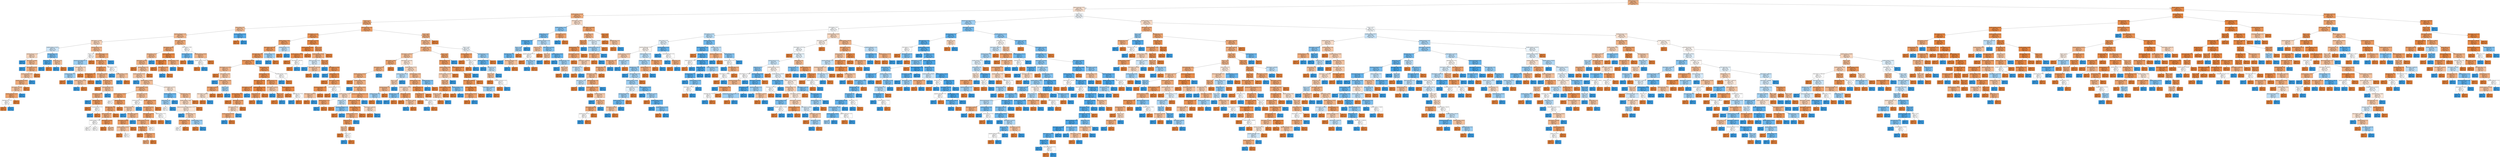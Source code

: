 digraph Tree {
node [shape=box, style="filled", color="black"] ;
0 [label="contract_type_id <= 1.5\ngini = 0.391\nsamples = 4922\nvalue = [3610, 1312]\nclass = No", fillcolor="#eeaf81"] ;
1 [label="online_security_No <= 0.5\ngini = 0.491\nsamples = 2702\nvalue = [1532, 1170]\nclass = No", fillcolor="#f9e1d0"] ;
0 -> 1 [labeldistance=2.5, labelangle=45, headlabel="True"] ;
2 [label="monthly_charges <= 91.425\ngini = 0.375\nsamples = 852\nvalue = [639, 213]\nclass = No", fillcolor="#eeab7b"] ;
1 -> 2 ;
3 [label="tenure <= 3.5\ngini = 0.344\nsamples = 726\nvalue = [566, 160]\nclass = No", fillcolor="#eca571"] ;
2 -> 3 ;
4 [label="senior_citizen <= 0.5\ngini = 0.435\nsamples = 222\nvalue = [151, 71]\nclass = No", fillcolor="#f1bc96"] ;
3 -> 4 ;
5 [label="paperless_billing_No <= 0.5\ngini = 0.417\nsamples = 213\nvalue = [150, 63]\nclass = No", fillcolor="#f0b68c"] ;
4 -> 5 ;
6 [label="total_charges <= 20.325\ngini = 0.478\nsamples = 76\nvalue = [46, 30]\nclass = No", fillcolor="#f6d3ba"] ;
5 -> 6 ;
7 [label="monthly_charges <= 20.075\ngini = 0.49\nsamples = 28\nvalue = [12, 16]\nclass = Yes", fillcolor="#cee6f8"] ;
6 -> 7 ;
8 [label="payment_type_id <= 1.5\ngini = 0.48\nsamples = 15\nvalue = [9, 6]\nclass = No", fillcolor="#f6d5bd"] ;
7 -> 8 ;
9 [label="gini = 0.0\nsamples = 2\nvalue = [0, 2]\nclass = Yes", fillcolor="#399de5"] ;
8 -> 9 ;
10 [label="total_charges <= 18.925\ngini = 0.426\nsamples = 13\nvalue = [9, 4]\nclass = No", fillcolor="#f1b991"] ;
8 -> 10 ;
11 [label="gini = 0.0\nsamples = 1\nvalue = [0, 1]\nclass = Yes", fillcolor="#399de5"] ;
10 -> 11 ;
12 [label="total_charges <= 19.675\ngini = 0.375\nsamples = 12\nvalue = [9, 3]\nclass = No", fillcolor="#eeab7b"] ;
10 -> 12 ;
13 [label="monthly_charges <= 19.55\ngini = 0.444\nsamples = 9\nvalue = [6, 3]\nclass = No", fillcolor="#f2c09c"] ;
12 -> 13 ;
14 [label="monthly_charges <= 19.475\ngini = 0.375\nsamples = 8\nvalue = [6, 2]\nclass = No", fillcolor="#eeab7b"] ;
13 -> 14 ;
15 [label="total_charges <= 19.425\ngini = 0.444\nsamples = 6\nvalue = [4, 2]\nclass = No", fillcolor="#f2c09c"] ;
14 -> 15 ;
16 [label="monthly_charges <= 19.175\ngini = 0.32\nsamples = 5\nvalue = [4, 1]\nclass = No", fillcolor="#eca06a"] ;
15 -> 16 ;
17 [label="dependents_No <= 0.5\ngini = 0.5\nsamples = 2\nvalue = [1, 1]\nclass = No", fillcolor="#ffffff"] ;
16 -> 17 ;
18 [label="gini = 0.0\nsamples = 1\nvalue = [1, 0]\nclass = No", fillcolor="#e58139"] ;
17 -> 18 ;
19 [label="gini = 0.0\nsamples = 1\nvalue = [0, 1]\nclass = Yes", fillcolor="#399de5"] ;
17 -> 19 ;
20 [label="gini = 0.0\nsamples = 3\nvalue = [3, 0]\nclass = No", fillcolor="#e58139"] ;
16 -> 20 ;
21 [label="gini = 0.0\nsamples = 1\nvalue = [0, 1]\nclass = Yes", fillcolor="#399de5"] ;
15 -> 21 ;
22 [label="gini = 0.0\nsamples = 2\nvalue = [2, 0]\nclass = No", fillcolor="#e58139"] ;
14 -> 22 ;
23 [label="gini = 0.0\nsamples = 1\nvalue = [0, 1]\nclass = Yes", fillcolor="#399de5"] ;
13 -> 23 ;
24 [label="gini = 0.0\nsamples = 3\nvalue = [3, 0]\nclass = No", fillcolor="#e58139"] ;
12 -> 24 ;
25 [label="dependents_Yes <= 0.5\ngini = 0.355\nsamples = 13\nvalue = [3, 10]\nclass = Yes", fillcolor="#74baed"] ;
7 -> 25 ;
26 [label="partner_Yes <= 0.5\ngini = 0.18\nsamples = 10\nvalue = [1, 9]\nclass = Yes", fillcolor="#4fa8e8"] ;
25 -> 26 ;
27 [label="gini = 0.0\nsamples = 9\nvalue = [0, 9]\nclass = Yes", fillcolor="#399de5"] ;
26 -> 27 ;
28 [label="gini = 0.0\nsamples = 1\nvalue = [1, 0]\nclass = No", fillcolor="#e58139"] ;
26 -> 28 ;
29 [label="gender_Male <= 0.5\ngini = 0.444\nsamples = 3\nvalue = [2, 1]\nclass = No", fillcolor="#f2c09c"] ;
25 -> 29 ;
30 [label="gini = 0.0\nsamples = 1\nvalue = [0, 1]\nclass = Yes", fillcolor="#399de5"] ;
29 -> 30 ;
31 [label="gini = 0.0\nsamples = 2\nvalue = [2, 0]\nclass = No", fillcolor="#e58139"] ;
29 -> 31 ;
32 [label="payment_type_id <= 1.5\ngini = 0.413\nsamples = 48\nvalue = [34, 14]\nclass = No", fillcolor="#f0b58b"] ;
6 -> 32 ;
33 [label="tenure <= 2.5\ngini = 0.5\nsamples = 12\nvalue = [6, 6]\nclass = No", fillcolor="#ffffff"] ;
32 -> 33 ;
34 [label="internet_service_type_id <= 1.5\ngini = 0.444\nsamples = 9\nvalue = [3, 6]\nclass = Yes", fillcolor="#9ccef2"] ;
33 -> 34 ;
35 [label="gini = 0.0\nsamples = 4\nvalue = [0, 4]\nclass = Yes", fillcolor="#399de5"] ;
34 -> 35 ;
36 [label="tech_support_No <= 0.5\ngini = 0.48\nsamples = 5\nvalue = [3, 2]\nclass = No", fillcolor="#f6d5bd"] ;
34 -> 36 ;
37 [label="multiple_lines_No <= 0.5\ngini = 0.444\nsamples = 3\nvalue = [1, 2]\nclass = Yes", fillcolor="#9ccef2"] ;
36 -> 37 ;
38 [label="gini = 0.0\nsamples = 1\nvalue = [1, 0]\nclass = No", fillcolor="#e58139"] ;
37 -> 38 ;
39 [label="gini = 0.0\nsamples = 2\nvalue = [0, 2]\nclass = Yes", fillcolor="#399de5"] ;
37 -> 39 ;
40 [label="gini = 0.0\nsamples = 2\nvalue = [2, 0]\nclass = No", fillcolor="#e58139"] ;
36 -> 40 ;
41 [label="gini = 0.0\nsamples = 3\nvalue = [3, 0]\nclass = No", fillcolor="#e58139"] ;
33 -> 41 ;
42 [label="device_protection_Yes <= 0.5\ngini = 0.346\nsamples = 36\nvalue = [28, 8]\nclass = No", fillcolor="#eca572"] ;
32 -> 42 ;
43 [label="payment_type_id <= 3.5\ngini = 0.32\nsamples = 35\nvalue = [28, 7]\nclass = No", fillcolor="#eca06a"] ;
42 -> 43 ;
44 [label="total_charges <= 56.7\ngini = 0.271\nsamples = 31\nvalue = [26, 5]\nclass = No", fillcolor="#ea995f"] ;
43 -> 44 ;
45 [label="multiple_lines_No <= 0.5\ngini = 0.111\nsamples = 17\nvalue = [16, 1]\nclass = No", fillcolor="#e78945"] ;
44 -> 45 ;
46 [label="monthly_charges <= 24.525\ngini = 0.444\nsamples = 3\nvalue = [2, 1]\nclass = No", fillcolor="#f2c09c"] ;
45 -> 46 ;
47 [label="gini = 0.0\nsamples = 1\nvalue = [0, 1]\nclass = Yes", fillcolor="#399de5"] ;
46 -> 47 ;
48 [label="gini = 0.0\nsamples = 2\nvalue = [2, 0]\nclass = No", fillcolor="#e58139"] ;
46 -> 48 ;
49 [label="gini = 0.0\nsamples = 14\nvalue = [14, 0]\nclass = No", fillcolor="#e58139"] ;
45 -> 49 ;
50 [label="total_charges <= 59.925\ngini = 0.408\nsamples = 14\nvalue = [10, 4]\nclass = No", fillcolor="#efb388"] ;
44 -> 50 ;
51 [label="gini = 0.0\nsamples = 1\nvalue = [0, 1]\nclass = Yes", fillcolor="#399de5"] ;
50 -> 51 ;
52 [label="total_charges <= 84.0\ngini = 0.355\nsamples = 13\nvalue = [10, 3]\nclass = No", fillcolor="#eda774"] ;
50 -> 52 ;
53 [label="gini = 0.0\nsamples = 4\nvalue = [4, 0]\nclass = No", fillcolor="#e58139"] ;
52 -> 53 ;
54 [label="online_backup_Yes <= 0.5\ngini = 0.444\nsamples = 9\nvalue = [6, 3]\nclass = No", fillcolor="#f2c09c"] ;
52 -> 54 ;
55 [label="total_charges <= 85.95\ngini = 0.375\nsamples = 8\nvalue = [6, 2]\nclass = No", fillcolor="#eeab7b"] ;
54 -> 55 ;
56 [label="gini = 0.0\nsamples = 1\nvalue = [0, 1]\nclass = Yes", fillcolor="#399de5"] ;
55 -> 56 ;
57 [label="dependents_Yes <= 0.5\ngini = 0.245\nsamples = 7\nvalue = [6, 1]\nclass = No", fillcolor="#e9965a"] ;
55 -> 57 ;
58 [label="gini = 0.0\nsamples = 5\nvalue = [5, 0]\nclass = No", fillcolor="#e58139"] ;
57 -> 58 ;
59 [label="payment_type_id <= 2.5\ngini = 0.5\nsamples = 2\nvalue = [1, 1]\nclass = No", fillcolor="#ffffff"] ;
57 -> 59 ;
60 [label="gini = 0.0\nsamples = 1\nvalue = [0, 1]\nclass = Yes", fillcolor="#399de5"] ;
59 -> 60 ;
61 [label="gini = 0.0\nsamples = 1\nvalue = [1, 0]\nclass = No", fillcolor="#e58139"] ;
59 -> 61 ;
62 [label="gini = 0.0\nsamples = 1\nvalue = [0, 1]\nclass = Yes", fillcolor="#399de5"] ;
54 -> 62 ;
63 [label="total_charges <= 49.2\ngini = 0.5\nsamples = 4\nvalue = [2, 2]\nclass = No", fillcolor="#ffffff"] ;
43 -> 63 ;
64 [label="gini = 0.0\nsamples = 1\nvalue = [0, 1]\nclass = Yes", fillcolor="#399de5"] ;
63 -> 64 ;
65 [label="monthly_charges <= 20.65\ngini = 0.444\nsamples = 3\nvalue = [2, 1]\nclass = No", fillcolor="#f2c09c"] ;
63 -> 65 ;
66 [label="gini = 0.0\nsamples = 1\nvalue = [0, 1]\nclass = Yes", fillcolor="#399de5"] ;
65 -> 66 ;
67 [label="gini = 0.0\nsamples = 2\nvalue = [2, 0]\nclass = No", fillcolor="#e58139"] ;
65 -> 67 ;
68 [label="gini = 0.0\nsamples = 1\nvalue = [0, 1]\nclass = Yes", fillcolor="#399de5"] ;
42 -> 68 ;
69 [label="total_charges <= 63.675\ngini = 0.366\nsamples = 137\nvalue = [104, 33]\nclass = No", fillcolor="#eda978"] ;
5 -> 69 ;
70 [label="total_charges <= 33.45\ngini = 0.339\nsamples = 125\nvalue = [98, 27]\nclass = No", fillcolor="#eca470"] ;
69 -> 70 ;
71 [label="total_charges <= 30.2\ngini = 0.418\nsamples = 84\nvalue = [59, 25]\nclass = No", fillcolor="#f0b68d"] ;
70 -> 71 ;
72 [label="total_charges <= 19.225\ngini = 0.404\nsamples = 82\nvalue = [59, 23]\nclass = No", fillcolor="#efb286"] ;
71 -> 72 ;
73 [label="gini = 0.0\nsamples = 9\nvalue = [9, 0]\nclass = No", fillcolor="#e58139"] ;
72 -> 73 ;
74 [label="payment_type_id <= 3.5\ngini = 0.432\nsamples = 73\nvalue = [50, 23]\nclass = No", fillcolor="#f1bb94"] ;
72 -> 74 ;
75 [label="monthly_charges <= 19.475\ngini = 0.454\nsamples = 66\nvalue = [43, 23]\nclass = No", fillcolor="#f3c4a3"] ;
74 -> 75 ;
76 [label="gini = 0.0\nsamples = 3\nvalue = [0, 3]\nclass = Yes", fillcolor="#399de5"] ;
75 -> 76 ;
77 [label="monthly_charges <= 20.475\ngini = 0.433\nsamples = 63\nvalue = [43, 20]\nclass = No", fillcolor="#f1bc95"] ;
75 -> 77 ;
78 [label="monthly_charges <= 19.925\ngini = 0.391\nsamples = 45\nvalue = [33, 12]\nclass = No", fillcolor="#eeaf81"] ;
77 -> 78 ;
79 [label="monthly_charges <= 19.525\ngini = 0.32\nsamples = 20\nvalue = [16, 4]\nclass = No", fillcolor="#eca06a"] ;
78 -> 79 ;
80 [label="gini = 0.5\nsamples = 2\nvalue = [1, 1]\nclass = No", fillcolor="#ffffff"] ;
79 -> 80 ;
81 [label="payment_type_id <= 2.5\ngini = 0.278\nsamples = 18\nvalue = [15, 3]\nclass = No", fillcolor="#ea9a61"] ;
79 -> 81 ;
82 [label="dependents_Yes <= 0.5\ngini = 0.32\nsamples = 15\nvalue = [12, 3]\nclass = No", fillcolor="#eca06a"] ;
81 -> 82 ;
83 [label="gender_Female <= 0.5\ngini = 0.375\nsamples = 12\nvalue = [9, 3]\nclass = No", fillcolor="#eeab7b"] ;
82 -> 83 ;
84 [label="monthly_charges <= 19.6\ngini = 0.5\nsamples = 4\nvalue = [2, 2]\nclass = No", fillcolor="#ffffff"] ;
83 -> 84 ;
85 [label="gini = 0.5\nsamples = 2\nvalue = [1, 1]\nclass = No", fillcolor="#ffffff"] ;
84 -> 85 ;
86 [label="gini = 0.5\nsamples = 2\nvalue = [1, 1]\nclass = No", fillcolor="#ffffff"] ;
84 -> 86 ;
87 [label="total_charges <= 19.825\ngini = 0.219\nsamples = 8\nvalue = [7, 1]\nclass = No", fillcolor="#e99355"] ;
83 -> 87 ;
88 [label="gini = 0.0\nsamples = 5\nvalue = [5, 0]\nclass = No", fillcolor="#e58139"] ;
87 -> 88 ;
89 [label="gini = 0.444\nsamples = 3\nvalue = [2, 1]\nclass = No", fillcolor="#f2c09c"] ;
87 -> 89 ;
90 [label="gini = 0.0\nsamples = 3\nvalue = [3, 0]\nclass = No", fillcolor="#e58139"] ;
82 -> 90 ;
91 [label="gini = 0.0\nsamples = 3\nvalue = [3, 0]\nclass = No", fillcolor="#e58139"] ;
81 -> 91 ;
92 [label="total_charges <= 20.125\ngini = 0.435\nsamples = 25\nvalue = [17, 8]\nclass = No", fillcolor="#f1bc96"] ;
78 -> 92 ;
93 [label="payment_type_id <= 2.5\ngini = 0.5\nsamples = 10\nvalue = [5, 5]\nclass = No", fillcolor="#ffffff"] ;
92 -> 93 ;
94 [label="payment_type_id <= 1.5\ngini = 0.469\nsamples = 8\nvalue = [5, 3]\nclass = No", fillcolor="#f5cdb0"] ;
93 -> 94 ;
95 [label="gini = 0.0\nsamples = 1\nvalue = [0, 1]\nclass = Yes", fillcolor="#399de5"] ;
94 -> 95 ;
96 [label="total_charges <= 20.075\ngini = 0.408\nsamples = 7\nvalue = [5, 2]\nclass = No", fillcolor="#efb388"] ;
94 -> 96 ;
97 [label="total_charges <= 20.025\ngini = 0.278\nsamples = 6\nvalue = [5, 1]\nclass = No", fillcolor="#ea9a61"] ;
96 -> 97 ;
98 [label="monthly_charges <= 19.975\ngini = 0.444\nsamples = 3\nvalue = [2, 1]\nclass = No", fillcolor="#f2c09c"] ;
97 -> 98 ;
99 [label="gini = 0.0\nsamples = 1\nvalue = [1, 0]\nclass = No", fillcolor="#e58139"] ;
98 -> 99 ;
100 [label="gini = 0.5\nsamples = 2\nvalue = [1, 1]\nclass = No", fillcolor="#ffffff"] ;
98 -> 100 ;
101 [label="gini = 0.0\nsamples = 3\nvalue = [3, 0]\nclass = No", fillcolor="#e58139"] ;
97 -> 101 ;
102 [label="gini = 0.0\nsamples = 1\nvalue = [0, 1]\nclass = Yes", fillcolor="#399de5"] ;
96 -> 102 ;
103 [label="gini = 0.0\nsamples = 2\nvalue = [0, 2]\nclass = Yes", fillcolor="#399de5"] ;
93 -> 103 ;
104 [label="monthly_charges <= 20.425\ngini = 0.32\nsamples = 15\nvalue = [12, 3]\nclass = No", fillcolor="#eca06a"] ;
92 -> 104 ;
105 [label="total_charges <= 20.375\ngini = 0.355\nsamples = 13\nvalue = [10, 3]\nclass = No", fillcolor="#eda774"] ;
104 -> 105 ;
106 [label="total_charges <= 20.275\ngini = 0.298\nsamples = 11\nvalue = [9, 2]\nclass = No", fillcolor="#eb9d65"] ;
105 -> 106 ;
107 [label="monthly_charges <= 20.225\ngini = 0.375\nsamples = 8\nvalue = [6, 2]\nclass = No", fillcolor="#eeab7b"] ;
106 -> 107 ;
108 [label="gender_Male <= 0.5\ngini = 0.278\nsamples = 6\nvalue = [5, 1]\nclass = No", fillcolor="#ea9a61"] ;
107 -> 108 ;
109 [label="gini = 0.0\nsamples = 1\nvalue = [1, 0]\nclass = No", fillcolor="#e58139"] ;
108 -> 109 ;
110 [label="payment_type_id <= 2.5\ngini = 0.32\nsamples = 5\nvalue = [4, 1]\nclass = No", fillcolor="#eca06a"] ;
108 -> 110 ;
111 [label="gini = 0.375\nsamples = 4\nvalue = [3, 1]\nclass = No", fillcolor="#eeab7b"] ;
110 -> 111 ;
112 [label="gini = 0.0\nsamples = 1\nvalue = [1, 0]\nclass = No", fillcolor="#e58139"] ;
110 -> 112 ;
113 [label="gini = 0.5\nsamples = 2\nvalue = [1, 1]\nclass = No", fillcolor="#ffffff"] ;
107 -> 113 ;
114 [label="gini = 0.0\nsamples = 3\nvalue = [3, 0]\nclass = No", fillcolor="#e58139"] ;
106 -> 114 ;
115 [label="gender_Female <= 0.5\ngini = 0.5\nsamples = 2\nvalue = [1, 1]\nclass = No", fillcolor="#ffffff"] ;
105 -> 115 ;
116 [label="gini = 0.0\nsamples = 1\nvalue = [1, 0]\nclass = No", fillcolor="#e58139"] ;
115 -> 116 ;
117 [label="gini = 0.0\nsamples = 1\nvalue = [0, 1]\nclass = Yes", fillcolor="#399de5"] ;
115 -> 117 ;
118 [label="gini = 0.0\nsamples = 2\nvalue = [2, 0]\nclass = No", fillcolor="#e58139"] ;
104 -> 118 ;
119 [label="total_charges <= 20.575\ngini = 0.494\nsamples = 18\nvalue = [10, 8]\nclass = No", fillcolor="#fae6d7"] ;
77 -> 119 ;
120 [label="monthly_charges <= 20.525\ngini = 0.32\nsamples = 5\nvalue = [1, 4]\nclass = Yes", fillcolor="#6ab6ec"] ;
119 -> 120 ;
121 [label="gender_Male <= 0.5\ngini = 0.444\nsamples = 3\nvalue = [1, 2]\nclass = Yes", fillcolor="#9ccef2"] ;
120 -> 121 ;
122 [label="gini = 0.5\nsamples = 2\nvalue = [1, 1]\nclass = No", fillcolor="#ffffff"] ;
121 -> 122 ;
123 [label="gini = 0.0\nsamples = 1\nvalue = [0, 1]\nclass = Yes", fillcolor="#399de5"] ;
121 -> 123 ;
124 [label="gini = 0.0\nsamples = 2\nvalue = [0, 2]\nclass = Yes", fillcolor="#399de5"] ;
120 -> 124 ;
125 [label="dependents_Yes <= 0.5\ngini = 0.426\nsamples = 13\nvalue = [9, 4]\nclass = No", fillcolor="#f1b991"] ;
119 -> 125 ;
126 [label="monthly_charges <= 29.8\ngini = 0.48\nsamples = 10\nvalue = [6, 4]\nclass = No", fillcolor="#f6d5bd"] ;
125 -> 126 ;
127 [label="online_security_No internet service <= 0.5\ngini = 0.494\nsamples = 9\nvalue = [5, 4]\nclass = No", fillcolor="#fae6d7"] ;
126 -> 127 ;
128 [label="gini = 0.0\nsamples = 1\nvalue = [0, 1]\nclass = Yes", fillcolor="#399de5"] ;
127 -> 128 ;
129 [label="gender_Female <= 0.5\ngini = 0.469\nsamples = 8\nvalue = [5, 3]\nclass = No", fillcolor="#f5cdb0"] ;
127 -> 129 ;
130 [label="monthly_charges <= 20.7\ngini = 0.32\nsamples = 5\nvalue = [4, 1]\nclass = No", fillcolor="#eca06a"] ;
129 -> 130 ;
131 [label="gini = 0.5\nsamples = 2\nvalue = [1, 1]\nclass = No", fillcolor="#ffffff"] ;
130 -> 131 ;
132 [label="gini = 0.0\nsamples = 3\nvalue = [3, 0]\nclass = No", fillcolor="#e58139"] ;
130 -> 132 ;
133 [label="monthly_charges <= 20.8\ngini = 0.444\nsamples = 3\nvalue = [1, 2]\nclass = Yes", fillcolor="#9ccef2"] ;
129 -> 133 ;
134 [label="gini = 0.0\nsamples = 1\nvalue = [1, 0]\nclass = No", fillcolor="#e58139"] ;
133 -> 134 ;
135 [label="gini = 0.0\nsamples = 2\nvalue = [0, 2]\nclass = Yes", fillcolor="#399de5"] ;
133 -> 135 ;
136 [label="gini = 0.0\nsamples = 1\nvalue = [1, 0]\nclass = No", fillcolor="#e58139"] ;
126 -> 136 ;
137 [label="gini = 0.0\nsamples = 3\nvalue = [3, 0]\nclass = No", fillcolor="#e58139"] ;
125 -> 137 ;
138 [label="gini = 0.0\nsamples = 7\nvalue = [7, 0]\nclass = No", fillcolor="#e58139"] ;
74 -> 138 ;
139 [label="gini = 0.0\nsamples = 2\nvalue = [0, 2]\nclass = Yes", fillcolor="#399de5"] ;
71 -> 139 ;
140 [label="monthly_charges <= 50.375\ngini = 0.093\nsamples = 41\nvalue = [39, 2]\nclass = No", fillcolor="#e68743"] ;
70 -> 140 ;
141 [label="total_charges <= 58.425\ngini = 0.053\nsamples = 37\nvalue = [36, 1]\nclass = No", fillcolor="#e6843e"] ;
140 -> 141 ;
142 [label="gini = 0.0\nsamples = 32\nvalue = [32, 0]\nclass = No", fillcolor="#e58139"] ;
141 -> 142 ;
143 [label="total_charges <= 59.75\ngini = 0.32\nsamples = 5\nvalue = [4, 1]\nclass = No", fillcolor="#eca06a"] ;
141 -> 143 ;
144 [label="gini = 0.0\nsamples = 1\nvalue = [0, 1]\nclass = Yes", fillcolor="#399de5"] ;
143 -> 144 ;
145 [label="gini = 0.0\nsamples = 4\nvalue = [4, 0]\nclass = No", fillcolor="#e58139"] ;
143 -> 145 ;
146 [label="monthly_charges <= 50.9\ngini = 0.375\nsamples = 4\nvalue = [3, 1]\nclass = No", fillcolor="#eeab7b"] ;
140 -> 146 ;
147 [label="gini = 0.0\nsamples = 1\nvalue = [0, 1]\nclass = Yes", fillcolor="#399de5"] ;
146 -> 147 ;
148 [label="gini = 0.0\nsamples = 3\nvalue = [3, 0]\nclass = No", fillcolor="#e58139"] ;
146 -> 148 ;
149 [label="total_charges <= 96.4\ngini = 0.5\nsamples = 12\nvalue = [6, 6]\nclass = No", fillcolor="#ffffff"] ;
69 -> 149 ;
150 [label="payment_type_id <= 1.5\ngini = 0.32\nsamples = 5\nvalue = [1, 4]\nclass = Yes", fillcolor="#6ab6ec"] ;
149 -> 150 ;
151 [label="gini = 0.0\nsamples = 1\nvalue = [1, 0]\nclass = No", fillcolor="#e58139"] ;
150 -> 151 ;
152 [label="gini = 0.0\nsamples = 4\nvalue = [0, 4]\nclass = Yes", fillcolor="#399de5"] ;
150 -> 152 ;
153 [label="monthly_charges <= 58.825\ngini = 0.408\nsamples = 7\nvalue = [5, 2]\nclass = No", fillcolor="#efb388"] ;
149 -> 153 ;
154 [label="monthly_charges <= 53.15\ngini = 0.5\nsamples = 4\nvalue = [2, 2]\nclass = No", fillcolor="#ffffff"] ;
153 -> 154 ;
155 [label="gini = 0.0\nsamples = 2\nvalue = [2, 0]\nclass = No", fillcolor="#e58139"] ;
154 -> 155 ;
156 [label="gini = 0.0\nsamples = 2\nvalue = [0, 2]\nclass = Yes", fillcolor="#399de5"] ;
154 -> 156 ;
157 [label="gini = 0.0\nsamples = 3\nvalue = [3, 0]\nclass = No", fillcolor="#e58139"] ;
153 -> 157 ;
158 [label="monthly_charges <= 19.325\ngini = 0.198\nsamples = 9\nvalue = [1, 8]\nclass = Yes", fillcolor="#52a9e8"] ;
4 -> 158 ;
159 [label="gini = 0.0\nsamples = 1\nvalue = [1, 0]\nclass = No", fillcolor="#e58139"] ;
158 -> 159 ;
160 [label="gini = 0.0\nsamples = 8\nvalue = [0, 8]\nclass = Yes", fillcolor="#399de5"] ;
158 -> 160 ;
161 [label="online_backup_No <= 0.5\ngini = 0.291\nsamples = 504\nvalue = [415, 89]\nclass = No", fillcolor="#eb9c63"] ;
3 -> 161 ;
162 [label="total_charges <= 411.45\ngini = 0.211\nsamples = 301\nvalue = [265, 36]\nclass = No", fillcolor="#e99254"] ;
161 -> 162 ;
163 [label="monthly_charges <= 55.8\ngini = 0.282\nsamples = 153\nvalue = [127, 26]\nclass = No", fillcolor="#ea9b62"] ;
162 -> 163 ;
164 [label="total_charges <= 397.225\ngini = 0.263\nsamples = 148\nvalue = [125, 23]\nclass = No", fillcolor="#ea985d"] ;
163 -> 164 ;
165 [label="tech_support_Yes <= 0.5\ngini = 0.248\nsamples = 145\nvalue = [124, 21]\nclass = No", fillcolor="#e9965b"] ;
164 -> 165 ;
166 [label="monthly_charges <= 19.425\ngini = 0.239\nsamples = 144\nvalue = [124, 20]\nclass = No", fillcolor="#e99559"] ;
165 -> 166 ;
167 [label="total_charges <= 111.225\ngini = 0.413\nsamples = 24\nvalue = [17, 7]\nclass = No", fillcolor="#f0b58b"] ;
166 -> 167 ;
168 [label="gini = 0.0\nsamples = 4\nvalue = [4, 0]\nclass = No", fillcolor="#e58139"] ;
167 -> 168 ;
169 [label="total_charges <= 128.3\ngini = 0.455\nsamples = 20\nvalue = [13, 7]\nclass = No", fillcolor="#f3c5a4"] ;
167 -> 169 ;
170 [label="gini = 0.0\nsamples = 2\nvalue = [0, 2]\nclass = Yes", fillcolor="#399de5"] ;
169 -> 170 ;
171 [label="monthly_charges <= 19.375\ngini = 0.401\nsamples = 18\nvalue = [13, 5]\nclass = No", fillcolor="#efb185"] ;
169 -> 171 ;
172 [label="total_charges <= 236.275\ngini = 0.32\nsamples = 15\nvalue = [12, 3]\nclass = No", fillcolor="#eca06a"] ;
171 -> 172 ;
173 [label="total_charges <= 168.975\ngini = 0.49\nsamples = 7\nvalue = [4, 3]\nclass = No", fillcolor="#f8e0ce"] ;
172 -> 173 ;
174 [label="gini = 0.0\nsamples = 4\nvalue = [4, 0]\nclass = No", fillcolor="#e58139"] ;
173 -> 174 ;
175 [label="gini = 0.0\nsamples = 3\nvalue = [0, 3]\nclass = Yes", fillcolor="#399de5"] ;
173 -> 175 ;
176 [label="gini = 0.0\nsamples = 8\nvalue = [8, 0]\nclass = No", fillcolor="#e58139"] ;
172 -> 176 ;
177 [label="tenure <= 13.5\ngini = 0.444\nsamples = 3\nvalue = [1, 2]\nclass = Yes", fillcolor="#9ccef2"] ;
171 -> 177 ;
178 [label="gini = 0.0\nsamples = 1\nvalue = [1, 0]\nclass = No", fillcolor="#e58139"] ;
177 -> 178 ;
179 [label="gini = 0.0\nsamples = 2\nvalue = [0, 2]\nclass = Yes", fillcolor="#399de5"] ;
177 -> 179 ;
180 [label="senior_citizen <= 0.5\ngini = 0.193\nsamples = 120\nvalue = [107, 13]\nclass = No", fillcolor="#e89051"] ;
166 -> 180 ;
181 [label="payment_type_id <= 2.5\ngini = 0.172\nsamples = 116\nvalue = [105, 11]\nclass = No", fillcolor="#e88e4e"] ;
180 -> 181 ;
182 [label="total_charges <= 167.875\ngini = 0.102\nsamples = 74\nvalue = [70, 4]\nclass = No", fillcolor="#e68844"] ;
181 -> 182 ;
183 [label="total_charges <= 161.9\ngini = 0.18\nsamples = 30\nvalue = [27, 3]\nclass = No", fillcolor="#e88f4f"] ;
182 -> 183 ;
184 [label="monthly_charges <= 20.3\ngini = 0.128\nsamples = 29\nvalue = [27, 2]\nclass = No", fillcolor="#e78a48"] ;
183 -> 184 ;
185 [label="gini = 0.0\nsamples = 19\nvalue = [19, 0]\nclass = No", fillcolor="#e58139"] ;
184 -> 185 ;
186 [label="total_charges <= 123.05\ngini = 0.32\nsamples = 10\nvalue = [8, 2]\nclass = No", fillcolor="#eca06a"] ;
184 -> 186 ;
187 [label="total_charges <= 113.3\ngini = 0.48\nsamples = 5\nvalue = [3, 2]\nclass = No", fillcolor="#f6d5bd"] ;
186 -> 187 ;
188 [label="monthly_charges <= 20.425\ngini = 0.375\nsamples = 4\nvalue = [3, 1]\nclass = No", fillcolor="#eeab7b"] ;
187 -> 188 ;
189 [label="gini = 0.0\nsamples = 1\nvalue = [0, 1]\nclass = Yes", fillcolor="#399de5"] ;
188 -> 189 ;
190 [label="gini = 0.0\nsamples = 3\nvalue = [3, 0]\nclass = No", fillcolor="#e58139"] ;
188 -> 190 ;
191 [label="gini = 0.0\nsamples = 1\nvalue = [0, 1]\nclass = Yes", fillcolor="#399de5"] ;
187 -> 191 ;
192 [label="gini = 0.0\nsamples = 5\nvalue = [5, 0]\nclass = No", fillcolor="#e58139"] ;
186 -> 192 ;
193 [label="gini = 0.0\nsamples = 1\nvalue = [0, 1]\nclass = Yes", fillcolor="#399de5"] ;
183 -> 193 ;
194 [label="monthly_charges <= 19.725\ngini = 0.044\nsamples = 44\nvalue = [43, 1]\nclass = No", fillcolor="#e6843e"] ;
182 -> 194 ;
195 [label="gender_Male <= 0.5\ngini = 0.278\nsamples = 6\nvalue = [5, 1]\nclass = No", fillcolor="#ea9a61"] ;
194 -> 195 ;
196 [label="gini = 0.0\nsamples = 5\nvalue = [5, 0]\nclass = No", fillcolor="#e58139"] ;
195 -> 196 ;
197 [label="gini = 0.0\nsamples = 1\nvalue = [0, 1]\nclass = Yes", fillcolor="#399de5"] ;
195 -> 197 ;
198 [label="gini = 0.0\nsamples = 38\nvalue = [38, 0]\nclass = No", fillcolor="#e58139"] ;
194 -> 198 ;
199 [label="payment_type_id <= 3.5\ngini = 0.278\nsamples = 42\nvalue = [35, 7]\nclass = No", fillcolor="#ea9a61"] ;
181 -> 199 ;
200 [label="total_charges <= 148.325\ngini = 0.457\nsamples = 17\nvalue = [11, 6]\nclass = No", fillcolor="#f3c6a5"] ;
199 -> 200 ;
201 [label="gini = 0.0\nsamples = 4\nvalue = [0, 4]\nclass = Yes", fillcolor="#399de5"] ;
200 -> 201 ;
202 [label="tenure <= 13.5\ngini = 0.26\nsamples = 13\nvalue = [11, 2]\nclass = No", fillcolor="#ea985d"] ;
200 -> 202 ;
203 [label="gini = 0.0\nsamples = 11\nvalue = [11, 0]\nclass = No", fillcolor="#e58139"] ;
202 -> 203 ;
204 [label="gini = 0.0\nsamples = 2\nvalue = [0, 2]\nclass = Yes", fillcolor="#399de5"] ;
202 -> 204 ;
205 [label="monthly_charges <= 21.925\ngini = 0.077\nsamples = 25\nvalue = [24, 1]\nclass = No", fillcolor="#e68641"] ;
199 -> 205 ;
206 [label="gini = 0.0\nsamples = 23\nvalue = [23, 0]\nclass = No", fillcolor="#e58139"] ;
205 -> 206 ;
207 [label="dependents_Yes <= 0.5\ngini = 0.5\nsamples = 2\nvalue = [1, 1]\nclass = No", fillcolor="#ffffff"] ;
205 -> 207 ;
208 [label="gini = 0.0\nsamples = 1\nvalue = [0, 1]\nclass = Yes", fillcolor="#399de5"] ;
207 -> 208 ;
209 [label="gini = 0.0\nsamples = 1\nvalue = [1, 0]\nclass = No", fillcolor="#e58139"] ;
207 -> 209 ;
210 [label="monthly_charges <= 20.0\ngini = 0.5\nsamples = 4\nvalue = [2, 2]\nclass = No", fillcolor="#ffffff"] ;
180 -> 210 ;
211 [label="gini = 0.0\nsamples = 2\nvalue = [0, 2]\nclass = Yes", fillcolor="#399de5"] ;
210 -> 211 ;
212 [label="gini = 0.0\nsamples = 2\nvalue = [2, 0]\nclass = No", fillcolor="#e58139"] ;
210 -> 212 ;
213 [label="gini = 0.0\nsamples = 1\nvalue = [0, 1]\nclass = Yes", fillcolor="#399de5"] ;
165 -> 213 ;
214 [label="multiple_lines_No <= 0.5\ngini = 0.444\nsamples = 3\nvalue = [1, 2]\nclass = Yes", fillcolor="#9ccef2"] ;
164 -> 214 ;
215 [label="gini = 0.0\nsamples = 2\nvalue = [0, 2]\nclass = Yes", fillcolor="#399de5"] ;
214 -> 215 ;
216 [label="gini = 0.0\nsamples = 1\nvalue = [1, 0]\nclass = No", fillcolor="#e58139"] ;
214 -> 216 ;
217 [label="multiple_lines_No <= 0.5\ngini = 0.48\nsamples = 5\nvalue = [2, 3]\nclass = Yes", fillcolor="#bddef6"] ;
163 -> 217 ;
218 [label="gini = 0.0\nsamples = 2\nvalue = [2, 0]\nclass = No", fillcolor="#e58139"] ;
217 -> 218 ;
219 [label="gini = 0.0\nsamples = 3\nvalue = [0, 3]\nclass = Yes", fillcolor="#399de5"] ;
217 -> 219 ;
220 [label="total_charges <= 1410.15\ngini = 0.126\nsamples = 148\nvalue = [138, 10]\nclass = No", fillcolor="#e78a47"] ;
162 -> 220 ;
221 [label="monthly_charges <= 19.575\ngini = 0.025\nsamples = 79\nvalue = [78, 1]\nclass = No", fillcolor="#e5833c"] ;
220 -> 221 ;
222 [label="monthly_charges <= 19.525\ngini = 0.124\nsamples = 15\nvalue = [14, 1]\nclass = No", fillcolor="#e78a47"] ;
221 -> 222 ;
223 [label="gini = 0.0\nsamples = 13\nvalue = [13, 0]\nclass = No", fillcolor="#e58139"] ;
222 -> 223 ;
224 [label="total_charges <= 601.375\ngini = 0.5\nsamples = 2\nvalue = [1, 1]\nclass = No", fillcolor="#ffffff"] ;
222 -> 224 ;
225 [label="gini = 0.0\nsamples = 1\nvalue = [1, 0]\nclass = No", fillcolor="#e58139"] ;
224 -> 225 ;
226 [label="gini = 0.0\nsamples = 1\nvalue = [0, 1]\nclass = Yes", fillcolor="#399de5"] ;
224 -> 226 ;
227 [label="gini = 0.0\nsamples = 64\nvalue = [64, 0]\nclass = No", fillcolor="#e58139"] ;
221 -> 227 ;
228 [label="tenure <= 40.5\ngini = 0.227\nsamples = 69\nvalue = [60, 9]\nclass = No", fillcolor="#e99457"] ;
220 -> 228 ;
229 [label="monthly_charges <= 59.025\ngini = 0.361\nsamples = 38\nvalue = [29, 9]\nclass = No", fillcolor="#eda876"] ;
228 -> 229 ;
230 [label="phone_service_Yes <= 0.5\ngini = 0.494\nsamples = 9\nvalue = [4, 5]\nclass = Yes", fillcolor="#d7ebfa"] ;
229 -> 230 ;
231 [label="gini = 0.0\nsamples = 3\nvalue = [0, 3]\nclass = Yes", fillcolor="#399de5"] ;
230 -> 231 ;
232 [label="total_charges <= 2107.625\ngini = 0.444\nsamples = 6\nvalue = [4, 2]\nclass = No", fillcolor="#f2c09c"] ;
230 -> 232 ;
233 [label="gini = 0.0\nsamples = 4\nvalue = [4, 0]\nclass = No", fillcolor="#e58139"] ;
232 -> 233 ;
234 [label="gini = 0.0\nsamples = 2\nvalue = [0, 2]\nclass = Yes", fillcolor="#399de5"] ;
232 -> 234 ;
235 [label="tenure <= 18.0\ngini = 0.238\nsamples = 29\nvalue = [25, 4]\nclass = No", fillcolor="#e99559"] ;
229 -> 235 ;
236 [label="gini = 0.0\nsamples = 1\nvalue = [0, 1]\nclass = Yes", fillcolor="#399de5"] ;
235 -> 236 ;
237 [label="total_charges <= 1424.8\ngini = 0.191\nsamples = 28\nvalue = [25, 3]\nclass = No", fillcolor="#e89051"] ;
235 -> 237 ;
238 [label="gini = 0.0\nsamples = 1\nvalue = [0, 1]\nclass = Yes", fillcolor="#399de5"] ;
237 -> 238 ;
239 [label="gender_Female <= 0.5\ngini = 0.137\nsamples = 27\nvalue = [25, 2]\nclass = No", fillcolor="#e78b49"] ;
237 -> 239 ;
240 [label="gini = 0.0\nsamples = 14\nvalue = [14, 0]\nclass = No", fillcolor="#e58139"] ;
239 -> 240 ;
241 [label="total_charges <= 2205.9\ngini = 0.26\nsamples = 13\nvalue = [11, 2]\nclass = No", fillcolor="#ea985d"] ;
239 -> 241 ;
242 [label="streaming_movies_No <= 0.5\ngini = 0.165\nsamples = 11\nvalue = [10, 1]\nclass = No", fillcolor="#e88e4d"] ;
241 -> 242 ;
243 [label="total_charges <= 1927.575\ngini = 0.444\nsamples = 3\nvalue = [2, 1]\nclass = No", fillcolor="#f2c09c"] ;
242 -> 243 ;
244 [label="gini = 0.0\nsamples = 2\nvalue = [2, 0]\nclass = No", fillcolor="#e58139"] ;
243 -> 244 ;
245 [label="gini = 0.0\nsamples = 1\nvalue = [0, 1]\nclass = Yes", fillcolor="#399de5"] ;
243 -> 245 ;
246 [label="gini = 0.0\nsamples = 8\nvalue = [8, 0]\nclass = No", fillcolor="#e58139"] ;
242 -> 246 ;
247 [label="paperless_billing_No <= 0.5\ngini = 0.5\nsamples = 2\nvalue = [1, 1]\nclass = No", fillcolor="#ffffff"] ;
241 -> 247 ;
248 [label="gini = 0.0\nsamples = 1\nvalue = [1, 0]\nclass = No", fillcolor="#e58139"] ;
247 -> 248 ;
249 [label="gini = 0.0\nsamples = 1\nvalue = [0, 1]\nclass = Yes", fillcolor="#399de5"] ;
247 -> 249 ;
250 [label="gini = 0.0\nsamples = 31\nvalue = [31, 0]\nclass = No", fillcolor="#e58139"] ;
228 -> 250 ;
251 [label="tenure <= 48.5\ngini = 0.386\nsamples = 203\nvalue = [150, 53]\nclass = No", fillcolor="#eeae7f"] ;
161 -> 251 ;
252 [label="senior_citizen <= 0.5\ngini = 0.414\nsamples = 181\nvalue = [128, 53]\nclass = No", fillcolor="#f0b58b"] ;
251 -> 252 ;
253 [label="total_charges <= 1159.7\ngini = 0.384\nsamples = 158\nvalue = [117, 41]\nclass = No", fillcolor="#eead7e"] ;
252 -> 253 ;
254 [label="total_charges <= 594.875\ngini = 0.437\nsamples = 93\nvalue = [63, 30]\nclass = No", fillcolor="#f1bd97"] ;
253 -> 254 ;
255 [label="total_charges <= 564.5\ngini = 0.343\nsamples = 50\nvalue = [39, 11]\nclass = No", fillcolor="#eca571"] ;
254 -> 255 ;
256 [label="total_charges <= 557.0\ngini = 0.387\nsamples = 42\nvalue = [31, 11]\nclass = No", fillcolor="#eeae7f"] ;
255 -> 256 ;
257 [label="monthly_charges <= 30.325\ngini = 0.369\nsamples = 41\nvalue = [31, 10]\nclass = No", fillcolor="#edaa79"] ;
256 -> 257 ;
258 [label="gini = 0.0\nsamples = 5\nvalue = [5, 0]\nclass = No", fillcolor="#e58139"] ;
257 -> 258 ;
259 [label="monthly_charges <= 30.65\ngini = 0.401\nsamples = 36\nvalue = [26, 10]\nclass = No", fillcolor="#efb185"] ;
257 -> 259 ;
260 [label="gini = 0.0\nsamples = 1\nvalue = [0, 1]\nclass = Yes", fillcolor="#399de5"] ;
259 -> 260 ;
261 [label="monthly_charges <= 49.825\ngini = 0.382\nsamples = 35\nvalue = [26, 9]\nclass = No", fillcolor="#eead7e"] ;
259 -> 261 ;
262 [label="monthly_charges <= 37.5\ngini = 0.48\nsamples = 10\nvalue = [6, 4]\nclass = No", fillcolor="#f6d5bd"] ;
261 -> 262 ;
263 [label="payment_type_id <= 1.5\ngini = 0.32\nsamples = 5\nvalue = [4, 1]\nclass = No", fillcolor="#eca06a"] ;
262 -> 263 ;
264 [label="gini = 0.0\nsamples = 1\nvalue = [0, 1]\nclass = Yes", fillcolor="#399de5"] ;
263 -> 264 ;
265 [label="gini = 0.0\nsamples = 4\nvalue = [4, 0]\nclass = No", fillcolor="#e58139"] ;
263 -> 265 ;
266 [label="partner_No <= 0.5\ngini = 0.48\nsamples = 5\nvalue = [2, 3]\nclass = Yes", fillcolor="#bddef6"] ;
262 -> 266 ;
267 [label="gini = 0.0\nsamples = 1\nvalue = [1, 0]\nclass = No", fillcolor="#e58139"] ;
266 -> 267 ;
268 [label="streaming_movies_No <= 0.5\ngini = 0.375\nsamples = 4\nvalue = [1, 3]\nclass = Yes", fillcolor="#7bbeee"] ;
266 -> 268 ;
269 [label="gini = 0.0\nsamples = 1\nvalue = [1, 0]\nclass = No", fillcolor="#e58139"] ;
268 -> 269 ;
270 [label="gini = 0.0\nsamples = 3\nvalue = [0, 3]\nclass = Yes", fillcolor="#399de5"] ;
268 -> 270 ;
271 [label="multiple_lines_No phone service <= 0.5\ngini = 0.32\nsamples = 25\nvalue = [20, 5]\nclass = No", fillcolor="#eca06a"] ;
261 -> 271 ;
272 [label="monthly_charges <= 82.325\ngini = 0.278\nsamples = 24\nvalue = [20, 4]\nclass = No", fillcolor="#ea9a61"] ;
271 -> 272 ;
273 [label="monthly_charges <= 54.8\ngini = 0.188\nsamples = 19\nvalue = [17, 2]\nclass = No", fillcolor="#e89050"] ;
272 -> 273 ;
274 [label="monthly_charges <= 52.75\ngini = 0.375\nsamples = 8\nvalue = [6, 2]\nclass = No", fillcolor="#eeab7b"] ;
273 -> 274 ;
275 [label="partner_Yes <= 0.5\ngini = 0.245\nsamples = 7\nvalue = [6, 1]\nclass = No", fillcolor="#e9965a"] ;
274 -> 275 ;
276 [label="tenure <= 5.5\ngini = 0.444\nsamples = 3\nvalue = [2, 1]\nclass = No", fillcolor="#f2c09c"] ;
275 -> 276 ;
277 [label="gini = 0.0\nsamples = 1\nvalue = [1, 0]\nclass = No", fillcolor="#e58139"] ;
276 -> 277 ;
278 [label="tenure <= 8.5\ngini = 0.5\nsamples = 2\nvalue = [1, 1]\nclass = No", fillcolor="#ffffff"] ;
276 -> 278 ;
279 [label="gini = 0.0\nsamples = 1\nvalue = [0, 1]\nclass = Yes", fillcolor="#399de5"] ;
278 -> 279 ;
280 [label="gini = 0.0\nsamples = 1\nvalue = [1, 0]\nclass = No", fillcolor="#e58139"] ;
278 -> 280 ;
281 [label="gini = 0.0\nsamples = 4\nvalue = [4, 0]\nclass = No", fillcolor="#e58139"] ;
275 -> 281 ;
282 [label="gini = 0.0\nsamples = 1\nvalue = [0, 1]\nclass = Yes", fillcolor="#399de5"] ;
274 -> 282 ;
283 [label="gini = 0.0\nsamples = 11\nvalue = [11, 0]\nclass = No", fillcolor="#e58139"] ;
273 -> 283 ;
284 [label="total_charges <= 444.125\ngini = 0.48\nsamples = 5\nvalue = [3, 2]\nclass = No", fillcolor="#f6d5bd"] ;
272 -> 284 ;
285 [label="gini = 0.0\nsamples = 3\nvalue = [3, 0]\nclass = No", fillcolor="#e58139"] ;
284 -> 285 ;
286 [label="gini = 0.0\nsamples = 2\nvalue = [0, 2]\nclass = Yes", fillcolor="#399de5"] ;
284 -> 286 ;
287 [label="gini = 0.0\nsamples = 1\nvalue = [0, 1]\nclass = Yes", fillcolor="#399de5"] ;
271 -> 287 ;
288 [label="gini = 0.0\nsamples = 1\nvalue = [0, 1]\nclass = Yes", fillcolor="#399de5"] ;
256 -> 288 ;
289 [label="gini = 0.0\nsamples = 8\nvalue = [8, 0]\nclass = No", fillcolor="#e58139"] ;
255 -> 289 ;
290 [label="total_charges <= 611.425\ngini = 0.493\nsamples = 43\nvalue = [24, 19]\nclass = No", fillcolor="#fae5d6"] ;
254 -> 290 ;
291 [label="gini = 0.0\nsamples = 3\nvalue = [0, 3]\nclass = Yes", fillcolor="#399de5"] ;
290 -> 291 ;
292 [label="monthly_charges <= 57.15\ngini = 0.48\nsamples = 40\nvalue = [24, 16]\nclass = No", fillcolor="#f6d5bd"] ;
290 -> 292 ;
293 [label="monthly_charges <= 52.25\ngini = 0.473\nsamples = 13\nvalue = [5, 8]\nclass = Yes", fillcolor="#b5daf5"] ;
292 -> 293 ;
294 [label="tenure <= 28.5\ngini = 0.469\nsamples = 8\nvalue = [5, 3]\nclass = No", fillcolor="#f5cdb0"] ;
293 -> 294 ;
295 [label="payment_type_id <= 1.5\ngini = 0.408\nsamples = 7\nvalue = [5, 2]\nclass = No", fillcolor="#efb388"] ;
294 -> 295 ;
296 [label="multiple_lines_No <= 0.5\ngini = 0.444\nsamples = 3\nvalue = [1, 2]\nclass = Yes", fillcolor="#9ccef2"] ;
295 -> 296 ;
297 [label="gini = 0.0\nsamples = 1\nvalue = [1, 0]\nclass = No", fillcolor="#e58139"] ;
296 -> 297 ;
298 [label="gini = 0.0\nsamples = 2\nvalue = [0, 2]\nclass = Yes", fillcolor="#399de5"] ;
296 -> 298 ;
299 [label="gini = 0.0\nsamples = 4\nvalue = [4, 0]\nclass = No", fillcolor="#e58139"] ;
295 -> 299 ;
300 [label="gini = 0.0\nsamples = 1\nvalue = [0, 1]\nclass = Yes", fillcolor="#399de5"] ;
294 -> 300 ;
301 [label="gini = 0.0\nsamples = 5\nvalue = [0, 5]\nclass = Yes", fillcolor="#399de5"] ;
293 -> 301 ;
302 [label="monthly_charges <= 82.6\ngini = 0.417\nsamples = 27\nvalue = [19, 8]\nclass = No", fillcolor="#f0b68c"] ;
292 -> 302 ;
303 [label="multiple_lines_No <= 0.5\ngini = 0.34\nsamples = 23\nvalue = [18, 5]\nclass = No", fillcolor="#eca470"] ;
302 -> 303 ;
304 [label="monthly_charges <= 65.275\ngini = 0.48\nsamples = 10\nvalue = [6, 4]\nclass = No", fillcolor="#f6d5bd"] ;
303 -> 304 ;
305 [label="dependents_Yes <= 0.5\ngini = 0.375\nsamples = 4\nvalue = [1, 3]\nclass = Yes", fillcolor="#7bbeee"] ;
304 -> 305 ;
306 [label="gini = 0.0\nsamples = 3\nvalue = [0, 3]\nclass = Yes", fillcolor="#399de5"] ;
305 -> 306 ;
307 [label="gini = 0.0\nsamples = 1\nvalue = [1, 0]\nclass = No", fillcolor="#e58139"] ;
305 -> 307 ;
308 [label="total_charges <= 914.8\ngini = 0.278\nsamples = 6\nvalue = [5, 1]\nclass = No", fillcolor="#ea9a61"] ;
304 -> 308 ;
309 [label="gini = 0.0\nsamples = 3\nvalue = [3, 0]\nclass = No", fillcolor="#e58139"] ;
308 -> 309 ;
310 [label="total_charges <= 961.35\ngini = 0.444\nsamples = 3\nvalue = [2, 1]\nclass = No", fillcolor="#f2c09c"] ;
308 -> 310 ;
311 [label="gini = 0.0\nsamples = 1\nvalue = [0, 1]\nclass = Yes", fillcolor="#399de5"] ;
310 -> 311 ;
312 [label="gini = 0.0\nsamples = 2\nvalue = [2, 0]\nclass = No", fillcolor="#e58139"] ;
310 -> 312 ;
313 [label="payment_type_id <= 1.5\ngini = 0.142\nsamples = 13\nvalue = [12, 1]\nclass = No", fillcolor="#e78c49"] ;
303 -> 313 ;
314 [label="gender_Male <= 0.5\ngini = 0.278\nsamples = 6\nvalue = [5, 1]\nclass = No", fillcolor="#ea9a61"] ;
313 -> 314 ;
315 [label="gini = 0.0\nsamples = 4\nvalue = [4, 0]\nclass = No", fillcolor="#e58139"] ;
314 -> 315 ;
316 [label="monthly_charges <= 74.55\ngini = 0.5\nsamples = 2\nvalue = [1, 1]\nclass = No", fillcolor="#ffffff"] ;
314 -> 316 ;
317 [label="gini = 0.0\nsamples = 1\nvalue = [0, 1]\nclass = Yes", fillcolor="#399de5"] ;
316 -> 317 ;
318 [label="gini = 0.0\nsamples = 1\nvalue = [1, 0]\nclass = No", fillcolor="#e58139"] ;
316 -> 318 ;
319 [label="gini = 0.0\nsamples = 7\nvalue = [7, 0]\nclass = No", fillcolor="#e58139"] ;
313 -> 319 ;
320 [label="multiple_lines_Yes <= 0.5\ngini = 0.375\nsamples = 4\nvalue = [1, 3]\nclass = Yes", fillcolor="#7bbeee"] ;
302 -> 320 ;
321 [label="gini = 0.0\nsamples = 3\nvalue = [0, 3]\nclass = Yes", fillcolor="#399de5"] ;
320 -> 321 ;
322 [label="gini = 0.0\nsamples = 1\nvalue = [1, 0]\nclass = No", fillcolor="#e58139"] ;
320 -> 322 ;
323 [label="tenure <= 47.5\ngini = 0.281\nsamples = 65\nvalue = [54, 11]\nclass = No", fillcolor="#ea9b61"] ;
253 -> 323 ;
324 [label="payment_type_id <= 1.5\ngini = 0.264\nsamples = 64\nvalue = [54, 10]\nclass = No", fillcolor="#ea985e"] ;
323 -> 324 ;
325 [label="monthly_charges <= 86.9\ngini = 0.386\nsamples = 23\nvalue = [17, 6]\nclass = No", fillcolor="#eead7f"] ;
324 -> 325 ;
326 [label="monthly_charges <= 81.375\ngini = 0.469\nsamples = 16\nvalue = [10, 6]\nclass = No", fillcolor="#f5cdb0"] ;
325 -> 326 ;
327 [label="tenure <= 29.5\ngini = 0.408\nsamples = 14\nvalue = [10, 4]\nclass = No", fillcolor="#efb388"] ;
326 -> 327 ;
328 [label="monthly_charges <= 54.85\ngini = 0.18\nsamples = 10\nvalue = [9, 1]\nclass = No", fillcolor="#e88f4f"] ;
327 -> 328 ;
329 [label="partner_Yes <= 0.5\ngini = 0.444\nsamples = 3\nvalue = [2, 1]\nclass = No", fillcolor="#f2c09c"] ;
328 -> 329 ;
330 [label="gini = 0.0\nsamples = 2\nvalue = [2, 0]\nclass = No", fillcolor="#e58139"] ;
329 -> 330 ;
331 [label="gini = 0.0\nsamples = 1\nvalue = [0, 1]\nclass = Yes", fillcolor="#399de5"] ;
329 -> 331 ;
332 [label="gini = 0.0\nsamples = 7\nvalue = [7, 0]\nclass = No", fillcolor="#e58139"] ;
328 -> 332 ;
333 [label="monthly_charges <= 54.5\ngini = 0.375\nsamples = 4\nvalue = [1, 3]\nclass = Yes", fillcolor="#7bbeee"] ;
327 -> 333 ;
334 [label="gini = 0.0\nsamples = 1\nvalue = [1, 0]\nclass = No", fillcolor="#e58139"] ;
333 -> 334 ;
335 [label="gini = 0.0\nsamples = 3\nvalue = [0, 3]\nclass = Yes", fillcolor="#399de5"] ;
333 -> 335 ;
336 [label="gini = 0.0\nsamples = 2\nvalue = [0, 2]\nclass = Yes", fillcolor="#399de5"] ;
326 -> 336 ;
337 [label="gini = 0.0\nsamples = 7\nvalue = [7, 0]\nclass = No", fillcolor="#e58139"] ;
325 -> 337 ;
338 [label="monthly_charges <= 89.725\ngini = 0.176\nsamples = 41\nvalue = [37, 4]\nclass = No", fillcolor="#e88f4e"] ;
324 -> 338 ;
339 [label="tenure <= 31.5\ngini = 0.139\nsamples = 40\nvalue = [37, 3]\nclass = No", fillcolor="#e78b49"] ;
338 -> 339 ;
340 [label="total_charges <= 1993.625\ngini = 0.227\nsamples = 23\nvalue = [20, 3]\nclass = No", fillcolor="#e99457"] ;
339 -> 340 ;
341 [label="monthly_charges <= 56.0\ngini = 0.095\nsamples = 20\nvalue = [19, 1]\nclass = No", fillcolor="#e68843"] ;
340 -> 341 ;
342 [label="monthly_charges <= 55.375\ngini = 0.32\nsamples = 5\nvalue = [4, 1]\nclass = No", fillcolor="#eca06a"] ;
341 -> 342 ;
343 [label="gini = 0.0\nsamples = 4\nvalue = [4, 0]\nclass = No", fillcolor="#e58139"] ;
342 -> 343 ;
344 [label="gini = 0.0\nsamples = 1\nvalue = [0, 1]\nclass = Yes", fillcolor="#399de5"] ;
342 -> 344 ;
345 [label="gini = 0.0\nsamples = 15\nvalue = [15, 0]\nclass = No", fillcolor="#e58139"] ;
341 -> 345 ;
346 [label="total_charges <= 2340.975\ngini = 0.444\nsamples = 3\nvalue = [1, 2]\nclass = Yes", fillcolor="#9ccef2"] ;
340 -> 346 ;
347 [label="gini = 0.0\nsamples = 2\nvalue = [0, 2]\nclass = Yes", fillcolor="#399de5"] ;
346 -> 347 ;
348 [label="gini = 0.0\nsamples = 1\nvalue = [1, 0]\nclass = No", fillcolor="#e58139"] ;
346 -> 348 ;
349 [label="gini = 0.0\nsamples = 17\nvalue = [17, 0]\nclass = No", fillcolor="#e58139"] ;
339 -> 349 ;
350 [label="gini = 0.0\nsamples = 1\nvalue = [0, 1]\nclass = Yes", fillcolor="#399de5"] ;
338 -> 350 ;
351 [label="gini = 0.0\nsamples = 1\nvalue = [0, 1]\nclass = Yes", fillcolor="#399de5"] ;
323 -> 351 ;
352 [label="tenure <= 16.5\ngini = 0.499\nsamples = 23\nvalue = [11, 12]\nclass = Yes", fillcolor="#eff7fd"] ;
252 -> 352 ;
353 [label="monthly_charges <= 75.9\ngini = 0.245\nsamples = 7\nvalue = [6, 1]\nclass = No", fillcolor="#e9965a"] ;
352 -> 353 ;
354 [label="gini = 0.0\nsamples = 5\nvalue = [5, 0]\nclass = No", fillcolor="#e58139"] ;
353 -> 354 ;
355 [label="total_charges <= 403.65\ngini = 0.5\nsamples = 2\nvalue = [1, 1]\nclass = No", fillcolor="#ffffff"] ;
353 -> 355 ;
356 [label="gini = 0.0\nsamples = 1\nvalue = [1, 0]\nclass = No", fillcolor="#e58139"] ;
355 -> 356 ;
357 [label="gini = 0.0\nsamples = 1\nvalue = [0, 1]\nclass = Yes", fillcolor="#399de5"] ;
355 -> 357 ;
358 [label="payment_type_id <= 3.5\ngini = 0.43\nsamples = 16\nvalue = [5, 11]\nclass = Yes", fillcolor="#93caf1"] ;
352 -> 358 ;
359 [label="multiple_lines_No <= 0.5\ngini = 0.26\nsamples = 13\nvalue = [2, 11]\nclass = Yes", fillcolor="#5dafea"] ;
358 -> 359 ;
360 [label="gini = 0.0\nsamples = 8\nvalue = [0, 8]\nclass = Yes", fillcolor="#399de5"] ;
359 -> 360 ;
361 [label="partner_No <= 0.5\ngini = 0.48\nsamples = 5\nvalue = [2, 3]\nclass = Yes", fillcolor="#bddef6"] ;
359 -> 361 ;
362 [label="tenure <= 23.0\ngini = 0.444\nsamples = 3\nvalue = [2, 1]\nclass = No", fillcolor="#f2c09c"] ;
361 -> 362 ;
363 [label="gini = 0.0\nsamples = 1\nvalue = [1, 0]\nclass = No", fillcolor="#e58139"] ;
362 -> 363 ;
364 [label="streaming_movies_No <= 0.5\ngini = 0.5\nsamples = 2\nvalue = [1, 1]\nclass = No", fillcolor="#ffffff"] ;
362 -> 364 ;
365 [label="gini = 0.0\nsamples = 1\nvalue = [1, 0]\nclass = No", fillcolor="#e58139"] ;
364 -> 365 ;
366 [label="gini = 0.0\nsamples = 1\nvalue = [0, 1]\nclass = Yes", fillcolor="#399de5"] ;
364 -> 366 ;
367 [label="gini = 0.0\nsamples = 2\nvalue = [0, 2]\nclass = Yes", fillcolor="#399de5"] ;
361 -> 367 ;
368 [label="gini = 0.0\nsamples = 3\nvalue = [3, 0]\nclass = No", fillcolor="#e58139"] ;
358 -> 368 ;
369 [label="gini = 0.0\nsamples = 22\nvalue = [22, 0]\nclass = No", fillcolor="#e58139"] ;
251 -> 369 ;
370 [label="total_charges <= 2902.0\ngini = 0.487\nsamples = 126\nvalue = [73, 53]\nclass = No", fillcolor="#f8dcc9"] ;
2 -> 370 ;
371 [label="monthly_charges <= 104.7\ngini = 0.404\nsamples = 57\nvalue = [16, 41]\nclass = Yes", fillcolor="#86c3ef"] ;
370 -> 371 ;
372 [label="gender_Male <= 0.5\ngini = 0.355\nsamples = 52\nvalue = [12, 40]\nclass = Yes", fillcolor="#74baed"] ;
371 -> 372 ;
373 [label="multiple_lines_Yes <= 0.5\ngini = 0.225\nsamples = 31\nvalue = [4, 27]\nclass = Yes", fillcolor="#56ace9"] ;
372 -> 373 ;
374 [label="tenure <= 20.5\ngini = 0.444\nsamples = 12\nvalue = [4, 8]\nclass = Yes", fillcolor="#9ccef2"] ;
373 -> 374 ;
375 [label="dependents_Yes <= 0.5\ngini = 0.32\nsamples = 10\nvalue = [2, 8]\nclass = Yes", fillcolor="#6ab6ec"] ;
374 -> 375 ;
376 [label="gini = 0.0\nsamples = 7\nvalue = [0, 7]\nclass = Yes", fillcolor="#399de5"] ;
375 -> 376 ;
377 [label="streaming_movies_Yes <= 0.5\ngini = 0.444\nsamples = 3\nvalue = [2, 1]\nclass = No", fillcolor="#f2c09c"] ;
375 -> 377 ;
378 [label="gini = 0.0\nsamples = 1\nvalue = [0, 1]\nclass = Yes", fillcolor="#399de5"] ;
377 -> 378 ;
379 [label="gini = 0.0\nsamples = 2\nvalue = [2, 0]\nclass = No", fillcolor="#e58139"] ;
377 -> 379 ;
380 [label="gini = 0.0\nsamples = 2\nvalue = [2, 0]\nclass = No", fillcolor="#e58139"] ;
374 -> 380 ;
381 [label="gini = 0.0\nsamples = 19\nvalue = [0, 19]\nclass = Yes", fillcolor="#399de5"] ;
373 -> 381 ;
382 [label="streaming_movies_Yes <= 0.5\ngini = 0.472\nsamples = 21\nvalue = [8, 13]\nclass = Yes", fillcolor="#b3d9f5"] ;
372 -> 382 ;
383 [label="partner_No <= 0.5\ngini = 0.444\nsamples = 6\nvalue = [4, 2]\nclass = No", fillcolor="#f2c09c"] ;
382 -> 383 ;
384 [label="paperless_billing_Yes <= 0.5\ngini = 0.5\nsamples = 4\nvalue = [2, 2]\nclass = No", fillcolor="#ffffff"] ;
383 -> 384 ;
385 [label="gini = 0.0\nsamples = 1\nvalue = [1, 0]\nclass = No", fillcolor="#e58139"] ;
384 -> 385 ;
386 [label="senior_citizen <= 0.5\ngini = 0.444\nsamples = 3\nvalue = [1, 2]\nclass = Yes", fillcolor="#9ccef2"] ;
384 -> 386 ;
387 [label="gini = 0.0\nsamples = 2\nvalue = [0, 2]\nclass = Yes", fillcolor="#399de5"] ;
386 -> 387 ;
388 [label="gini = 0.0\nsamples = 1\nvalue = [1, 0]\nclass = No", fillcolor="#e58139"] ;
386 -> 388 ;
389 [label="gini = 0.0\nsamples = 2\nvalue = [2, 0]\nclass = No", fillcolor="#e58139"] ;
383 -> 389 ;
390 [label="total_charges <= 516.825\ngini = 0.391\nsamples = 15\nvalue = [4, 11]\nclass = Yes", fillcolor="#81c1ee"] ;
382 -> 390 ;
391 [label="tenure <= 1.5\ngini = 0.444\nsamples = 3\nvalue = [2, 1]\nclass = No", fillcolor="#f2c09c"] ;
390 -> 391 ;
392 [label="gini = 0.0\nsamples = 1\nvalue = [0, 1]\nclass = Yes", fillcolor="#399de5"] ;
391 -> 392 ;
393 [label="gini = 0.0\nsamples = 2\nvalue = [2, 0]\nclass = No", fillcolor="#e58139"] ;
391 -> 393 ;
394 [label="monthly_charges <= 99.55\ngini = 0.278\nsamples = 12\nvalue = [2, 10]\nclass = Yes", fillcolor="#61b1ea"] ;
390 -> 394 ;
395 [label="gini = 0.0\nsamples = 6\nvalue = [0, 6]\nclass = Yes", fillcolor="#399de5"] ;
394 -> 395 ;
396 [label="multiple_lines_Yes <= 0.5\ngini = 0.444\nsamples = 6\nvalue = [2, 4]\nclass = Yes", fillcolor="#9ccef2"] ;
394 -> 396 ;
397 [label="gini = 0.0\nsamples = 3\nvalue = [0, 3]\nclass = Yes", fillcolor="#399de5"] ;
396 -> 397 ;
398 [label="tenure <= 21.5\ngini = 0.444\nsamples = 3\nvalue = [2, 1]\nclass = No", fillcolor="#f2c09c"] ;
396 -> 398 ;
399 [label="gini = 0.0\nsamples = 2\nvalue = [2, 0]\nclass = No", fillcolor="#e58139"] ;
398 -> 399 ;
400 [label="gini = 0.0\nsamples = 1\nvalue = [0, 1]\nclass = Yes", fillcolor="#399de5"] ;
398 -> 400 ;
401 [label="total_charges <= 1357.7\ngini = 0.32\nsamples = 5\nvalue = [4, 1]\nclass = No", fillcolor="#eca06a"] ;
371 -> 401 ;
402 [label="gini = 0.0\nsamples = 1\nvalue = [0, 1]\nclass = Yes", fillcolor="#399de5"] ;
401 -> 402 ;
403 [label="gini = 0.0\nsamples = 4\nvalue = [4, 0]\nclass = No", fillcolor="#e58139"] ;
401 -> 403 ;
404 [label="total_charges <= 5516.625\ngini = 0.287\nsamples = 69\nvalue = [57, 12]\nclass = No", fillcolor="#ea9c63"] ;
370 -> 404 ;
405 [label="senior_citizen <= 0.5\ngini = 0.393\nsamples = 41\nvalue = [30, 11]\nclass = No", fillcolor="#efaf82"] ;
404 -> 405 ;
406 [label="tenure <= 53.5\ngini = 0.278\nsamples = 30\nvalue = [25, 5]\nclass = No", fillcolor="#ea9a61"] ;
405 -> 406 ;
407 [label="payment_type_id <= 1.5\ngini = 0.191\nsamples = 28\nvalue = [25, 3]\nclass = No", fillcolor="#e89051"] ;
406 -> 407 ;
408 [label="total_charges <= 4131.05\ngini = 0.337\nsamples = 14\nvalue = [11, 3]\nclass = No", fillcolor="#eca36f"] ;
407 -> 408 ;
409 [label="gini = 0.0\nsamples = 6\nvalue = [6, 0]\nclass = No", fillcolor="#e58139"] ;
408 -> 409 ;
410 [label="total_charges <= 4536.525\ngini = 0.469\nsamples = 8\nvalue = [5, 3]\nclass = No", fillcolor="#f5cdb0"] ;
408 -> 410 ;
411 [label="tech_support_No <= 0.5\ngini = 0.48\nsamples = 5\nvalue = [2, 3]\nclass = Yes", fillcolor="#bddef6"] ;
410 -> 411 ;
412 [label="gini = 0.0\nsamples = 2\nvalue = [2, 0]\nclass = No", fillcolor="#e58139"] ;
411 -> 412 ;
413 [label="gini = 0.0\nsamples = 3\nvalue = [0, 3]\nclass = Yes", fillcolor="#399de5"] ;
411 -> 413 ;
414 [label="gini = 0.0\nsamples = 3\nvalue = [3, 0]\nclass = No", fillcolor="#e58139"] ;
410 -> 414 ;
415 [label="gini = 0.0\nsamples = 14\nvalue = [14, 0]\nclass = No", fillcolor="#e58139"] ;
407 -> 415 ;
416 [label="gini = 0.0\nsamples = 2\nvalue = [0, 2]\nclass = Yes", fillcolor="#399de5"] ;
406 -> 416 ;
417 [label="monthly_charges <= 109.025\ngini = 0.496\nsamples = 11\nvalue = [5, 6]\nclass = Yes", fillcolor="#deeffb"] ;
405 -> 417 ;
418 [label="monthly_charges <= 98.775\ngini = 0.444\nsamples = 9\nvalue = [3, 6]\nclass = Yes", fillcolor="#9ccef2"] ;
417 -> 418 ;
419 [label="total_charges <= 4568.0\ngini = 0.375\nsamples = 4\nvalue = [3, 1]\nclass = No", fillcolor="#eeab7b"] ;
418 -> 419 ;
420 [label="gini = 0.0\nsamples = 3\nvalue = [3, 0]\nclass = No", fillcolor="#e58139"] ;
419 -> 420 ;
421 [label="gini = 0.0\nsamples = 1\nvalue = [0, 1]\nclass = Yes", fillcolor="#399de5"] ;
419 -> 421 ;
422 [label="gini = 0.0\nsamples = 5\nvalue = [0, 5]\nclass = Yes", fillcolor="#399de5"] ;
418 -> 422 ;
423 [label="gini = 0.0\nsamples = 2\nvalue = [2, 0]\nclass = No", fillcolor="#e58139"] ;
417 -> 423 ;
424 [label="tenure <= 70.5\ngini = 0.069\nsamples = 28\nvalue = [27, 1]\nclass = No", fillcolor="#e68640"] ;
404 -> 424 ;
425 [label="gini = 0.0\nsamples = 25\nvalue = [25, 0]\nclass = No", fillcolor="#e58139"] ;
424 -> 425 ;
426 [label="dependents_Yes <= 0.5\ngini = 0.444\nsamples = 3\nvalue = [2, 1]\nclass = No", fillcolor="#f2c09c"] ;
424 -> 426 ;
427 [label="gini = 0.0\nsamples = 2\nvalue = [2, 0]\nclass = No", fillcolor="#e58139"] ;
426 -> 427 ;
428 [label="gini = 0.0\nsamples = 1\nvalue = [0, 1]\nclass = Yes", fillcolor="#399de5"] ;
426 -> 428 ;
429 [label="tenure <= 7.5\ngini = 0.499\nsamples = 1850\nvalue = [893, 957]\nclass = Yes", fillcolor="#f2f8fd"] ;
1 -> 429 ;
430 [label="internet_service_type_id <= 1.5\ngini = 0.45\nsamples = 763\nvalue = [261, 502]\nclass = Yes", fillcolor="#a0d0f3"] ;
429 -> 430 ;
431 [label="total_charges <= 81.7\ngini = 0.5\nsamples = 307\nvalue = [152, 155]\nclass = Yes", fillcolor="#fbfdfe"] ;
430 -> 431 ;
432 [label="total_charges <= 50.25\ngini = 0.477\nsamples = 150\nvalue = [59, 91]\nclass = Yes", fillcolor="#b9ddf6"] ;
431 -> 432 ;
433 [label="senior_citizen <= 0.5\ngini = 0.497\nsamples = 106\nvalue = [49, 57]\nclass = Yes", fillcolor="#e3f1fb"] ;
432 -> 433 ;
434 [label="paperless_billing_Yes <= 0.5\ngini = 0.499\nsamples = 89\nvalue = [46, 43]\nclass = No", fillcolor="#fdf7f2"] ;
433 -> 434 ;
435 [label="monthly_charges <= 45.675\ngini = 0.463\nsamples = 44\nvalue = [28, 16]\nclass = No", fillcolor="#f4c9aa"] ;
434 -> 435 ;
436 [label="streaming_tv_Yes <= 0.5\ngini = 0.397\nsamples = 33\nvalue = [24, 9]\nclass = No", fillcolor="#efb083"] ;
435 -> 436 ;
437 [label="dependents_Yes <= 0.5\ngini = 0.375\nsamples = 32\nvalue = [24, 8]\nclass = No", fillcolor="#eeab7b"] ;
436 -> 437 ;
438 [label="total_charges <= 25.225\ngini = 0.426\nsamples = 26\nvalue = [18, 8]\nclass = No", fillcolor="#f1b991"] ;
437 -> 438 ;
439 [label="total_charges <= 24.5\ngini = 0.48\nsamples = 5\nvalue = [2, 3]\nclass = Yes", fillcolor="#bddef6"] ;
438 -> 439 ;
440 [label="gini = 0.0\nsamples = 2\nvalue = [2, 0]\nclass = No", fillcolor="#e58139"] ;
439 -> 440 ;
441 [label="gini = 0.0\nsamples = 3\nvalue = [0, 3]\nclass = Yes", fillcolor="#399de5"] ;
439 -> 441 ;
442 [label="online_backup_Yes <= 0.5\ngini = 0.363\nsamples = 21\nvalue = [16, 5]\nclass = No", fillcolor="#eda877"] ;
438 -> 442 ;
443 [label="monthly_charges <= 43.875\ngini = 0.32\nsamples = 20\nvalue = [16, 4]\nclass = No", fillcolor="#eca06a"] ;
442 -> 443 ;
444 [label="gini = 0.0\nsamples = 9\nvalue = [9, 0]\nclass = No", fillcolor="#e58139"] ;
443 -> 444 ;
445 [label="payment_type_id <= 1.5\ngini = 0.463\nsamples = 11\nvalue = [7, 4]\nclass = No", fillcolor="#f4c9aa"] ;
443 -> 445 ;
446 [label="gini = 0.0\nsamples = 1\nvalue = [0, 1]\nclass = Yes", fillcolor="#399de5"] ;
445 -> 446 ;
447 [label="partner_Yes <= 0.5\ngini = 0.42\nsamples = 10\nvalue = [7, 3]\nclass = No", fillcolor="#f0b78e"] ;
445 -> 447 ;
448 [label="total_charges <= 44.425\ngini = 0.346\nsamples = 9\nvalue = [7, 2]\nclass = No", fillcolor="#eca572"] ;
447 -> 448 ;
449 [label="payment_type_id <= 2.5\ngini = 0.5\nsamples = 4\nvalue = [2, 2]\nclass = No", fillcolor="#ffffff"] ;
448 -> 449 ;
450 [label="gini = 0.0\nsamples = 2\nvalue = [0, 2]\nclass = Yes", fillcolor="#399de5"] ;
449 -> 450 ;
451 [label="gini = 0.0\nsamples = 2\nvalue = [2, 0]\nclass = No", fillcolor="#e58139"] ;
449 -> 451 ;
452 [label="gini = 0.0\nsamples = 5\nvalue = [5, 0]\nclass = No", fillcolor="#e58139"] ;
448 -> 452 ;
453 [label="gini = 0.0\nsamples = 1\nvalue = [0, 1]\nclass = Yes", fillcolor="#399de5"] ;
447 -> 453 ;
454 [label="gini = 0.0\nsamples = 1\nvalue = [0, 1]\nclass = Yes", fillcolor="#399de5"] ;
442 -> 454 ;
455 [label="gini = 0.0\nsamples = 6\nvalue = [6, 0]\nclass = No", fillcolor="#e58139"] ;
437 -> 455 ;
456 [label="gini = 0.0\nsamples = 1\nvalue = [0, 1]\nclass = Yes", fillcolor="#399de5"] ;
436 -> 456 ;
457 [label="total_charges <= 48.975\ngini = 0.463\nsamples = 11\nvalue = [4, 7]\nclass = Yes", fillcolor="#aad5f4"] ;
435 -> 457 ;
458 [label="gini = 0.0\nsamples = 7\nvalue = [0, 7]\nclass = Yes", fillcolor="#399de5"] ;
457 -> 458 ;
459 [label="gini = 0.0\nsamples = 4\nvalue = [4, 0]\nclass = No", fillcolor="#e58139"] ;
457 -> 459 ;
460 [label="online_backup_Yes <= 0.5\ngini = 0.48\nsamples = 45\nvalue = [18, 27]\nclass = Yes", fillcolor="#bddef6"] ;
434 -> 460 ;
461 [label="monthly_charges <= 50.0\ngini = 0.455\nsamples = 40\nvalue = [14, 26]\nclass = Yes", fillcolor="#a4d2f3"] ;
460 -> 461 ;
462 [label="dependents_No <= 0.5\ngini = 0.424\nsamples = 36\nvalue = [11, 25]\nclass = Yes", fillcolor="#90c8f0"] ;
461 -> 462 ;
463 [label="gini = 0.0\nsamples = 5\nvalue = [0, 5]\nclass = Yes", fillcolor="#399de5"] ;
462 -> 463 ;
464 [label="tech_support_Yes <= 0.5\ngini = 0.458\nsamples = 31\nvalue = [11, 20]\nclass = Yes", fillcolor="#a6d3f3"] ;
462 -> 464 ;
465 [label="monthly_charges <= 44.85\ngini = 0.444\nsamples = 30\nvalue = [10, 20]\nclass = Yes", fillcolor="#9ccef2"] ;
464 -> 465 ;
466 [label="monthly_charges <= 44.225\ngini = 0.498\nsamples = 15\nvalue = [7, 8]\nclass = Yes", fillcolor="#e6f3fc"] ;
465 -> 466 ;
467 [label="payment_type_id <= 2.5\ngini = 0.444\nsamples = 12\nvalue = [4, 8]\nclass = Yes", fillcolor="#9ccef2"] ;
466 -> 467 ;
468 [label="monthly_charges <= 25.0\ngini = 0.32\nsamples = 10\nvalue = [2, 8]\nclass = Yes", fillcolor="#6ab6ec"] ;
467 -> 468 ;
469 [label="total_charges <= 24.325\ngini = 0.444\nsamples = 3\nvalue = [2, 1]\nclass = No", fillcolor="#f2c09c"] ;
468 -> 469 ;
470 [label="gini = 0.0\nsamples = 1\nvalue = [0, 1]\nclass = Yes", fillcolor="#399de5"] ;
469 -> 470 ;
471 [label="gini = 0.0\nsamples = 2\nvalue = [2, 0]\nclass = No", fillcolor="#e58139"] ;
469 -> 471 ;
472 [label="gini = 0.0\nsamples = 7\nvalue = [0, 7]\nclass = Yes", fillcolor="#399de5"] ;
468 -> 472 ;
473 [label="gini = 0.0\nsamples = 2\nvalue = [2, 0]\nclass = No", fillcolor="#e58139"] ;
467 -> 473 ;
474 [label="gini = 0.0\nsamples = 3\nvalue = [3, 0]\nclass = No", fillcolor="#e58139"] ;
466 -> 474 ;
475 [label="monthly_charges <= 45.35\ngini = 0.32\nsamples = 15\nvalue = [3, 12]\nclass = Yes", fillcolor="#6ab6ec"] ;
465 -> 475 ;
476 [label="gini = 0.0\nsamples = 6\nvalue = [0, 6]\nclass = Yes", fillcolor="#399de5"] ;
475 -> 476 ;
477 [label="total_charges <= 45.575\ngini = 0.444\nsamples = 9\nvalue = [3, 6]\nclass = Yes", fillcolor="#9ccef2"] ;
475 -> 477 ;
478 [label="gini = 0.0\nsamples = 2\nvalue = [2, 0]\nclass = No", fillcolor="#e58139"] ;
477 -> 478 ;
479 [label="monthly_charges <= 45.75\ngini = 0.245\nsamples = 7\nvalue = [1, 6]\nclass = Yes", fillcolor="#5aade9"] ;
477 -> 479 ;
480 [label="gini = 0.0\nsamples = 3\nvalue = [0, 3]\nclass = Yes", fillcolor="#399de5"] ;
479 -> 480 ;
481 [label="monthly_charges <= 45.825\ngini = 0.375\nsamples = 4\nvalue = [1, 3]\nclass = Yes", fillcolor="#7bbeee"] ;
479 -> 481 ;
482 [label="gini = 0.0\nsamples = 1\nvalue = [1, 0]\nclass = No", fillcolor="#e58139"] ;
481 -> 482 ;
483 [label="gini = 0.0\nsamples = 3\nvalue = [0, 3]\nclass = Yes", fillcolor="#399de5"] ;
481 -> 483 ;
484 [label="gini = 0.0\nsamples = 1\nvalue = [1, 0]\nclass = No", fillcolor="#e58139"] ;
464 -> 484 ;
485 [label="payment_type_id <= 1.5\ngini = 0.375\nsamples = 4\nvalue = [3, 1]\nclass = No", fillcolor="#eeab7b"] ;
461 -> 485 ;
486 [label="gini = 0.0\nsamples = 3\nvalue = [3, 0]\nclass = No", fillcolor="#e58139"] ;
485 -> 486 ;
487 [label="gini = 0.0\nsamples = 1\nvalue = [0, 1]\nclass = Yes", fillcolor="#399de5"] ;
485 -> 487 ;
488 [label="tech_support_Yes <= 0.5\ngini = 0.32\nsamples = 5\nvalue = [4, 1]\nclass = No", fillcolor="#eca06a"] ;
460 -> 488 ;
489 [label="gini = 0.0\nsamples = 4\nvalue = [4, 0]\nclass = No", fillcolor="#e58139"] ;
488 -> 489 ;
490 [label="gini = 0.0\nsamples = 1\nvalue = [0, 1]\nclass = Yes", fillcolor="#399de5"] ;
488 -> 490 ;
491 [label="monthly_charges <= 45.15\ngini = 0.291\nsamples = 17\nvalue = [3, 14]\nclass = Yes", fillcolor="#63b2eb"] ;
433 -> 491 ;
492 [label="gini = 0.0\nsamples = 11\nvalue = [0, 11]\nclass = Yes", fillcolor="#399de5"] ;
491 -> 492 ;
493 [label="paperless_billing_No <= 0.5\ngini = 0.5\nsamples = 6\nvalue = [3, 3]\nclass = No", fillcolor="#ffffff"] ;
491 -> 493 ;
494 [label="gini = 0.0\nsamples = 2\nvalue = [0, 2]\nclass = Yes", fillcolor="#399de5"] ;
493 -> 494 ;
495 [label="partner_Yes <= 0.5\ngini = 0.375\nsamples = 4\nvalue = [3, 1]\nclass = No", fillcolor="#eeab7b"] ;
493 -> 495 ;
496 [label="gini = 0.0\nsamples = 3\nvalue = [3, 0]\nclass = No", fillcolor="#e58139"] ;
495 -> 496 ;
497 [label="gini = 0.0\nsamples = 1\nvalue = [0, 1]\nclass = Yes", fillcolor="#399de5"] ;
495 -> 497 ;
498 [label="monthly_charges <= 54.1\ngini = 0.351\nsamples = 44\nvalue = [10, 34]\nclass = Yes", fillcolor="#73baed"] ;
432 -> 498 ;
499 [label="monthly_charges <= 25.15\ngini = 0.238\nsamples = 29\nvalue = [4, 25]\nclass = Yes", fillcolor="#59ade9"] ;
498 -> 499 ;
500 [label="gini = 0.0\nsamples = 1\nvalue = [1, 0]\nclass = No", fillcolor="#e58139"] ;
499 -> 500 ;
501 [label="dependents_No <= 0.5\ngini = 0.191\nsamples = 28\nvalue = [3, 25]\nclass = Yes", fillcolor="#51a9e8"] ;
499 -> 501 ;
502 [label="online_backup_No <= 0.5\ngini = 0.5\nsamples = 2\nvalue = [1, 1]\nclass = No", fillcolor="#ffffff"] ;
501 -> 502 ;
503 [label="gini = 0.0\nsamples = 1\nvalue = [1, 0]\nclass = No", fillcolor="#e58139"] ;
502 -> 503 ;
504 [label="gini = 0.0\nsamples = 1\nvalue = [0, 1]\nclass = Yes", fillcolor="#399de5"] ;
502 -> 504 ;
505 [label="multiple_lines_Yes <= 0.5\ngini = 0.142\nsamples = 26\nvalue = [2, 24]\nclass = Yes", fillcolor="#49a5e7"] ;
501 -> 505 ;
506 [label="gender_Male <= 0.5\ngini = 0.083\nsamples = 23\nvalue = [1, 22]\nclass = Yes", fillcolor="#42a1e6"] ;
505 -> 506 ;
507 [label="payment_type_id <= 1.5\ngini = 0.198\nsamples = 9\nvalue = [1, 8]\nclass = Yes", fillcolor="#52a9e8"] ;
506 -> 507 ;
508 [label="gini = 0.0\nsamples = 5\nvalue = [0, 5]\nclass = Yes", fillcolor="#399de5"] ;
507 -> 508 ;
509 [label="monthly_charges <= 47.85\ngini = 0.375\nsamples = 4\nvalue = [1, 3]\nclass = Yes", fillcolor="#7bbeee"] ;
507 -> 509 ;
510 [label="total_charges <= 77.375\ngini = 0.5\nsamples = 2\nvalue = [1, 1]\nclass = No", fillcolor="#ffffff"] ;
509 -> 510 ;
511 [label="gini = 0.0\nsamples = 1\nvalue = [1, 0]\nclass = No", fillcolor="#e58139"] ;
510 -> 511 ;
512 [label="gini = 0.0\nsamples = 1\nvalue = [0, 1]\nclass = Yes", fillcolor="#399de5"] ;
510 -> 512 ;
513 [label="gini = 0.0\nsamples = 2\nvalue = [0, 2]\nclass = Yes", fillcolor="#399de5"] ;
509 -> 513 ;
514 [label="gini = 0.0\nsamples = 14\nvalue = [0, 14]\nclass = Yes", fillcolor="#399de5"] ;
506 -> 514 ;
515 [label="monthly_charges <= 50.65\ngini = 0.444\nsamples = 3\nvalue = [1, 2]\nclass = Yes", fillcolor="#9ccef2"] ;
505 -> 515 ;
516 [label="gini = 0.0\nsamples = 2\nvalue = [0, 2]\nclass = Yes", fillcolor="#399de5"] ;
515 -> 516 ;
517 [label="gini = 0.0\nsamples = 1\nvalue = [1, 0]\nclass = No", fillcolor="#e58139"] ;
515 -> 517 ;
518 [label="streaming_tv_No <= 0.5\ngini = 0.48\nsamples = 15\nvalue = [6, 9]\nclass = Yes", fillcolor="#bddef6"] ;
498 -> 518 ;
519 [label="paperless_billing_Yes <= 0.5\ngini = 0.375\nsamples = 4\nvalue = [3, 1]\nclass = No", fillcolor="#eeab7b"] ;
518 -> 519 ;
520 [label="gini = 0.0\nsamples = 1\nvalue = [0, 1]\nclass = Yes", fillcolor="#399de5"] ;
519 -> 520 ;
521 [label="gini = 0.0\nsamples = 3\nvalue = [3, 0]\nclass = No", fillcolor="#e58139"] ;
519 -> 521 ;
522 [label="gender_Female <= 0.5\ngini = 0.397\nsamples = 11\nvalue = [3, 8]\nclass = Yes", fillcolor="#83c2ef"] ;
518 -> 522 ;
523 [label="multiple_lines_No <= 0.5\ngini = 0.5\nsamples = 6\nvalue = [3, 3]\nclass = No", fillcolor="#ffffff"] ;
522 -> 523 ;
524 [label="gini = 0.0\nsamples = 2\nvalue = [0, 2]\nclass = Yes", fillcolor="#399de5"] ;
523 -> 524 ;
525 [label="tech_support_Yes <= 0.5\ngini = 0.375\nsamples = 4\nvalue = [3, 1]\nclass = No", fillcolor="#eeab7b"] ;
523 -> 525 ;
526 [label="total_charges <= 55.625\ngini = 0.5\nsamples = 2\nvalue = [1, 1]\nclass = No", fillcolor="#ffffff"] ;
525 -> 526 ;
527 [label="gini = 0.0\nsamples = 1\nvalue = [1, 0]\nclass = No", fillcolor="#e58139"] ;
526 -> 527 ;
528 [label="gini = 0.0\nsamples = 1\nvalue = [0, 1]\nclass = Yes", fillcolor="#399de5"] ;
526 -> 528 ;
529 [label="gini = 0.0\nsamples = 2\nvalue = [2, 0]\nclass = No", fillcolor="#e58139"] ;
525 -> 529 ;
530 [label="gini = 0.0\nsamples = 5\nvalue = [0, 5]\nclass = Yes", fillcolor="#399de5"] ;
522 -> 530 ;
531 [label="monthly_charges <= 50.925\ngini = 0.483\nsamples = 157\nvalue = [93, 64]\nclass = No", fillcolor="#f7d8c1"] ;
431 -> 531 ;
532 [label="total_charges <= 308.9\ngini = 0.499\nsamples = 101\nvalue = [53, 48]\nclass = No", fillcolor="#fdf3ec"] ;
531 -> 532 ;
533 [label="total_charges <= 85.125\ngini = 0.5\nsamples = 94\nvalue = [46, 48]\nclass = Yes", fillcolor="#f7fbfe"] ;
532 -> 533 ;
534 [label="gini = 0.0\nsamples = 4\nvalue = [4, 0]\nclass = No", fillcolor="#e58139"] ;
533 -> 534 ;
535 [label="tech_support_Yes <= 0.5\ngini = 0.498\nsamples = 90\nvalue = [42, 48]\nclass = Yes", fillcolor="#e6f3fc"] ;
533 -> 535 ;
536 [label="payment_type_id <= 1.5\ngini = 0.487\nsamples = 74\nvalue = [31, 43]\nclass = Yes", fillcolor="#c8e4f8"] ;
535 -> 536 ;
537 [label="partner_No <= 0.5\ngini = 0.404\nsamples = 32\nvalue = [9, 23]\nclass = Yes", fillcolor="#86c3ef"] ;
536 -> 537 ;
538 [label="total_charges <= 175.625\ngini = 0.5\nsamples = 10\nvalue = [5, 5]\nclass = No", fillcolor="#ffffff"] ;
537 -> 538 ;
539 [label="streaming_movies_No <= 0.5\ngini = 0.408\nsamples = 7\nvalue = [5, 2]\nclass = No", fillcolor="#efb388"] ;
538 -> 539 ;
540 [label="gini = 0.0\nsamples = 1\nvalue = [0, 1]\nclass = Yes", fillcolor="#399de5"] ;
539 -> 540 ;
541 [label="monthly_charges <= 25.05\ngini = 0.278\nsamples = 6\nvalue = [5, 1]\nclass = No", fillcolor="#ea9a61"] ;
539 -> 541 ;
542 [label="dependents_Yes <= 0.5\ngini = 0.5\nsamples = 2\nvalue = [1, 1]\nclass = No", fillcolor="#ffffff"] ;
541 -> 542 ;
543 [label="gini = 0.0\nsamples = 1\nvalue = [0, 1]\nclass = Yes", fillcolor="#399de5"] ;
542 -> 543 ;
544 [label="gini = 0.0\nsamples = 1\nvalue = [1, 0]\nclass = No", fillcolor="#e58139"] ;
542 -> 544 ;
545 [label="gini = 0.0\nsamples = 4\nvalue = [4, 0]\nclass = No", fillcolor="#e58139"] ;
541 -> 545 ;
546 [label="gini = 0.0\nsamples = 3\nvalue = [0, 3]\nclass = Yes", fillcolor="#399de5"] ;
538 -> 546 ;
547 [label="monthly_charges <= 50.65\ngini = 0.298\nsamples = 22\nvalue = [4, 18]\nclass = Yes", fillcolor="#65b3eb"] ;
537 -> 547 ;
548 [label="total_charges <= 198.875\ngini = 0.245\nsamples = 21\nvalue = [3, 18]\nclass = Yes", fillcolor="#5aade9"] ;
547 -> 548 ;
549 [label="total_charges <= 89.4\ngini = 0.124\nsamples = 15\nvalue = [1, 14]\nclass = Yes", fillcolor="#47a4e7"] ;
548 -> 549 ;
550 [label="multiple_lines_No phone service <= 0.5\ngini = 0.444\nsamples = 3\nvalue = [1, 2]\nclass = Yes", fillcolor="#9ccef2"] ;
549 -> 550 ;
551 [label="gini = 0.0\nsamples = 1\nvalue = [1, 0]\nclass = No", fillcolor="#e58139"] ;
550 -> 551 ;
552 [label="gini = 0.0\nsamples = 2\nvalue = [0, 2]\nclass = Yes", fillcolor="#399de5"] ;
550 -> 552 ;
553 [label="gini = 0.0\nsamples = 12\nvalue = [0, 12]\nclass = Yes", fillcolor="#399de5"] ;
549 -> 553 ;
554 [label="paperless_billing_Yes <= 0.5\ngini = 0.444\nsamples = 6\nvalue = [2, 4]\nclass = Yes", fillcolor="#9ccef2"] ;
548 -> 554 ;
555 [label="gini = 0.0\nsamples = 3\nvalue = [0, 3]\nclass = Yes", fillcolor="#399de5"] ;
554 -> 555 ;
556 [label="total_charges <= 284.075\ngini = 0.444\nsamples = 3\nvalue = [2, 1]\nclass = No", fillcolor="#f2c09c"] ;
554 -> 556 ;
557 [label="gini = 0.0\nsamples = 2\nvalue = [2, 0]\nclass = No", fillcolor="#e58139"] ;
556 -> 557 ;
558 [label="gini = 0.0\nsamples = 1\nvalue = [0, 1]\nclass = Yes", fillcolor="#399de5"] ;
556 -> 558 ;
559 [label="gini = 0.0\nsamples = 1\nvalue = [1, 0]\nclass = No", fillcolor="#e58139"] ;
547 -> 559 ;
560 [label="monthly_charges <= 30.075\ngini = 0.499\nsamples = 42\nvalue = [22, 20]\nclass = No", fillcolor="#fdf4ed"] ;
536 -> 560 ;
561 [label="gini = 0.0\nsamples = 4\nvalue = [4, 0]\nclass = No", fillcolor="#e58139"] ;
560 -> 561 ;
562 [label="monthly_charges <= 40.225\ngini = 0.499\nsamples = 38\nvalue = [18, 20]\nclass = Yes", fillcolor="#ebf5fc"] ;
560 -> 562 ;
563 [label="monthly_charges <= 35.0\ngini = 0.278\nsamples = 6\nvalue = [1, 5]\nclass = Yes", fillcolor="#61b1ea"] ;
562 -> 563 ;
564 [label="streaming_tv_No <= 0.5\ngini = 0.5\nsamples = 2\nvalue = [1, 1]\nclass = No", fillcolor="#ffffff"] ;
563 -> 564 ;
565 [label="gini = 0.0\nsamples = 1\nvalue = [1, 0]\nclass = No", fillcolor="#e58139"] ;
564 -> 565 ;
566 [label="gini = 0.0\nsamples = 1\nvalue = [0, 1]\nclass = Yes", fillcolor="#399de5"] ;
564 -> 566 ;
567 [label="gini = 0.0\nsamples = 4\nvalue = [0, 4]\nclass = Yes", fillcolor="#399de5"] ;
563 -> 567 ;
568 [label="monthly_charges <= 49.425\ngini = 0.498\nsamples = 32\nvalue = [17, 15]\nclass = No", fillcolor="#fcf0e8"] ;
562 -> 568 ;
569 [label="multiple_lines_No <= 0.5\ngini = 0.469\nsamples = 24\nvalue = [15, 9]\nclass = No", fillcolor="#f5cdb0"] ;
568 -> 569 ;
570 [label="gini = 0.0\nsamples = 4\nvalue = [4, 0]\nclass = No", fillcolor="#e58139"] ;
569 -> 570 ;
571 [label="total_charges <= 96.725\ngini = 0.495\nsamples = 20\nvalue = [11, 9]\nclass = No", fillcolor="#fae8db"] ;
569 -> 571 ;
572 [label="monthly_charges <= 45.8\ngini = 0.375\nsamples = 4\nvalue = [1, 3]\nclass = Yes", fillcolor="#7bbeee"] ;
571 -> 572 ;
573 [label="gini = 0.0\nsamples = 2\nvalue = [0, 2]\nclass = Yes", fillcolor="#399de5"] ;
572 -> 573 ;
574 [label="monthly_charges <= 47.825\ngini = 0.5\nsamples = 2\nvalue = [1, 1]\nclass = No", fillcolor="#ffffff"] ;
572 -> 574 ;
575 [label="gini = 0.0\nsamples = 1\nvalue = [1, 0]\nclass = No", fillcolor="#e58139"] ;
574 -> 575 ;
576 [label="gini = 0.0\nsamples = 1\nvalue = [0, 1]\nclass = Yes", fillcolor="#399de5"] ;
574 -> 576 ;
577 [label="total_charges <= 183.625\ngini = 0.469\nsamples = 16\nvalue = [10, 6]\nclass = No", fillcolor="#f5cdb0"] ;
571 -> 577 ;
578 [label="monthly_charges <= 44.55\ngini = 0.245\nsamples = 7\nvalue = [6, 1]\nclass = No", fillcolor="#e9965a"] ;
577 -> 578 ;
579 [label="gini = 0.0\nsamples = 1\nvalue = [0, 1]\nclass = Yes", fillcolor="#399de5"] ;
578 -> 579 ;
580 [label="gini = 0.0\nsamples = 6\nvalue = [6, 0]\nclass = No", fillcolor="#e58139"] ;
578 -> 580 ;
581 [label="total_charges <= 199.55\ngini = 0.494\nsamples = 9\nvalue = [4, 5]\nclass = Yes", fillcolor="#d7ebfa"] ;
577 -> 581 ;
582 [label="gini = 0.0\nsamples = 3\nvalue = [0, 3]\nclass = Yes", fillcolor="#399de5"] ;
581 -> 582 ;
583 [label="total_charges <= 221.075\ngini = 0.444\nsamples = 6\nvalue = [4, 2]\nclass = No", fillcolor="#f2c09c"] ;
581 -> 583 ;
584 [label="gini = 0.0\nsamples = 3\nvalue = [3, 0]\nclass = No", fillcolor="#e58139"] ;
583 -> 584 ;
585 [label="total_charges <= 273.0\ngini = 0.444\nsamples = 3\nvalue = [1, 2]\nclass = Yes", fillcolor="#9ccef2"] ;
583 -> 585 ;
586 [label="gini = 0.0\nsamples = 2\nvalue = [0, 2]\nclass = Yes", fillcolor="#399de5"] ;
585 -> 586 ;
587 [label="gini = 0.0\nsamples = 1\nvalue = [1, 0]\nclass = No", fillcolor="#e58139"] ;
585 -> 587 ;
588 [label="total_charges <= 103.725\ngini = 0.375\nsamples = 8\nvalue = [2, 6]\nclass = Yes", fillcolor="#7bbeee"] ;
568 -> 588 ;
589 [label="gini = 0.0\nsamples = 1\nvalue = [1, 0]\nclass = No", fillcolor="#e58139"] ;
588 -> 589 ;
590 [label="online_backup_Yes <= 0.5\ngini = 0.245\nsamples = 7\nvalue = [1, 6]\nclass = Yes", fillcolor="#5aade9"] ;
588 -> 590 ;
591 [label="payment_type_id <= 2.5\ngini = 0.444\nsamples = 3\nvalue = [1, 2]\nclass = Yes", fillcolor="#9ccef2"] ;
590 -> 591 ;
592 [label="gini = 0.0\nsamples = 2\nvalue = [0, 2]\nclass = Yes", fillcolor="#399de5"] ;
591 -> 592 ;
593 [label="gini = 0.0\nsamples = 1\nvalue = [1, 0]\nclass = No", fillcolor="#e58139"] ;
591 -> 593 ;
594 [label="gini = 0.0\nsamples = 4\nvalue = [0, 4]\nclass = Yes", fillcolor="#399de5"] ;
590 -> 594 ;
595 [label="gender_Male <= 0.5\ngini = 0.43\nsamples = 16\nvalue = [11, 5]\nclass = No", fillcolor="#f1ba93"] ;
535 -> 595 ;
596 [label="payment_type_id <= 1.5\ngini = 0.375\nsamples = 4\nvalue = [1, 3]\nclass = Yes", fillcolor="#7bbeee"] ;
595 -> 596 ;
597 [label="gini = 0.0\nsamples = 1\nvalue = [1, 0]\nclass = No", fillcolor="#e58139"] ;
596 -> 597 ;
598 [label="gini = 0.0\nsamples = 3\nvalue = [0, 3]\nclass = Yes", fillcolor="#399de5"] ;
596 -> 598 ;
599 [label="online_backup_No <= 0.5\ngini = 0.278\nsamples = 12\nvalue = [10, 2]\nclass = No", fillcolor="#ea9a61"] ;
595 -> 599 ;
600 [label="gini = 0.0\nsamples = 1\nvalue = [0, 1]\nclass = Yes", fillcolor="#399de5"] ;
599 -> 600 ;
601 [label="partner_Yes <= 0.5\ngini = 0.165\nsamples = 11\nvalue = [10, 1]\nclass = No", fillcolor="#e88e4d"] ;
599 -> 601 ;
602 [label="gini = 0.0\nsamples = 9\nvalue = [9, 0]\nclass = No", fillcolor="#e58139"] ;
601 -> 602 ;
603 [label="monthly_charges <= 39.975\ngini = 0.5\nsamples = 2\nvalue = [1, 1]\nclass = No", fillcolor="#ffffff"] ;
601 -> 603 ;
604 [label="gini = 0.0\nsamples = 1\nvalue = [1, 0]\nclass = No", fillcolor="#e58139"] ;
603 -> 604 ;
605 [label="gini = 0.0\nsamples = 1\nvalue = [0, 1]\nclass = Yes", fillcolor="#399de5"] ;
603 -> 605 ;
606 [label="gini = 0.0\nsamples = 7\nvalue = [7, 0]\nclass = No", fillcolor="#e58139"] ;
532 -> 606 ;
607 [label="monthly_charges <= 69.175\ngini = 0.408\nsamples = 56\nvalue = [40, 16]\nclass = No", fillcolor="#efb388"] ;
531 -> 607 ;
608 [label="total_charges <= 236.15\ngini = 0.34\nsamples = 46\nvalue = [36, 10]\nclass = No", fillcolor="#eca470"] ;
607 -> 608 ;
609 [label="gender_Female <= 0.5\ngini = 0.444\nsamples = 27\nvalue = [18, 9]\nclass = No", fillcolor="#f2c09c"] ;
608 -> 609 ;
610 [label="paperless_billing_No <= 0.5\ngini = 0.486\nsamples = 12\nvalue = [5, 7]\nclass = Yes", fillcolor="#c6e3f8"] ;
609 -> 610 ;
611 [label="streaming_movies_Yes <= 0.5\ngini = 0.469\nsamples = 8\nvalue = [5, 3]\nclass = No", fillcolor="#f5cdb0"] ;
610 -> 611 ;
612 [label="tech_support_Yes <= 0.5\ngini = 0.48\nsamples = 5\nvalue = [2, 3]\nclass = Yes", fillcolor="#bddef6"] ;
611 -> 612 ;
613 [label="gini = 0.0\nsamples = 3\nvalue = [0, 3]\nclass = Yes", fillcolor="#399de5"] ;
612 -> 613 ;
614 [label="gini = 0.0\nsamples = 2\nvalue = [2, 0]\nclass = No", fillcolor="#e58139"] ;
612 -> 614 ;
615 [label="gini = 0.0\nsamples = 3\nvalue = [3, 0]\nclass = No", fillcolor="#e58139"] ;
611 -> 615 ;
616 [label="gini = 0.0\nsamples = 4\nvalue = [0, 4]\nclass = Yes", fillcolor="#399de5"] ;
610 -> 616 ;
617 [label="total_charges <= 232.25\ngini = 0.231\nsamples = 15\nvalue = [13, 2]\nclass = No", fillcolor="#e99457"] ;
609 -> 617 ;
618 [label="monthly_charges <= 62.225\ngini = 0.133\nsamples = 14\nvalue = [13, 1]\nclass = No", fillcolor="#e78b48"] ;
617 -> 618 ;
619 [label="gini = 0.0\nsamples = 11\nvalue = [11, 0]\nclass = No", fillcolor="#e58139"] ;
618 -> 619 ;
620 [label="monthly_charges <= 64.1\ngini = 0.444\nsamples = 3\nvalue = [2, 1]\nclass = No", fillcolor="#f2c09c"] ;
618 -> 620 ;
621 [label="gini = 0.0\nsamples = 1\nvalue = [0, 1]\nclass = Yes", fillcolor="#399de5"] ;
620 -> 621 ;
622 [label="gini = 0.0\nsamples = 2\nvalue = [2, 0]\nclass = No", fillcolor="#e58139"] ;
620 -> 622 ;
623 [label="gini = 0.0\nsamples = 1\nvalue = [0, 1]\nclass = Yes", fillcolor="#399de5"] ;
617 -> 623 ;
624 [label="partner_Yes <= 0.5\ngini = 0.1\nsamples = 19\nvalue = [18, 1]\nclass = No", fillcolor="#e68844"] ;
608 -> 624 ;
625 [label="gini = 0.0\nsamples = 15\nvalue = [15, 0]\nclass = No", fillcolor="#e58139"] ;
624 -> 625 ;
626 [label="online_backup_Yes <= 0.5\ngini = 0.375\nsamples = 4\nvalue = [3, 1]\nclass = No", fillcolor="#eeab7b"] ;
624 -> 626 ;
627 [label="gini = 0.0\nsamples = 3\nvalue = [3, 0]\nclass = No", fillcolor="#e58139"] ;
626 -> 627 ;
628 [label="gini = 0.0\nsamples = 1\nvalue = [0, 1]\nclass = Yes", fillcolor="#399de5"] ;
626 -> 628 ;
629 [label="paperless_billing_No <= 0.5\ngini = 0.48\nsamples = 10\nvalue = [4, 6]\nclass = Yes", fillcolor="#bddef6"] ;
607 -> 629 ;
630 [label="online_backup_Yes <= 0.5\ngini = 0.278\nsamples = 6\nvalue = [1, 5]\nclass = Yes", fillcolor="#61b1ea"] ;
629 -> 630 ;
631 [label="gini = 0.0\nsamples = 5\nvalue = [0, 5]\nclass = Yes", fillcolor="#399de5"] ;
630 -> 631 ;
632 [label="gini = 0.0\nsamples = 1\nvalue = [1, 0]\nclass = No", fillcolor="#e58139"] ;
630 -> 632 ;
633 [label="monthly_charges <= 75.775\ngini = 0.375\nsamples = 4\nvalue = [3, 1]\nclass = No", fillcolor="#eeab7b"] ;
629 -> 633 ;
634 [label="gini = 0.0\nsamples = 3\nvalue = [3, 0]\nclass = No", fillcolor="#e58139"] ;
633 -> 634 ;
635 [label="gini = 0.0\nsamples = 1\nvalue = [0, 1]\nclass = Yes", fillcolor="#399de5"] ;
633 -> 635 ;
636 [label="total_charges <= 124.475\ngini = 0.364\nsamples = 456\nvalue = [109, 347]\nclass = Yes", fillcolor="#77bced"] ;
430 -> 636 ;
637 [label="payment_type_id <= 3.5\ngini = 0.249\nsamples = 165\nvalue = [24, 141]\nclass = Yes", fillcolor="#5baee9"] ;
636 -> 637 ;
638 [label="tech_support_No <= 0.5\ngini = 0.228\nsamples = 160\nvalue = [21, 139]\nclass = Yes", fillcolor="#57ace9"] ;
637 -> 638 ;
639 [label="total_charges <= 75.3\ngini = 0.5\nsamples = 6\nvalue = [3, 3]\nclass = No", fillcolor="#ffffff"] ;
638 -> 639 ;
640 [label="gini = 0.0\nsamples = 2\nvalue = [2, 0]\nclass = No", fillcolor="#e58139"] ;
639 -> 640 ;
641 [label="total_charges <= 93.775\ngini = 0.375\nsamples = 4\nvalue = [1, 3]\nclass = Yes", fillcolor="#7bbeee"] ;
639 -> 641 ;
642 [label="gini = 0.0\nsamples = 3\nvalue = [0, 3]\nclass = Yes", fillcolor="#399de5"] ;
641 -> 642 ;
643 [label="gini = 0.0\nsamples = 1\nvalue = [1, 0]\nclass = No", fillcolor="#e58139"] ;
641 -> 643 ;
644 [label="monthly_charges <= 69.85\ngini = 0.206\nsamples = 154\nvalue = [18, 136]\nclass = Yes", fillcolor="#53aae8"] ;
638 -> 644 ;
645 [label="gini = 0.0\nsamples = 27\nvalue = [0, 27]\nclass = Yes", fillcolor="#399de5"] ;
644 -> 645 ;
646 [label="total_charges <= 74.375\ngini = 0.243\nsamples = 127\nvalue = [18, 109]\nclass = Yes", fillcolor="#5aade9"] ;
644 -> 646 ;
647 [label="total_charges <= 74.275\ngini = 0.381\nsamples = 43\nvalue = [11, 32]\nclass = Yes", fillcolor="#7dbfee"] ;
646 -> 647 ;
648 [label="senior_citizen <= 0.5\ngini = 0.343\nsamples = 41\nvalue = [9, 32]\nclass = Yes", fillcolor="#71b9ec"] ;
647 -> 648 ;
649 [label="total_charges <= 70.725\ngini = 0.252\nsamples = 27\nvalue = [4, 23]\nclass = Yes", fillcolor="#5baeea"] ;
648 -> 649 ;
650 [label="monthly_charges <= 70.675\ngini = 0.36\nsamples = 17\nvalue = [4, 13]\nclass = Yes", fillcolor="#76bbed"] ;
649 -> 650 ;
651 [label="dependents_Yes <= 0.5\ngini = 0.305\nsamples = 16\nvalue = [3, 13]\nclass = Yes", fillcolor="#67b4eb"] ;
650 -> 651 ;
652 [label="total_charges <= 70.5\ngini = 0.337\nsamples = 14\nvalue = [3, 11]\nclass = Yes", fillcolor="#6fb8ec"] ;
651 -> 652 ;
653 [label="monthly_charges <= 70.125\ngini = 0.278\nsamples = 12\nvalue = [2, 10]\nclass = Yes", fillcolor="#61b1ea"] ;
652 -> 653 ;
654 [label="monthly_charges <= 70.025\ngini = 0.408\nsamples = 7\nvalue = [2, 5]\nclass = Yes", fillcolor="#88c4ef"] ;
653 -> 654 ;
655 [label="monthly_charges <= 69.925\ngini = 0.32\nsamples = 5\nvalue = [1, 4]\nclass = Yes", fillcolor="#6ab6ec"] ;
654 -> 655 ;
656 [label="gini = 0.444\nsamples = 3\nvalue = [1, 2]\nclass = Yes", fillcolor="#9ccef2"] ;
655 -> 656 ;
657 [label="gini = 0.0\nsamples = 2\nvalue = [0, 2]\nclass = Yes", fillcolor="#399de5"] ;
655 -> 657 ;
658 [label="paperless_billing_Yes <= 0.5\ngini = 0.5\nsamples = 2\nvalue = [1, 1]\nclass = No", fillcolor="#ffffff"] ;
654 -> 658 ;
659 [label="gini = 0.0\nsamples = 1\nvalue = [1, 0]\nclass = No", fillcolor="#e58139"] ;
658 -> 659 ;
660 [label="gini = 0.0\nsamples = 1\nvalue = [0, 1]\nclass = Yes", fillcolor="#399de5"] ;
658 -> 660 ;
661 [label="gini = 0.0\nsamples = 5\nvalue = [0, 5]\nclass = Yes", fillcolor="#399de5"] ;
653 -> 661 ;
662 [label="gender_Male <= 0.5\ngini = 0.5\nsamples = 2\nvalue = [1, 1]\nclass = No", fillcolor="#ffffff"] ;
652 -> 662 ;
663 [label="gini = 0.0\nsamples = 1\nvalue = [0, 1]\nclass = Yes", fillcolor="#399de5"] ;
662 -> 663 ;
664 [label="gini = 0.0\nsamples = 1\nvalue = [1, 0]\nclass = No", fillcolor="#e58139"] ;
662 -> 664 ;
665 [label="gini = 0.0\nsamples = 2\nvalue = [0, 2]\nclass = Yes", fillcolor="#399de5"] ;
651 -> 665 ;
666 [label="gini = 0.0\nsamples = 1\nvalue = [1, 0]\nclass = No", fillcolor="#e58139"] ;
650 -> 666 ;
667 [label="gini = 0.0\nsamples = 10\nvalue = [0, 10]\nclass = Yes", fillcolor="#399de5"] ;
649 -> 667 ;
668 [label="monthly_charges <= 70.25\ngini = 0.459\nsamples = 14\nvalue = [5, 9]\nclass = Yes", fillcolor="#a7d3f3"] ;
648 -> 668 ;
669 [label="gini = 0.0\nsamples = 2\nvalue = [2, 0]\nclass = No", fillcolor="#e58139"] ;
668 -> 669 ;
670 [label="total_charges <= 72.55\ngini = 0.375\nsamples = 12\nvalue = [3, 9]\nclass = Yes", fillcolor="#7bbeee"] ;
668 -> 670 ;
671 [label="monthly_charges <= 71.2\ngini = 0.469\nsamples = 8\nvalue = [3, 5]\nclass = Yes", fillcolor="#b0d8f5"] ;
670 -> 671 ;
672 [label="payment_type_id <= 1.5\ngini = 0.278\nsamples = 6\nvalue = [1, 5]\nclass = Yes", fillcolor="#61b1ea"] ;
671 -> 672 ;
673 [label="gini = 0.0\nsamples = 4\nvalue = [0, 4]\nclass = Yes", fillcolor="#399de5"] ;
672 -> 673 ;
674 [label="monthly_charges <= 70.525\ngini = 0.5\nsamples = 2\nvalue = [1, 1]\nclass = No", fillcolor="#ffffff"] ;
672 -> 674 ;
675 [label="gini = 0.0\nsamples = 1\nvalue = [0, 1]\nclass = Yes", fillcolor="#399de5"] ;
674 -> 675 ;
676 [label="gini = 0.0\nsamples = 1\nvalue = [1, 0]\nclass = No", fillcolor="#e58139"] ;
674 -> 676 ;
677 [label="gini = 0.0\nsamples = 2\nvalue = [2, 0]\nclass = No", fillcolor="#e58139"] ;
671 -> 677 ;
678 [label="gini = 0.0\nsamples = 4\nvalue = [0, 4]\nclass = Yes", fillcolor="#399de5"] ;
670 -> 678 ;
679 [label="gini = 0.0\nsamples = 2\nvalue = [2, 0]\nclass = No", fillcolor="#e58139"] ;
647 -> 679 ;
680 [label="monthly_charges <= 80.525\ngini = 0.153\nsamples = 84\nvalue = [7, 77]\nclass = Yes", fillcolor="#4ba6e7"] ;
646 -> 680 ;
681 [label="device_protection_No <= 0.5\ngini = 0.042\nsamples = 47\nvalue = [1, 46]\nclass = Yes", fillcolor="#3d9fe6"] ;
680 -> 681 ;
682 [label="total_charges <= 75.425\ngini = 0.245\nsamples = 7\nvalue = [1, 6]\nclass = Yes", fillcolor="#5aade9"] ;
681 -> 682 ;
683 [label="gini = 0.0\nsamples = 4\nvalue = [0, 4]\nclass = Yes", fillcolor="#399de5"] ;
682 -> 683 ;
684 [label="total_charges <= 75.95\ngini = 0.444\nsamples = 3\nvalue = [1, 2]\nclass = Yes", fillcolor="#9ccef2"] ;
682 -> 684 ;
685 [label="gini = 0.0\nsamples = 1\nvalue = [1, 0]\nclass = No", fillcolor="#e58139"] ;
684 -> 685 ;
686 [label="gini = 0.0\nsamples = 2\nvalue = [0, 2]\nclass = Yes", fillcolor="#399de5"] ;
684 -> 686 ;
687 [label="gini = 0.0\nsamples = 40\nvalue = [0, 40]\nclass = Yes", fillcolor="#399de5"] ;
681 -> 687 ;
688 [label="dependents_No <= 0.5\ngini = 0.272\nsamples = 37\nvalue = [6, 31]\nclass = Yes", fillcolor="#5fb0ea"] ;
680 -> 688 ;
689 [label="monthly_charges <= 90.475\ngini = 0.49\nsamples = 7\nvalue = [3, 4]\nclass = Yes", fillcolor="#cee6f8"] ;
688 -> 689 ;
690 [label="paperless_billing_No <= 0.5\ngini = 0.375\nsamples = 4\nvalue = [3, 1]\nclass = No", fillcolor="#eeab7b"] ;
689 -> 690 ;
691 [label="gini = 0.0\nsamples = 3\nvalue = [3, 0]\nclass = No", fillcolor="#e58139"] ;
690 -> 691 ;
692 [label="gini = 0.0\nsamples = 1\nvalue = [0, 1]\nclass = Yes", fillcolor="#399de5"] ;
690 -> 692 ;
693 [label="gini = 0.0\nsamples = 3\nvalue = [0, 3]\nclass = Yes", fillcolor="#399de5"] ;
689 -> 693 ;
694 [label="monthly_charges <= 80.675\ngini = 0.18\nsamples = 30\nvalue = [3, 27]\nclass = Yes", fillcolor="#4fa8e8"] ;
688 -> 694 ;
695 [label="partner_Yes <= 0.5\ngini = 0.5\nsamples = 2\nvalue = [1, 1]\nclass = No", fillcolor="#ffffff"] ;
694 -> 695 ;
696 [label="gini = 0.0\nsamples = 1\nvalue = [1, 0]\nclass = No", fillcolor="#e58139"] ;
695 -> 696 ;
697 [label="gini = 0.0\nsamples = 1\nvalue = [0, 1]\nclass = Yes", fillcolor="#399de5"] ;
695 -> 697 ;
698 [label="streaming_tv_No <= 0.5\ngini = 0.133\nsamples = 28\nvalue = [2, 26]\nclass = Yes", fillcolor="#48a5e7"] ;
694 -> 698 ;
699 [label="total_charges <= 84.725\ngini = 0.198\nsamples = 18\nvalue = [2, 16]\nclass = Yes", fillcolor="#52a9e8"] ;
698 -> 699 ;
700 [label="paperless_billing_Yes <= 0.5\ngini = 0.5\nsamples = 2\nvalue = [1, 1]\nclass = No", fillcolor="#ffffff"] ;
699 -> 700 ;
701 [label="gini = 0.0\nsamples = 1\nvalue = [0, 1]\nclass = Yes", fillcolor="#399de5"] ;
700 -> 701 ;
702 [label="gini = 0.0\nsamples = 1\nvalue = [1, 0]\nclass = No", fillcolor="#e58139"] ;
700 -> 702 ;
703 [label="monthly_charges <= 89.4\ngini = 0.117\nsamples = 16\nvalue = [1, 15]\nclass = Yes", fillcolor="#46a4e7"] ;
699 -> 703 ;
704 [label="monthly_charges <= 89.175\ngini = 0.278\nsamples = 6\nvalue = [1, 5]\nclass = Yes", fillcolor="#61b1ea"] ;
703 -> 704 ;
705 [label="gini = 0.0\nsamples = 5\nvalue = [0, 5]\nclass = Yes", fillcolor="#399de5"] ;
704 -> 705 ;
706 [label="gini = 0.0\nsamples = 1\nvalue = [1, 0]\nclass = No", fillcolor="#e58139"] ;
704 -> 706 ;
707 [label="gini = 0.0\nsamples = 10\nvalue = [0, 10]\nclass = Yes", fillcolor="#399de5"] ;
703 -> 707 ;
708 [label="gini = 0.0\nsamples = 10\nvalue = [0, 10]\nclass = Yes", fillcolor="#399de5"] ;
698 -> 708 ;
709 [label="partner_No <= 0.5\ngini = 0.48\nsamples = 5\nvalue = [3, 2]\nclass = No", fillcolor="#f6d5bd"] ;
637 -> 709 ;
710 [label="gini = 0.0\nsamples = 3\nvalue = [3, 0]\nclass = No", fillcolor="#e58139"] ;
709 -> 710 ;
711 [label="gini = 0.0\nsamples = 2\nvalue = [0, 2]\nclass = Yes", fillcolor="#399de5"] ;
709 -> 711 ;
712 [label="monthly_charges <= 73.175\ngini = 0.414\nsamples = 291\nvalue = [85, 206]\nclass = Yes", fillcolor="#8bc5f0"] ;
636 -> 712 ;
713 [label="partner_Yes <= 0.5\ngini = 0.5\nsamples = 59\nvalue = [30, 29]\nclass = No", fillcolor="#fefbf8"] ;
712 -> 713 ;
714 [label="total_charges <= 426.175\ngini = 0.488\nsamples = 38\nvalue = [16, 22]\nclass = Yes", fillcolor="#c9e4f8"] ;
713 -> 714 ;
715 [label="payment_type_id <= 2.5\ngini = 0.457\nsamples = 34\nvalue = [12, 22]\nclass = Yes", fillcolor="#a5d2f3"] ;
714 -> 715 ;
716 [label="monthly_charges <= 71.1\ngini = 0.497\nsamples = 26\nvalue = [12, 14]\nclass = Yes", fillcolor="#e3f1fb"] ;
715 -> 716 ;
717 [label="senior_citizen <= 0.5\ngini = 0.476\nsamples = 23\nvalue = [9, 14]\nclass = Yes", fillcolor="#b8dcf6"] ;
716 -> 717 ;
718 [label="tenure <= 3.5\ngini = 0.49\nsamples = 14\nvalue = [8, 6]\nclass = No", fillcolor="#f8e0ce"] ;
717 -> 718 ;
719 [label="monthly_charges <= 69.725\ngini = 0.32\nsamples = 10\nvalue = [8, 2]\nclass = No", fillcolor="#eca06a"] ;
718 -> 719 ;
720 [label="paperless_billing_No <= 0.5\ngini = 0.444\nsamples = 3\nvalue = [1, 2]\nclass = Yes", fillcolor="#9ccef2"] ;
719 -> 720 ;
721 [label="gini = 0.0\nsamples = 1\nvalue = [1, 0]\nclass = No", fillcolor="#e58139"] ;
720 -> 721 ;
722 [label="gini = 0.0\nsamples = 2\nvalue = [0, 2]\nclass = Yes", fillcolor="#399de5"] ;
720 -> 722 ;
723 [label="gini = 0.0\nsamples = 7\nvalue = [7, 0]\nclass = No", fillcolor="#e58139"] ;
719 -> 723 ;
724 [label="gini = 0.0\nsamples = 4\nvalue = [0, 4]\nclass = Yes", fillcolor="#399de5"] ;
718 -> 724 ;
725 [label="gender_Female <= 0.5\ngini = 0.198\nsamples = 9\nvalue = [1, 8]\nclass = Yes", fillcolor="#52a9e8"] ;
717 -> 725 ;
726 [label="tenure <= 4.5\ngini = 0.5\nsamples = 2\nvalue = [1, 1]\nclass = No", fillcolor="#ffffff"] ;
725 -> 726 ;
727 [label="gini = 0.0\nsamples = 1\nvalue = [1, 0]\nclass = No", fillcolor="#e58139"] ;
726 -> 727 ;
728 [label="gini = 0.0\nsamples = 1\nvalue = [0, 1]\nclass = Yes", fillcolor="#399de5"] ;
726 -> 728 ;
729 [label="gini = 0.0\nsamples = 7\nvalue = [0, 7]\nclass = Yes", fillcolor="#399de5"] ;
725 -> 729 ;
730 [label="gini = 0.0\nsamples = 3\nvalue = [3, 0]\nclass = No", fillcolor="#e58139"] ;
716 -> 730 ;
731 [label="gini = 0.0\nsamples = 8\nvalue = [0, 8]\nclass = Yes", fillcolor="#399de5"] ;
715 -> 731 ;
732 [label="gini = 0.0\nsamples = 4\nvalue = [4, 0]\nclass = No", fillcolor="#e58139"] ;
714 -> 732 ;
733 [label="tenure <= 6.5\ngini = 0.444\nsamples = 21\nvalue = [14, 7]\nclass = No", fillcolor="#f2c09c"] ;
713 -> 733 ;
734 [label="monthly_charges <= 69.875\ngini = 0.305\nsamples = 16\nvalue = [13, 3]\nclass = No", fillcolor="#eb9e67"] ;
733 -> 734 ;
735 [label="gini = 0.0\nsamples = 6\nvalue = [6, 0]\nclass = No", fillcolor="#e58139"] ;
734 -> 735 ;
736 [label="total_charges <= 316.375\ngini = 0.42\nsamples = 10\nvalue = [7, 3]\nclass = No", fillcolor="#f0b78e"] ;
734 -> 736 ;
737 [label="paperless_billing_No <= 0.5\ngini = 0.346\nsamples = 9\nvalue = [7, 2]\nclass = No", fillcolor="#eca572"] ;
736 -> 737 ;
738 [label="monthly_charges <= 70.25\ngini = 0.48\nsamples = 5\nvalue = [3, 2]\nclass = No", fillcolor="#f6d5bd"] ;
737 -> 738 ;
739 [label="gini = 0.0\nsamples = 1\nvalue = [1, 0]\nclass = No", fillcolor="#e58139"] ;
738 -> 739 ;
740 [label="dependents_Yes <= 0.5\ngini = 0.5\nsamples = 4\nvalue = [2, 2]\nclass = No", fillcolor="#ffffff"] ;
738 -> 740 ;
741 [label="payment_type_id <= 2.5\ngini = 0.444\nsamples = 3\nvalue = [1, 2]\nclass = Yes", fillcolor="#9ccef2"] ;
740 -> 741 ;
742 [label="gini = 0.0\nsamples = 2\nvalue = [0, 2]\nclass = Yes", fillcolor="#399de5"] ;
741 -> 742 ;
743 [label="gini = 0.0\nsamples = 1\nvalue = [1, 0]\nclass = No", fillcolor="#e58139"] ;
741 -> 743 ;
744 [label="gini = 0.0\nsamples = 1\nvalue = [1, 0]\nclass = No", fillcolor="#e58139"] ;
740 -> 744 ;
745 [label="gini = 0.0\nsamples = 4\nvalue = [4, 0]\nclass = No", fillcolor="#e58139"] ;
737 -> 745 ;
746 [label="gini = 0.0\nsamples = 1\nvalue = [0, 1]\nclass = Yes", fillcolor="#399de5"] ;
736 -> 746 ;
747 [label="monthly_charges <= 69.275\ngini = 0.32\nsamples = 5\nvalue = [1, 4]\nclass = Yes", fillcolor="#6ab6ec"] ;
733 -> 747 ;
748 [label="dependents_No <= 0.5\ngini = 0.5\nsamples = 2\nvalue = [1, 1]\nclass = No", fillcolor="#ffffff"] ;
747 -> 748 ;
749 [label="gini = 0.0\nsamples = 1\nvalue = [0, 1]\nclass = Yes", fillcolor="#399de5"] ;
748 -> 749 ;
750 [label="gini = 0.0\nsamples = 1\nvalue = [1, 0]\nclass = No", fillcolor="#e58139"] ;
748 -> 750 ;
751 [label="gini = 0.0\nsamples = 3\nvalue = [0, 3]\nclass = Yes", fillcolor="#399de5"] ;
747 -> 751 ;
752 [label="total_charges <= 141.725\ngini = 0.362\nsamples = 232\nvalue = [55, 177]\nclass = Yes", fillcolor="#77bbed"] ;
712 -> 752 ;
753 [label="gini = 0.0\nsamples = 2\nvalue = [2, 0]\nclass = No", fillcolor="#e58139"] ;
752 -> 753 ;
754 [label="total_charges <= 701.075\ngini = 0.355\nsamples = 230\nvalue = [53, 177]\nclass = Yes", fillcolor="#74baed"] ;
752 -> 754 ;
755 [label="multiple_lines_Yes <= 0.5\ngini = 0.347\nsamples = 228\nvalue = [51, 177]\nclass = Yes", fillcolor="#72b9ec"] ;
754 -> 755 ;
756 [label="total_charges <= 219.325\ngini = 0.415\nsamples = 109\nvalue = [32, 77]\nclass = Yes", fillcolor="#8bc6f0"] ;
755 -> 756 ;
757 [label="senior_citizen <= 0.5\ngini = 0.219\nsamples = 24\nvalue = [3, 21]\nclass = Yes", fillcolor="#55abe9"] ;
756 -> 757 ;
758 [label="gini = 0.0\nsamples = 19\nvalue = [0, 19]\nclass = Yes", fillcolor="#399de5"] ;
757 -> 758 ;
759 [label="streaming_tv_No <= 0.5\ngini = 0.48\nsamples = 5\nvalue = [3, 2]\nclass = No", fillcolor="#f6d5bd"] ;
757 -> 759 ;
760 [label="gini = 0.0\nsamples = 3\nvalue = [3, 0]\nclass = No", fillcolor="#e58139"] ;
759 -> 760 ;
761 [label="gini = 0.0\nsamples = 2\nvalue = [0, 2]\nclass = Yes", fillcolor="#399de5"] ;
759 -> 761 ;
762 [label="total_charges <= 245.85\ngini = 0.45\nsamples = 85\nvalue = [29, 56]\nclass = Yes", fillcolor="#a0d0f2"] ;
756 -> 762 ;
763 [label="gini = 0.0\nsamples = 8\nvalue = [8, 0]\nclass = No", fillcolor="#e58139"] ;
762 -> 763 ;
764 [label="monthly_charges <= 90.7\ngini = 0.397\nsamples = 77\nvalue = [21, 56]\nclass = Yes", fillcolor="#83c2ef"] ;
762 -> 764 ;
765 [label="monthly_charges <= 85.075\ngini = 0.437\nsamples = 59\nvalue = [19, 40]\nclass = Yes", fillcolor="#97ccf1"] ;
764 -> 765 ;
766 [label="total_charges <= 597.85\ngini = 0.363\nsamples = 42\nvalue = [10, 32]\nclass = Yes", fillcolor="#77bced"] ;
765 -> 766 ;
767 [label="monthly_charges <= 78.925\ngini = 0.343\nsamples = 41\nvalue = [9, 32]\nclass = Yes", fillcolor="#71b9ec"] ;
766 -> 767 ;
768 [label="device_protection_Yes <= 0.5\ngini = 0.473\nsamples = 13\nvalue = [5, 8]\nclass = Yes", fillcolor="#b5daf5"] ;
767 -> 768 ;
769 [label="total_charges <= 299.475\ngini = 0.375\nsamples = 4\nvalue = [3, 1]\nclass = No", fillcolor="#eeab7b"] ;
768 -> 769 ;
770 [label="gini = 0.0\nsamples = 1\nvalue = [0, 1]\nclass = Yes", fillcolor="#399de5"] ;
769 -> 770 ;
771 [label="gini = 0.0\nsamples = 3\nvalue = [3, 0]\nclass = No", fillcolor="#e58139"] ;
769 -> 771 ;
772 [label="monthly_charges <= 74.85\ngini = 0.346\nsamples = 9\nvalue = [2, 7]\nclass = Yes", fillcolor="#72b9ec"] ;
768 -> 772 ;
773 [label="gini = 0.0\nsamples = 5\nvalue = [0, 5]\nclass = Yes", fillcolor="#399de5"] ;
772 -> 773 ;
774 [label="payment_type_id <= 2.0\ngini = 0.5\nsamples = 4\nvalue = [2, 2]\nclass = No", fillcolor="#ffffff"] ;
772 -> 774 ;
775 [label="gini = 0.0\nsamples = 2\nvalue = [2, 0]\nclass = No", fillcolor="#e58139"] ;
774 -> 775 ;
776 [label="gini = 0.0\nsamples = 2\nvalue = [0, 2]\nclass = Yes", fillcolor="#399de5"] ;
774 -> 776 ;
777 [label="total_charges <= 401.375\ngini = 0.245\nsamples = 28\nvalue = [4, 24]\nclass = Yes", fillcolor="#5aade9"] ;
767 -> 777 ;
778 [label="total_charges <= 394.075\ngini = 0.375\nsamples = 16\nvalue = [4, 12]\nclass = Yes", fillcolor="#7bbeee"] ;
777 -> 778 ;
779 [label="monthly_charges <= 80.325\ngini = 0.32\nsamples = 15\nvalue = [3, 12]\nclass = Yes", fillcolor="#6ab6ec"] ;
778 -> 779 ;
780 [label="gini = 0.0\nsamples = 7\nvalue = [0, 7]\nclass = Yes", fillcolor="#399de5"] ;
779 -> 780 ;
781 [label="total_charges <= 319.375\ngini = 0.469\nsamples = 8\nvalue = [3, 5]\nclass = Yes", fillcolor="#b0d8f5"] ;
779 -> 781 ;
782 [label="partner_Yes <= 0.5\ngini = 0.32\nsamples = 5\nvalue = [1, 4]\nclass = Yes", fillcolor="#6ab6ec"] ;
781 -> 782 ;
783 [label="paperless_billing_No <= 0.5\ngini = 0.5\nsamples = 2\nvalue = [1, 1]\nclass = No", fillcolor="#ffffff"] ;
782 -> 783 ;
784 [label="gini = 0.0\nsamples = 1\nvalue = [1, 0]\nclass = No", fillcolor="#e58139"] ;
783 -> 784 ;
785 [label="gini = 0.0\nsamples = 1\nvalue = [0, 1]\nclass = Yes", fillcolor="#399de5"] ;
783 -> 785 ;
786 [label="gini = 0.0\nsamples = 3\nvalue = [0, 3]\nclass = Yes", fillcolor="#399de5"] ;
782 -> 786 ;
787 [label="total_charges <= 372.85\ngini = 0.444\nsamples = 3\nvalue = [2, 1]\nclass = No", fillcolor="#f2c09c"] ;
781 -> 787 ;
788 [label="gini = 0.0\nsamples = 2\nvalue = [2, 0]\nclass = No", fillcolor="#e58139"] ;
787 -> 788 ;
789 [label="gini = 0.0\nsamples = 1\nvalue = [0, 1]\nclass = Yes", fillcolor="#399de5"] ;
787 -> 789 ;
790 [label="gini = 0.0\nsamples = 1\nvalue = [1, 0]\nclass = No", fillcolor="#e58139"] ;
778 -> 790 ;
791 [label="gini = 0.0\nsamples = 12\nvalue = [0, 12]\nclass = Yes", fillcolor="#399de5"] ;
777 -> 791 ;
792 [label="gini = 0.0\nsamples = 1\nvalue = [1, 0]\nclass = No", fillcolor="#e58139"] ;
766 -> 792 ;
793 [label="streaming_tv_No <= 0.5\ngini = 0.498\nsamples = 17\nvalue = [9, 8]\nclass = No", fillcolor="#fcf1e9"] ;
765 -> 793 ;
794 [label="senior_citizen <= 0.5\ngini = 0.463\nsamples = 11\nvalue = [4, 7]\nclass = Yes", fillcolor="#aad5f4"] ;
793 -> 794 ;
795 [label="monthly_charges <= 85.325\ngini = 0.245\nsamples = 7\nvalue = [1, 6]\nclass = Yes", fillcolor="#5aade9"] ;
794 -> 795 ;
796 [label="gini = 0.0\nsamples = 1\nvalue = [1, 0]\nclass = No", fillcolor="#e58139"] ;
795 -> 796 ;
797 [label="gini = 0.0\nsamples = 6\nvalue = [0, 6]\nclass = Yes", fillcolor="#399de5"] ;
795 -> 797 ;
798 [label="monthly_charges <= 89.425\ngini = 0.375\nsamples = 4\nvalue = [3, 1]\nclass = No", fillcolor="#eeab7b"] ;
794 -> 798 ;
799 [label="gini = 0.0\nsamples = 3\nvalue = [3, 0]\nclass = No", fillcolor="#e58139"] ;
798 -> 799 ;
800 [label="gini = 0.0\nsamples = 1\nvalue = [0, 1]\nclass = Yes", fillcolor="#399de5"] ;
798 -> 800 ;
801 [label="tech_support_Yes <= 0.5\ngini = 0.278\nsamples = 6\nvalue = [5, 1]\nclass = No", fillcolor="#ea9a61"] ;
793 -> 801 ;
802 [label="gini = 0.0\nsamples = 4\nvalue = [4, 0]\nclass = No", fillcolor="#e58139"] ;
801 -> 802 ;
803 [label="online_backup_No <= 0.5\ngini = 0.5\nsamples = 2\nvalue = [1, 1]\nclass = No", fillcolor="#ffffff"] ;
801 -> 803 ;
804 [label="gini = 0.0\nsamples = 1\nvalue = [0, 1]\nclass = Yes", fillcolor="#399de5"] ;
803 -> 804 ;
805 [label="gini = 0.0\nsamples = 1\nvalue = [1, 0]\nclass = No", fillcolor="#e58139"] ;
803 -> 805 ;
806 [label="monthly_charges <= 103.95\ngini = 0.198\nsamples = 18\nvalue = [2, 16]\nclass = Yes", fillcolor="#52a9e8"] ;
764 -> 806 ;
807 [label="senior_citizen <= 0.5\ngini = 0.111\nsamples = 17\nvalue = [1, 16]\nclass = Yes", fillcolor="#45a3e7"] ;
806 -> 807 ;
808 [label="gini = 0.0\nsamples = 13\nvalue = [0, 13]\nclass = Yes", fillcolor="#399de5"] ;
807 -> 808 ;
809 [label="total_charges <= 432.625\ngini = 0.375\nsamples = 4\nvalue = [1, 3]\nclass = Yes", fillcolor="#7bbeee"] ;
807 -> 809 ;
810 [label="gini = 0.0\nsamples = 1\nvalue = [1, 0]\nclass = No", fillcolor="#e58139"] ;
809 -> 810 ;
811 [label="gini = 0.0\nsamples = 3\nvalue = [0, 3]\nclass = Yes", fillcolor="#399de5"] ;
809 -> 811 ;
812 [label="gini = 0.0\nsamples = 1\nvalue = [1, 0]\nclass = No", fillcolor="#e58139"] ;
806 -> 812 ;
813 [label="total_charges <= 516.375\ngini = 0.268\nsamples = 119\nvalue = [19, 100]\nclass = Yes", fillcolor="#5fb0ea"] ;
755 -> 813 ;
814 [label="monthly_charges <= 106.65\ngini = 0.223\nsamples = 94\nvalue = [12, 82]\nclass = Yes", fillcolor="#56abe9"] ;
813 -> 814 ;
815 [label="monthly_charges <= 74.1\ngini = 0.209\nsamples = 93\nvalue = [11, 82]\nclass = Yes", fillcolor="#54aae8"] ;
814 -> 815 ;
816 [label="total_charges <= 456.275\ngini = 0.5\nsamples = 2\nvalue = [1, 1]\nclass = No", fillcolor="#ffffff"] ;
815 -> 816 ;
817 [label="gini = 0.0\nsamples = 1\nvalue = [1, 0]\nclass = No", fillcolor="#e58139"] ;
816 -> 817 ;
818 [label="gini = 0.0\nsamples = 1\nvalue = [0, 1]\nclass = Yes", fillcolor="#399de5"] ;
816 -> 818 ;
819 [label="total_charges <= 146.15\ngini = 0.196\nsamples = 91\nvalue = [10, 81]\nclass = Yes", fillcolor="#51a9e8"] ;
815 -> 819 ;
820 [label="online_backup_Yes <= 0.5\ngini = 0.5\nsamples = 2\nvalue = [1, 1]\nclass = No", fillcolor="#ffffff"] ;
819 -> 820 ;
821 [label="gini = 0.0\nsamples = 1\nvalue = [0, 1]\nclass = Yes", fillcolor="#399de5"] ;
820 -> 821 ;
822 [label="gini = 0.0\nsamples = 1\nvalue = [1, 0]\nclass = No", fillcolor="#e58139"] ;
820 -> 822 ;
823 [label="total_charges <= 407.3\ngini = 0.182\nsamples = 89\nvalue = [9, 80]\nclass = Yes", fillcolor="#4fa8e8"] ;
819 -> 823 ;
824 [label="total_charges <= 397.675\ngini = 0.214\nsamples = 74\nvalue = [9, 65]\nclass = Yes", fillcolor="#54abe9"] ;
823 -> 824 ;
825 [label="total_charges <= 336.925\ngini = 0.178\nsamples = 71\nvalue = [7, 64]\nclass = Yes", fillcolor="#4fa8e8"] ;
824 -> 825 ;
826 [label="total_charges <= 334.1\ngini = 0.215\nsamples = 57\nvalue = [7, 50]\nclass = Yes", fillcolor="#55abe9"] ;
825 -> 826 ;
827 [label="total_charges <= 307.325\ngini = 0.191\nsamples = 56\nvalue = [6, 50]\nclass = Yes", fillcolor="#51a9e8"] ;
826 -> 827 ;
828 [label="paperless_billing_No <= 0.5\ngini = 0.153\nsamples = 48\nvalue = [4, 44]\nclass = Yes", fillcolor="#4ba6e7"] ;
827 -> 828 ;
829 [label="total_charges <= 189.825\ngini = 0.095\nsamples = 40\nvalue = [2, 38]\nclass = Yes", fillcolor="#43a2e6"] ;
828 -> 829 ;
830 [label="total_charges <= 185.35\ngini = 0.26\nsamples = 13\nvalue = [2, 11]\nclass = Yes", fillcolor="#5dafea"] ;
829 -> 830 ;
831 [label="partner_Yes <= 0.5\ngini = 0.153\nsamples = 12\nvalue = [1, 11]\nclass = Yes", fillcolor="#4ba6e7"] ;
830 -> 831 ;
832 [label="gini = 0.0\nsamples = 10\nvalue = [0, 10]\nclass = Yes", fillcolor="#399de5"] ;
831 -> 832 ;
833 [label="device_protection_No <= 0.5\ngini = 0.5\nsamples = 2\nvalue = [1, 1]\nclass = No", fillcolor="#ffffff"] ;
831 -> 833 ;
834 [label="gini = 0.0\nsamples = 1\nvalue = [1, 0]\nclass = No", fillcolor="#e58139"] ;
833 -> 834 ;
835 [label="gini = 0.0\nsamples = 1\nvalue = [0, 1]\nclass = Yes", fillcolor="#399de5"] ;
833 -> 835 ;
836 [label="gini = 0.0\nsamples = 1\nvalue = [1, 0]\nclass = No", fillcolor="#e58139"] ;
830 -> 836 ;
837 [label="gini = 0.0\nsamples = 27\nvalue = [0, 27]\nclass = Yes", fillcolor="#399de5"] ;
829 -> 837 ;
838 [label="total_charges <= 216.625\ngini = 0.375\nsamples = 8\nvalue = [2, 6]\nclass = Yes", fillcolor="#7bbeee"] ;
828 -> 838 ;
839 [label="gini = 0.0\nsamples = 5\nvalue = [0, 5]\nclass = Yes", fillcolor="#399de5"] ;
838 -> 839 ;
840 [label="total_charges <= 273.35\ngini = 0.444\nsamples = 3\nvalue = [2, 1]\nclass = No", fillcolor="#f2c09c"] ;
838 -> 840 ;
841 [label="gini = 0.0\nsamples = 2\nvalue = [2, 0]\nclass = No", fillcolor="#e58139"] ;
840 -> 841 ;
842 [label="gini = 0.0\nsamples = 1\nvalue = [0, 1]\nclass = Yes", fillcolor="#399de5"] ;
840 -> 842 ;
843 [label="gender_Male <= 0.5\ngini = 0.375\nsamples = 8\nvalue = [2, 6]\nclass = Yes", fillcolor="#7bbeee"] ;
827 -> 843 ;
844 [label="monthly_charges <= 84.45\ngini = 0.444\nsamples = 3\nvalue = [2, 1]\nclass = No", fillcolor="#f2c09c"] ;
843 -> 844 ;
845 [label="gini = 0.0\nsamples = 2\nvalue = [2, 0]\nclass = No", fillcolor="#e58139"] ;
844 -> 845 ;
846 [label="gini = 0.0\nsamples = 1\nvalue = [0, 1]\nclass = Yes", fillcolor="#399de5"] ;
844 -> 846 ;
847 [label="gini = 0.0\nsamples = 5\nvalue = [0, 5]\nclass = Yes", fillcolor="#399de5"] ;
843 -> 847 ;
848 [label="gini = 0.0\nsamples = 1\nvalue = [1, 0]\nclass = No", fillcolor="#e58139"] ;
826 -> 848 ;
849 [label="gini = 0.0\nsamples = 14\nvalue = [0, 14]\nclass = Yes", fillcolor="#399de5"] ;
825 -> 849 ;
850 [label="gender_Female <= 0.5\ngini = 0.444\nsamples = 3\nvalue = [2, 1]\nclass = No", fillcolor="#f2c09c"] ;
824 -> 850 ;
851 [label="gini = 0.0\nsamples = 1\nvalue = [0, 1]\nclass = Yes", fillcolor="#399de5"] ;
850 -> 851 ;
852 [label="gini = 0.0\nsamples = 2\nvalue = [2, 0]\nclass = No", fillcolor="#e58139"] ;
850 -> 852 ;
853 [label="gini = 0.0\nsamples = 15\nvalue = [0, 15]\nclass = Yes", fillcolor="#399de5"] ;
823 -> 853 ;
854 [label="gini = 0.0\nsamples = 1\nvalue = [1, 0]\nclass = No", fillcolor="#e58139"] ;
814 -> 854 ;
855 [label="total_charges <= 534.725\ngini = 0.403\nsamples = 25\nvalue = [7, 18]\nclass = Yes", fillcolor="#86c3ef"] ;
813 -> 855 ;
856 [label="monthly_charges <= 74.9\ngini = 0.444\nsamples = 6\nvalue = [4, 2]\nclass = No", fillcolor="#f2c09c"] ;
855 -> 856 ;
857 [label="gini = 0.0\nsamples = 2\nvalue = [0, 2]\nclass = Yes", fillcolor="#399de5"] ;
856 -> 857 ;
858 [label="gini = 0.0\nsamples = 4\nvalue = [4, 0]\nclass = No", fillcolor="#e58139"] ;
856 -> 858 ;
859 [label="paperless_billing_No <= 0.5\ngini = 0.266\nsamples = 19\nvalue = [3, 16]\nclass = Yes", fillcolor="#5eafea"] ;
855 -> 859 ;
860 [label="monthly_charges <= 79.95\ngini = 0.124\nsamples = 15\nvalue = [1, 14]\nclass = Yes", fillcolor="#47a4e7"] ;
859 -> 860 ;
861 [label="total_charges <= 558.8\ngini = 0.444\nsamples = 3\nvalue = [1, 2]\nclass = Yes", fillcolor="#9ccef2"] ;
860 -> 861 ;
862 [label="gini = 0.0\nsamples = 2\nvalue = [0, 2]\nclass = Yes", fillcolor="#399de5"] ;
861 -> 862 ;
863 [label="gini = 0.0\nsamples = 1\nvalue = [1, 0]\nclass = No", fillcolor="#e58139"] ;
861 -> 863 ;
864 [label="gini = 0.0\nsamples = 12\nvalue = [0, 12]\nclass = Yes", fillcolor="#399de5"] ;
860 -> 864 ;
865 [label="payment_type_id <= 1.5\ngini = 0.5\nsamples = 4\nvalue = [2, 2]\nclass = No", fillcolor="#ffffff"] ;
859 -> 865 ;
866 [label="gini = 0.0\nsamples = 2\nvalue = [2, 0]\nclass = No", fillcolor="#e58139"] ;
865 -> 866 ;
867 [label="gini = 0.0\nsamples = 2\nvalue = [0, 2]\nclass = Yes", fillcolor="#399de5"] ;
865 -> 867 ;
868 [label="gini = 0.0\nsamples = 2\nvalue = [2, 0]\nclass = No", fillcolor="#e58139"] ;
754 -> 868 ;
869 [label="monthly_charges <= 73.7\ngini = 0.487\nsamples = 1087\nvalue = [632, 455]\nclass = No", fillcolor="#f8dcc8"] ;
429 -> 869 ;
870 [label="total_charges <= 352.2\ngini = 0.352\nsamples = 355\nvalue = [274, 81]\nclass = No", fillcolor="#eda674"] ;
869 -> 870 ;
871 [label="tenure <= 8.5\ngini = 0.426\nsamples = 13\nvalue = [4, 9]\nclass = Yes", fillcolor="#91c9f1"] ;
870 -> 871 ;
872 [label="dependents_No <= 0.5\ngini = 0.375\nsamples = 4\nvalue = [3, 1]\nclass = No", fillcolor="#eeab7b"] ;
871 -> 872 ;
873 [label="gini = 0.0\nsamples = 1\nvalue = [0, 1]\nclass = Yes", fillcolor="#399de5"] ;
872 -> 873 ;
874 [label="gini = 0.0\nsamples = 3\nvalue = [3, 0]\nclass = No", fillcolor="#e58139"] ;
872 -> 874 ;
875 [label="monthly_charges <= 27.2\ngini = 0.198\nsamples = 9\nvalue = [1, 8]\nclass = Yes", fillcolor="#52a9e8"] ;
871 -> 875 ;
876 [label="dependents_Yes <= 0.5\ngini = 0.5\nsamples = 2\nvalue = [1, 1]\nclass = No", fillcolor="#ffffff"] ;
875 -> 876 ;
877 [label="gini = 0.0\nsamples = 1\nvalue = [0, 1]\nclass = Yes", fillcolor="#399de5"] ;
876 -> 877 ;
878 [label="gini = 0.0\nsamples = 1\nvalue = [1, 0]\nclass = No", fillcolor="#e58139"] ;
876 -> 878 ;
879 [label="gini = 0.0\nsamples = 7\nvalue = [0, 7]\nclass = Yes", fillcolor="#399de5"] ;
875 -> 879 ;
880 [label="dependents_No <= 0.5\ngini = 0.332\nsamples = 342\nvalue = [270, 72]\nclass = No", fillcolor="#eca36e"] ;
870 -> 880 ;
881 [label="gender_Male <= 0.5\ngini = 0.195\nsamples = 73\nvalue = [65, 8]\nclass = No", fillcolor="#e89151"] ;
880 -> 881 ;
882 [label="paperless_billing_Yes <= 0.5\ngini = 0.327\nsamples = 34\nvalue = [27, 7]\nclass = No", fillcolor="#eca26c"] ;
881 -> 882 ;
883 [label="monthly_charges <= 54.3\ngini = 0.473\nsamples = 13\nvalue = [8, 5]\nclass = No", fillcolor="#f5d0b5"] ;
882 -> 883 ;
884 [label="monthly_charges <= 34.65\ngini = 0.278\nsamples = 6\nvalue = [5, 1]\nclass = No", fillcolor="#ea9a61"] ;
883 -> 884 ;
885 [label="gini = 0.0\nsamples = 1\nvalue = [0, 1]\nclass = Yes", fillcolor="#399de5"] ;
884 -> 885 ;
886 [label="gini = 0.0\nsamples = 5\nvalue = [5, 0]\nclass = No", fillcolor="#e58139"] ;
884 -> 886 ;
887 [label="total_charges <= 1144.425\ngini = 0.49\nsamples = 7\nvalue = [3, 4]\nclass = Yes", fillcolor="#cee6f8"] ;
883 -> 887 ;
888 [label="total_charges <= 1020.65\ngini = 0.48\nsamples = 5\nvalue = [3, 2]\nclass = No", fillcolor="#f6d5bd"] ;
887 -> 888 ;
889 [label="monthly_charges <= 55.85\ngini = 0.444\nsamples = 3\nvalue = [1, 2]\nclass = Yes", fillcolor="#9ccef2"] ;
888 -> 889 ;
890 [label="gini = 0.0\nsamples = 1\nvalue = [1, 0]\nclass = No", fillcolor="#e58139"] ;
889 -> 890 ;
891 [label="gini = 0.0\nsamples = 2\nvalue = [0, 2]\nclass = Yes", fillcolor="#399de5"] ;
889 -> 891 ;
892 [label="gini = 0.0\nsamples = 2\nvalue = [2, 0]\nclass = No", fillcolor="#e58139"] ;
888 -> 892 ;
893 [label="gini = 0.0\nsamples = 2\nvalue = [0, 2]\nclass = Yes", fillcolor="#399de5"] ;
887 -> 893 ;
894 [label="tenure <= 13.0\ngini = 0.172\nsamples = 21\nvalue = [19, 2]\nclass = No", fillcolor="#e88e4e"] ;
882 -> 894 ;
895 [label="tenure <= 10.5\ngini = 0.375\nsamples = 8\nvalue = [6, 2]\nclass = No", fillcolor="#eeab7b"] ;
894 -> 895 ;
896 [label="gini = 0.0\nsamples = 5\nvalue = [5, 0]\nclass = No", fillcolor="#e58139"] ;
895 -> 896 ;
897 [label="streaming_tv_Yes <= 0.5\ngini = 0.444\nsamples = 3\nvalue = [1, 2]\nclass = Yes", fillcolor="#9ccef2"] ;
895 -> 897 ;
898 [label="gini = 0.0\nsamples = 2\nvalue = [0, 2]\nclass = Yes", fillcolor="#399de5"] ;
897 -> 898 ;
899 [label="gini = 0.0\nsamples = 1\nvalue = [1, 0]\nclass = No", fillcolor="#e58139"] ;
897 -> 899 ;
900 [label="gini = 0.0\nsamples = 13\nvalue = [13, 0]\nclass = No", fillcolor="#e58139"] ;
894 -> 900 ;
901 [label="tenure <= 53.5\ngini = 0.05\nsamples = 39\nvalue = [38, 1]\nclass = No", fillcolor="#e6843e"] ;
881 -> 901 ;
902 [label="gini = 0.0\nsamples = 38\nvalue = [38, 0]\nclass = No", fillcolor="#e58139"] ;
901 -> 902 ;
903 [label="gini = 0.0\nsamples = 1\nvalue = [0, 1]\nclass = Yes", fillcolor="#399de5"] ;
901 -> 903 ;
904 [label="total_charges <= 3035.55\ngini = 0.363\nsamples = 269\nvalue = [205, 64]\nclass = No", fillcolor="#eda877"] ;
880 -> 904 ;
905 [label="total_charges <= 2825.45\ngini = 0.376\nsamples = 255\nvalue = [191, 64]\nclass = No", fillcolor="#eeab7b"] ;
904 -> 905 ;
906 [label="tenure <= 18.5\ngini = 0.365\nsamples = 250\nvalue = [190, 60]\nclass = No", fillcolor="#eda978"] ;
905 -> 906 ;
907 [label="tenure <= 14.5\ngini = 0.418\nsamples = 121\nvalue = [85, 36]\nclass = No", fillcolor="#f0b68d"] ;
906 -> 907 ;
908 [label="online_backup_Yes <= 0.5\ngini = 0.363\nsamples = 88\nvalue = [67, 21]\nclass = No", fillcolor="#eda877"] ;
907 -> 908 ;
909 [label="total_charges <= 457.225\ngini = 0.429\nsamples = 61\nvalue = [42, 19]\nclass = No", fillcolor="#f1ba93"] ;
908 -> 909 ;
910 [label="tenure <= 8.5\ngini = 0.42\nsamples = 10\nvalue = [3, 7]\nclass = Yes", fillcolor="#8ec7f0"] ;
909 -> 910 ;
911 [label="gini = 0.0\nsamples = 3\nvalue = [3, 0]\nclass = No", fillcolor="#e58139"] ;
910 -> 911 ;
912 [label="gini = 0.0\nsamples = 7\nvalue = [0, 7]\nclass = Yes", fillcolor="#399de5"] ;
910 -> 912 ;
913 [label="monthly_charges <= 69.975\ngini = 0.36\nsamples = 51\nvalue = [39, 12]\nclass = No", fillcolor="#eda876"] ;
909 -> 913 ;
914 [label="monthly_charges <= 54.375\ngini = 0.257\nsamples = 33\nvalue = [28, 5]\nclass = No", fillcolor="#ea985c"] ;
913 -> 914 ;
915 [label="monthly_charges <= 50.225\ngini = 0.375\nsamples = 20\nvalue = [15, 5]\nclass = No", fillcolor="#eeab7b"] ;
914 -> 915 ;
916 [label="paperless_billing_No <= 0.5\ngini = 0.219\nsamples = 16\nvalue = [14, 2]\nclass = No", fillcolor="#e99355"] ;
915 -> 916 ;
917 [label="payment_type_id <= 2.5\ngini = 0.375\nsamples = 8\nvalue = [6, 2]\nclass = No", fillcolor="#eeab7b"] ;
916 -> 917 ;
918 [label="gini = 0.0\nsamples = 3\nvalue = [3, 0]\nclass = No", fillcolor="#e58139"] ;
917 -> 918 ;
919 [label="tenure <= 12.5\ngini = 0.48\nsamples = 5\nvalue = [3, 2]\nclass = No", fillcolor="#f6d5bd"] ;
917 -> 919 ;
920 [label="total_charges <= 520.4\ngini = 0.375\nsamples = 4\nvalue = [3, 1]\nclass = No", fillcolor="#eeab7b"] ;
919 -> 920 ;
921 [label="gini = 0.0\nsamples = 1\nvalue = [0, 1]\nclass = Yes", fillcolor="#399de5"] ;
920 -> 921 ;
922 [label="gini = 0.0\nsamples = 3\nvalue = [3, 0]\nclass = No", fillcolor="#e58139"] ;
920 -> 922 ;
923 [label="gini = 0.0\nsamples = 1\nvalue = [0, 1]\nclass = Yes", fillcolor="#399de5"] ;
919 -> 923 ;
924 [label="gini = 0.0\nsamples = 8\nvalue = [8, 0]\nclass = No", fillcolor="#e58139"] ;
916 -> 924 ;
925 [label="device_protection_No <= 0.5\ngini = 0.375\nsamples = 4\nvalue = [1, 3]\nclass = Yes", fillcolor="#7bbeee"] ;
915 -> 925 ;
926 [label="gini = 0.0\nsamples = 2\nvalue = [0, 2]\nclass = Yes", fillcolor="#399de5"] ;
925 -> 926 ;
927 [label="monthly_charges <= 50.4\ngini = 0.5\nsamples = 2\nvalue = [1, 1]\nclass = No", fillcolor="#ffffff"] ;
925 -> 927 ;
928 [label="gini = 0.0\nsamples = 1\nvalue = [0, 1]\nclass = Yes", fillcolor="#399de5"] ;
927 -> 928 ;
929 [label="gini = 0.0\nsamples = 1\nvalue = [1, 0]\nclass = No", fillcolor="#e58139"] ;
927 -> 929 ;
930 [label="gini = 0.0\nsamples = 13\nvalue = [13, 0]\nclass = No", fillcolor="#e58139"] ;
914 -> 930 ;
931 [label="paperless_billing_Yes <= 0.5\ngini = 0.475\nsamples = 18\nvalue = [11, 7]\nclass = No", fillcolor="#f6d1b7"] ;
913 -> 931 ;
932 [label="gini = 0.0\nsamples = 5\nvalue = [5, 0]\nclass = No", fillcolor="#e58139"] ;
931 -> 932 ;
933 [label="monthly_charges <= 72.725\ngini = 0.497\nsamples = 13\nvalue = [6, 7]\nclass = Yes", fillcolor="#e3f1fb"] ;
931 -> 933 ;
934 [label="total_charges <= 924.25\ngini = 0.463\nsamples = 11\nvalue = [4, 7]\nclass = Yes", fillcolor="#aad5f4"] ;
933 -> 934 ;
935 [label="tenure <= 9.5\ngini = 0.42\nsamples = 10\nvalue = [3, 7]\nclass = Yes", fillcolor="#8ec7f0"] ;
934 -> 935 ;
936 [label="total_charges <= 557.875\ngini = 0.444\nsamples = 3\nvalue = [2, 1]\nclass = No", fillcolor="#f2c09c"] ;
935 -> 936 ;
937 [label="gini = 0.0\nsamples = 1\nvalue = [0, 1]\nclass = Yes", fillcolor="#399de5"] ;
936 -> 937 ;
938 [label="gini = 0.0\nsamples = 2\nvalue = [2, 0]\nclass = No", fillcolor="#e58139"] ;
936 -> 938 ;
939 [label="tenure <= 11.5\ngini = 0.245\nsamples = 7\nvalue = [1, 6]\nclass = Yes", fillcolor="#5aade9"] ;
935 -> 939 ;
940 [label="gini = 0.0\nsamples = 4\nvalue = [0, 4]\nclass = Yes", fillcolor="#399de5"] ;
939 -> 940 ;
941 [label="total_charges <= 900.35\ngini = 0.444\nsamples = 3\nvalue = [1, 2]\nclass = Yes", fillcolor="#9ccef2"] ;
939 -> 941 ;
942 [label="gini = 0.0\nsamples = 1\nvalue = [1, 0]\nclass = No", fillcolor="#e58139"] ;
941 -> 942 ;
943 [label="gini = 0.0\nsamples = 2\nvalue = [0, 2]\nclass = Yes", fillcolor="#399de5"] ;
941 -> 943 ;
944 [label="gini = 0.0\nsamples = 1\nvalue = [1, 0]\nclass = No", fillcolor="#e58139"] ;
934 -> 944 ;
945 [label="gini = 0.0\nsamples = 2\nvalue = [2, 0]\nclass = No", fillcolor="#e58139"] ;
933 -> 945 ;
946 [label="internet_service_type_id <= 1.5\ngini = 0.137\nsamples = 27\nvalue = [25, 2]\nclass = No", fillcolor="#e78b49"] ;
908 -> 946 ;
947 [label="monthly_charges <= 65.85\ngini = 0.074\nsamples = 26\nvalue = [25, 1]\nclass = No", fillcolor="#e68641"] ;
946 -> 947 ;
948 [label="gini = 0.0\nsamples = 23\nvalue = [23, 0]\nclass = No", fillcolor="#e58139"] ;
947 -> 948 ;
949 [label="streaming_movies_No <= 0.5\ngini = 0.444\nsamples = 3\nvalue = [2, 1]\nclass = No", fillcolor="#f2c09c"] ;
947 -> 949 ;
950 [label="gini = 0.0\nsamples = 2\nvalue = [2, 0]\nclass = No", fillcolor="#e58139"] ;
949 -> 950 ;
951 [label="gini = 0.0\nsamples = 1\nvalue = [0, 1]\nclass = Yes", fillcolor="#399de5"] ;
949 -> 951 ;
952 [label="gini = 0.0\nsamples = 1\nvalue = [0, 1]\nclass = Yes", fillcolor="#399de5"] ;
946 -> 952 ;
953 [label="senior_citizen <= 0.5\ngini = 0.496\nsamples = 33\nvalue = [18, 15]\nclass = No", fillcolor="#fbeade"] ;
907 -> 953 ;
954 [label="device_protection_Yes <= 0.5\ngini = 0.466\nsamples = 27\nvalue = [17, 10]\nclass = No", fillcolor="#f4cbad"] ;
953 -> 954 ;
955 [label="tenure <= 17.5\ngini = 0.388\nsamples = 19\nvalue = [14, 5]\nclass = No", fillcolor="#eeae80"] ;
954 -> 955 ;
956 [label="tech_support_No <= 0.5\ngini = 0.473\nsamples = 13\nvalue = [8, 5]\nclass = No", fillcolor="#f5d0b5"] ;
955 -> 956 ;
957 [label="gini = 0.0\nsamples = 2\nvalue = [0, 2]\nclass = Yes", fillcolor="#399de5"] ;
956 -> 957 ;
958 [label="total_charges <= 1179.95\ngini = 0.397\nsamples = 11\nvalue = [8, 3]\nclass = No", fillcolor="#efb083"] ;
956 -> 958 ;
959 [label="paperless_billing_Yes <= 0.5\ngini = 0.219\nsamples = 8\nvalue = [7, 1]\nclass = No", fillcolor="#e99355"] ;
958 -> 959 ;
960 [label="total_charges <= 820.425\ngini = 0.444\nsamples = 3\nvalue = [2, 1]\nclass = No", fillcolor="#f2c09c"] ;
959 -> 960 ;
961 [label="gini = 0.0\nsamples = 1\nvalue = [0, 1]\nclass = Yes", fillcolor="#399de5"] ;
960 -> 961 ;
962 [label="gini = 0.0\nsamples = 2\nvalue = [2, 0]\nclass = No", fillcolor="#e58139"] ;
960 -> 962 ;
963 [label="gini = 0.0\nsamples = 5\nvalue = [5, 0]\nclass = No", fillcolor="#e58139"] ;
959 -> 963 ;
964 [label="monthly_charges <= 70.175\ngini = 0.444\nsamples = 3\nvalue = [1, 2]\nclass = Yes", fillcolor="#9ccef2"] ;
958 -> 964 ;
965 [label="gini = 0.0\nsamples = 1\nvalue = [1, 0]\nclass = No", fillcolor="#e58139"] ;
964 -> 965 ;
966 [label="gini = 0.0\nsamples = 2\nvalue = [0, 2]\nclass = Yes", fillcolor="#399de5"] ;
964 -> 966 ;
967 [label="gini = 0.0\nsamples = 6\nvalue = [6, 0]\nclass = No", fillcolor="#e58139"] ;
955 -> 967 ;
968 [label="monthly_charges <= 67.1\ngini = 0.469\nsamples = 8\nvalue = [3, 5]\nclass = Yes", fillcolor="#b0d8f5"] ;
954 -> 968 ;
969 [label="gender_Male <= 0.5\ngini = 0.408\nsamples = 7\nvalue = [2, 5]\nclass = Yes", fillcolor="#88c4ef"] ;
968 -> 969 ;
970 [label="tenure <= 16.5\ngini = 0.48\nsamples = 5\nvalue = [2, 3]\nclass = Yes", fillcolor="#bddef6"] ;
969 -> 970 ;
971 [label="gini = 0.0\nsamples = 2\nvalue = [0, 2]\nclass = Yes", fillcolor="#399de5"] ;
970 -> 971 ;
972 [label="streaming_tv_Yes <= 0.5\ngini = 0.444\nsamples = 3\nvalue = [2, 1]\nclass = No", fillcolor="#f2c09c"] ;
970 -> 972 ;
973 [label="gini = 0.0\nsamples = 2\nvalue = [2, 0]\nclass = No", fillcolor="#e58139"] ;
972 -> 973 ;
974 [label="gini = 0.0\nsamples = 1\nvalue = [0, 1]\nclass = Yes", fillcolor="#399de5"] ;
972 -> 974 ;
975 [label="gini = 0.0\nsamples = 2\nvalue = [0, 2]\nclass = Yes", fillcolor="#399de5"] ;
969 -> 975 ;
976 [label="gini = 0.0\nsamples = 1\nvalue = [1, 0]\nclass = No", fillcolor="#e58139"] ;
968 -> 976 ;
977 [label="monthly_charges <= 72.675\ngini = 0.278\nsamples = 6\nvalue = [1, 5]\nclass = Yes", fillcolor="#61b1ea"] ;
953 -> 977 ;
978 [label="gini = 0.0\nsamples = 5\nvalue = [0, 5]\nclass = Yes", fillcolor="#399de5"] ;
977 -> 978 ;
979 [label="gini = 0.0\nsamples = 1\nvalue = [1, 0]\nclass = No", fillcolor="#e58139"] ;
977 -> 979 ;
980 [label="tenure <= 56.5\ngini = 0.303\nsamples = 129\nvalue = [105, 24]\nclass = No", fillcolor="#eb9e66"] ;
906 -> 980 ;
981 [label="tenure <= 28.5\ngini = 0.281\nsamples = 124\nvalue = [103, 21]\nclass = No", fillcolor="#ea9b61"] ;
980 -> 981 ;
982 [label="tenure <= 25.5\ngini = 0.194\nsamples = 55\nvalue = [49, 6]\nclass = No", fillcolor="#e89051"] ;
981 -> 982 ;
983 [label="monthly_charges <= 52.625\ngini = 0.266\nsamples = 38\nvalue = [32, 6]\nclass = No", fillcolor="#ea995e"] ;
982 -> 983 ;
984 [label="tenure <= 24.5\ngini = 0.111\nsamples = 17\nvalue = [16, 1]\nclass = No", fillcolor="#e78945"] ;
983 -> 984 ;
985 [label="gini = 0.0\nsamples = 15\nvalue = [15, 0]\nclass = No", fillcolor="#e58139"] ;
984 -> 985 ;
986 [label="partner_Yes <= 0.5\ngini = 0.5\nsamples = 2\nvalue = [1, 1]\nclass = No", fillcolor="#ffffff"] ;
984 -> 986 ;
987 [label="gini = 0.0\nsamples = 1\nvalue = [1, 0]\nclass = No", fillcolor="#e58139"] ;
986 -> 987 ;
988 [label="gini = 0.0\nsamples = 1\nvalue = [0, 1]\nclass = Yes", fillcolor="#399de5"] ;
986 -> 988 ;
989 [label="multiple_lines_No phone service <= 0.5\ngini = 0.363\nsamples = 21\nvalue = [16, 5]\nclass = No", fillcolor="#eda877"] ;
983 -> 989 ;
990 [label="senior_citizen <= 0.5\ngini = 0.32\nsamples = 20\nvalue = [16, 4]\nclass = No", fillcolor="#eca06a"] ;
989 -> 990 ;
991 [label="total_charges <= 1069.85\ngini = 0.219\nsamples = 16\nvalue = [14, 2]\nclass = No", fillcolor="#e99355"] ;
990 -> 991 ;
992 [label="payment_type_id <= 3.0\ngini = 0.5\nsamples = 2\nvalue = [1, 1]\nclass = No", fillcolor="#ffffff"] ;
991 -> 992 ;
993 [label="gini = 0.0\nsamples = 1\nvalue = [1, 0]\nclass = No", fillcolor="#e58139"] ;
992 -> 993 ;
994 [label="gini = 0.0\nsamples = 1\nvalue = [0, 1]\nclass = Yes", fillcolor="#399de5"] ;
992 -> 994 ;
995 [label="internet_service_type_id <= 1.5\ngini = 0.133\nsamples = 14\nvalue = [13, 1]\nclass = No", fillcolor="#e78b48"] ;
991 -> 995 ;
996 [label="gini = 0.0\nsamples = 9\nvalue = [9, 0]\nclass = No", fillcolor="#e58139"] ;
995 -> 996 ;
997 [label="partner_Yes <= 0.5\ngini = 0.32\nsamples = 5\nvalue = [4, 1]\nclass = No", fillcolor="#eca06a"] ;
995 -> 997 ;
998 [label="gini = 0.0\nsamples = 3\nvalue = [3, 0]\nclass = No", fillcolor="#e58139"] ;
997 -> 998 ;
999 [label="monthly_charges <= 69.525\ngini = 0.5\nsamples = 2\nvalue = [1, 1]\nclass = No", fillcolor="#ffffff"] ;
997 -> 999 ;
1000 [label="gini = 0.0\nsamples = 1\nvalue = [0, 1]\nclass = Yes", fillcolor="#399de5"] ;
999 -> 1000 ;
1001 [label="gini = 0.0\nsamples = 1\nvalue = [1, 0]\nclass = No", fillcolor="#e58139"] ;
999 -> 1001 ;
1002 [label="tenure <= 22.0\ngini = 0.5\nsamples = 4\nvalue = [2, 2]\nclass = No", fillcolor="#ffffff"] ;
990 -> 1002 ;
1003 [label="gini = 0.0\nsamples = 2\nvalue = [0, 2]\nclass = Yes", fillcolor="#399de5"] ;
1002 -> 1003 ;
1004 [label="gini = 0.0\nsamples = 2\nvalue = [2, 0]\nclass = No", fillcolor="#e58139"] ;
1002 -> 1004 ;
1005 [label="gini = 0.0\nsamples = 1\nvalue = [0, 1]\nclass = Yes", fillcolor="#399de5"] ;
989 -> 1005 ;
1006 [label="gini = 0.0\nsamples = 17\nvalue = [17, 0]\nclass = No", fillcolor="#e58139"] ;
982 -> 1006 ;
1007 [label="total_charges <= 762.675\ngini = 0.34\nsamples = 69\nvalue = [54, 15]\nclass = No", fillcolor="#eca470"] ;
981 -> 1007 ;
1008 [label="gini = 0.0\nsamples = 1\nvalue = [0, 1]\nclass = Yes", fillcolor="#399de5"] ;
1007 -> 1008 ;
1009 [label="total_charges <= 2551.9\ngini = 0.327\nsamples = 68\nvalue = [54, 14]\nclass = No", fillcolor="#eca26c"] ;
1007 -> 1009 ;
1010 [label="total_charges <= 2170.025\ngini = 0.362\nsamples = 59\nvalue = [45, 14]\nclass = No", fillcolor="#eda877"] ;
1009 -> 1010 ;
1011 [label="total_charges <= 2015.6\ngini = 0.292\nsamples = 45\nvalue = [37, 8]\nclass = No", fillcolor="#eb9c64"] ;
1010 -> 1011 ;
1012 [label="total_charges <= 2009.2\ngini = 0.353\nsamples = 35\nvalue = [27, 8]\nclass = No", fillcolor="#eda674"] ;
1011 -> 1012 ;
1013 [label="monthly_charges <= 54.95\ngini = 0.298\nsamples = 33\nvalue = [27, 6]\nclass = No", fillcolor="#eb9d65"] ;
1012 -> 1013 ;
1014 [label="online_backup_No <= 0.5\ngini = 0.264\nsamples = 32\nvalue = [27, 5]\nclass = No", fillcolor="#ea985e"] ;
1013 -> 1014 ;
1015 [label="total_charges <= 1651.3\ngini = 0.426\nsamples = 13\nvalue = [9, 4]\nclass = No", fillcolor="#f1b991"] ;
1014 -> 1015 ;
1016 [label="payment_type_id <= 3.5\ngini = 0.494\nsamples = 9\nvalue = [5, 4]\nclass = No", fillcolor="#fae6d7"] ;
1015 -> 1016 ;
1017 [label="paperless_billing_Yes <= 0.5\ngini = 0.49\nsamples = 7\nvalue = [3, 4]\nclass = Yes", fillcolor="#cee6f8"] ;
1016 -> 1017 ;
1018 [label="monthly_charges <= 32.3\ngini = 0.375\nsamples = 4\nvalue = [3, 1]\nclass = No", fillcolor="#eeab7b"] ;
1017 -> 1018 ;
1019 [label="gini = 0.0\nsamples = 1\nvalue = [0, 1]\nclass = Yes", fillcolor="#399de5"] ;
1018 -> 1019 ;
1020 [label="gini = 0.0\nsamples = 3\nvalue = [3, 0]\nclass = No", fillcolor="#e58139"] ;
1018 -> 1020 ;
1021 [label="gini = 0.0\nsamples = 3\nvalue = [0, 3]\nclass = Yes", fillcolor="#399de5"] ;
1017 -> 1021 ;
1022 [label="gini = 0.0\nsamples = 2\nvalue = [2, 0]\nclass = No", fillcolor="#e58139"] ;
1016 -> 1022 ;
1023 [label="gini = 0.0\nsamples = 4\nvalue = [4, 0]\nclass = No", fillcolor="#e58139"] ;
1015 -> 1023 ;
1024 [label="payment_type_id <= 3.5\ngini = 0.1\nsamples = 19\nvalue = [18, 1]\nclass = No", fillcolor="#e68844"] ;
1014 -> 1024 ;
1025 [label="gini = 0.0\nsamples = 16\nvalue = [16, 0]\nclass = No", fillcolor="#e58139"] ;
1024 -> 1025 ;
1026 [label="paperless_billing_No <= 0.5\ngini = 0.444\nsamples = 3\nvalue = [2, 1]\nclass = No", fillcolor="#f2c09c"] ;
1024 -> 1026 ;
1027 [label="gini = 0.0\nsamples = 2\nvalue = [2, 0]\nclass = No", fillcolor="#e58139"] ;
1026 -> 1027 ;
1028 [label="gini = 0.0\nsamples = 1\nvalue = [0, 1]\nclass = Yes", fillcolor="#399de5"] ;
1026 -> 1028 ;
1029 [label="gini = 0.0\nsamples = 1\nvalue = [0, 1]\nclass = Yes", fillcolor="#399de5"] ;
1013 -> 1029 ;
1030 [label="gini = 0.0\nsamples = 2\nvalue = [0, 2]\nclass = Yes", fillcolor="#399de5"] ;
1012 -> 1030 ;
1031 [label="gini = 0.0\nsamples = 10\nvalue = [10, 0]\nclass = No", fillcolor="#e58139"] ;
1011 -> 1031 ;
1032 [label="monthly_charges <= 52.1\ngini = 0.49\nsamples = 14\nvalue = [8, 6]\nclass = No", fillcolor="#f8e0ce"] ;
1010 -> 1032 ;
1033 [label="gini = 0.0\nsamples = 2\nvalue = [0, 2]\nclass = Yes", fillcolor="#399de5"] ;
1032 -> 1033 ;
1034 [label="tenure <= 42.5\ngini = 0.444\nsamples = 12\nvalue = [8, 4]\nclass = No", fillcolor="#f2c09c"] ;
1032 -> 1034 ;
1035 [label="senior_citizen <= 0.5\ngini = 0.397\nsamples = 11\nvalue = [8, 3]\nclass = No", fillcolor="#efb083"] ;
1034 -> 1035 ;
1036 [label="total_charges <= 2411.1\ngini = 0.5\nsamples = 6\nvalue = [3, 3]\nclass = No", fillcolor="#ffffff"] ;
1035 -> 1036 ;
1037 [label="payment_type_id <= 2.0\ngini = 0.375\nsamples = 4\nvalue = [3, 1]\nclass = No", fillcolor="#eeab7b"] ;
1036 -> 1037 ;
1038 [label="gini = 0.0\nsamples = 1\nvalue = [0, 1]\nclass = Yes", fillcolor="#399de5"] ;
1037 -> 1038 ;
1039 [label="gini = 0.0\nsamples = 3\nvalue = [3, 0]\nclass = No", fillcolor="#e58139"] ;
1037 -> 1039 ;
1040 [label="gini = 0.0\nsamples = 2\nvalue = [0, 2]\nclass = Yes", fillcolor="#399de5"] ;
1036 -> 1040 ;
1041 [label="gini = 0.0\nsamples = 5\nvalue = [5, 0]\nclass = No", fillcolor="#e58139"] ;
1035 -> 1041 ;
1042 [label="gini = 0.0\nsamples = 1\nvalue = [0, 1]\nclass = Yes", fillcolor="#399de5"] ;
1034 -> 1042 ;
1043 [label="gini = 0.0\nsamples = 9\nvalue = [9, 0]\nclass = No", fillcolor="#e58139"] ;
1009 -> 1043 ;
1044 [label="total_charges <= 2619.85\ngini = 0.48\nsamples = 5\nvalue = [2, 3]\nclass = Yes", fillcolor="#bddef6"] ;
980 -> 1044 ;
1045 [label="gini = 0.0\nsamples = 3\nvalue = [0, 3]\nclass = Yes", fillcolor="#399de5"] ;
1044 -> 1045 ;
1046 [label="gini = 0.0\nsamples = 2\nvalue = [2, 0]\nclass = No", fillcolor="#e58139"] ;
1044 -> 1046 ;
1047 [label="payment_type_id <= 3.5\ngini = 0.32\nsamples = 5\nvalue = [1, 4]\nclass = Yes", fillcolor="#6ab6ec"] ;
905 -> 1047 ;
1048 [label="gini = 0.0\nsamples = 4\nvalue = [0, 4]\nclass = Yes", fillcolor="#399de5"] ;
1047 -> 1048 ;
1049 [label="gini = 0.0\nsamples = 1\nvalue = [1, 0]\nclass = No", fillcolor="#e58139"] ;
1047 -> 1049 ;
1050 [label="gini = 0.0\nsamples = 14\nvalue = [14, 0]\nclass = No", fillcolor="#e58139"] ;
904 -> 1050 ;
1051 [label="tenure <= 26.5\ngini = 0.5\nsamples = 732\nvalue = [358, 374]\nclass = Yes", fillcolor="#f7fbfe"] ;
869 -> 1051 ;
1052 [label="monthly_charges <= 80.75\ngini = 0.486\nsamples = 376\nvalue = [157, 219]\nclass = Yes", fillcolor="#c7e3f8"] ;
1051 -> 1052 ;
1053 [label="monthly_charges <= 74.575\ngini = 0.488\nsamples = 97\nvalue = [56, 41]\nclass = No", fillcolor="#f8ddca"] ;
1052 -> 1053 ;
1054 [label="total_charges <= 783.075\ngini = 0.388\nsamples = 19\nvalue = [5, 14]\nclass = Yes", fillcolor="#80c0ee"] ;
1053 -> 1054 ;
1055 [label="monthly_charges <= 74.35\ngini = 0.375\nsamples = 4\nvalue = [3, 1]\nclass = No", fillcolor="#eeab7b"] ;
1054 -> 1055 ;
1056 [label="gini = 0.0\nsamples = 3\nvalue = [3, 0]\nclass = No", fillcolor="#e58139"] ;
1055 -> 1056 ;
1057 [label="gini = 0.0\nsamples = 1\nvalue = [0, 1]\nclass = Yes", fillcolor="#399de5"] ;
1055 -> 1057 ;
1058 [label="tenure <= 15.5\ngini = 0.231\nsamples = 15\nvalue = [2, 13]\nclass = Yes", fillcolor="#57ace9"] ;
1054 -> 1058 ;
1059 [label="gini = 0.0\nsamples = 10\nvalue = [0, 10]\nclass = Yes", fillcolor="#399de5"] ;
1058 -> 1059 ;
1060 [label="partner_Yes <= 0.5\ngini = 0.48\nsamples = 5\nvalue = [2, 3]\nclass = Yes", fillcolor="#bddef6"] ;
1058 -> 1060 ;
1061 [label="senior_citizen <= 0.5\ngini = 0.444\nsamples = 3\nvalue = [2, 1]\nclass = No", fillcolor="#f2c09c"] ;
1060 -> 1061 ;
1062 [label="gini = 0.0\nsamples = 2\nvalue = [2, 0]\nclass = No", fillcolor="#e58139"] ;
1061 -> 1062 ;
1063 [label="gini = 0.0\nsamples = 1\nvalue = [0, 1]\nclass = Yes", fillcolor="#399de5"] ;
1061 -> 1063 ;
1064 [label="gini = 0.0\nsamples = 2\nvalue = [0, 2]\nclass = Yes", fillcolor="#399de5"] ;
1060 -> 1064 ;
1065 [label="monthly_charges <= 74.9\ngini = 0.453\nsamples = 78\nvalue = [51, 27]\nclass = No", fillcolor="#f3c4a2"] ;
1053 -> 1065 ;
1066 [label="gini = 0.0\nsamples = 6\nvalue = [6, 0]\nclass = No", fillcolor="#e58139"] ;
1065 -> 1066 ;
1067 [label="monthly_charges <= 75.025\ngini = 0.469\nsamples = 72\nvalue = [45, 27]\nclass = No", fillcolor="#f5cdb0"] ;
1065 -> 1067 ;
1068 [label="gini = 0.0\nsamples = 3\nvalue = [0, 3]\nclass = Yes", fillcolor="#399de5"] ;
1067 -> 1068 ;
1069 [label="monthly_charges <= 75.25\ngini = 0.454\nsamples = 69\nvalue = [45, 24]\nclass = No", fillcolor="#f3c4a3"] ;
1067 -> 1069 ;
1070 [label="gini = 0.0\nsamples = 5\nvalue = [5, 0]\nclass = No", fillcolor="#e58139"] ;
1069 -> 1070 ;
1071 [label="total_charges <= 1771.175\ngini = 0.469\nsamples = 64\nvalue = [40, 24]\nclass = No", fillcolor="#f5cdb0"] ;
1069 -> 1071 ;
1072 [label="total_charges <= 1659.125\ngini = 0.487\nsamples = 55\nvalue = [32, 23]\nclass = No", fillcolor="#f8dcc7"] ;
1071 -> 1072 ;
1073 [label="partner_No <= 0.5\ngini = 0.461\nsamples = 50\nvalue = [32, 18]\nclass = No", fillcolor="#f4c8a8"] ;
1072 -> 1073 ;
1074 [label="tenure <= 13.0\ngini = 0.473\nsamples = 13\nvalue = [5, 8]\nclass = Yes", fillcolor="#b5daf5"] ;
1073 -> 1074 ;
1075 [label="gini = 0.0\nsamples = 6\nvalue = [0, 6]\nclass = Yes", fillcolor="#399de5"] ;
1074 -> 1075 ;
1076 [label="senior_citizen <= 0.5\ngini = 0.408\nsamples = 7\nvalue = [5, 2]\nclass = No", fillcolor="#efb388"] ;
1074 -> 1076 ;
1077 [label="gini = 0.0\nsamples = 5\nvalue = [5, 0]\nclass = No", fillcolor="#e58139"] ;
1076 -> 1077 ;
1078 [label="gini = 0.0\nsamples = 2\nvalue = [0, 2]\nclass = Yes", fillcolor="#399de5"] ;
1076 -> 1078 ;
1079 [label="total_charges <= 813.975\ngini = 0.394\nsamples = 37\nvalue = [27, 10]\nclass = No", fillcolor="#efb082"] ;
1073 -> 1079 ;
1080 [label="gini = 0.0\nsamples = 9\nvalue = [9, 0]\nclass = No", fillcolor="#e58139"] ;
1079 -> 1080 ;
1081 [label="total_charges <= 848.9\ngini = 0.459\nsamples = 28\nvalue = [18, 10]\nclass = No", fillcolor="#f3c7a7"] ;
1079 -> 1081 ;
1082 [label="gini = 0.0\nsamples = 3\nvalue = [0, 3]\nclass = Yes", fillcolor="#399de5"] ;
1081 -> 1082 ;
1083 [label="monthly_charges <= 76.225\ngini = 0.403\nsamples = 25\nvalue = [18, 7]\nclass = No", fillcolor="#efb286"] ;
1081 -> 1083 ;
1084 [label="total_charges <= 1260.25\ngini = 0.49\nsamples = 7\nvalue = [3, 4]\nclass = Yes", fillcolor="#cee6f8"] ;
1083 -> 1084 ;
1085 [label="gini = 0.0\nsamples = 4\nvalue = [0, 4]\nclass = Yes", fillcolor="#399de5"] ;
1084 -> 1085 ;
1086 [label="gini = 0.0\nsamples = 3\nvalue = [3, 0]\nclass = No", fillcolor="#e58139"] ;
1084 -> 1086 ;
1087 [label="payment_type_id <= 1.5\ngini = 0.278\nsamples = 18\nvalue = [15, 3]\nclass = No", fillcolor="#ea9a61"] ;
1083 -> 1087 ;
1088 [label="paperless_billing_Yes <= 0.5\ngini = 0.469\nsamples = 8\nvalue = [5, 3]\nclass = No", fillcolor="#f5cdb0"] ;
1087 -> 1088 ;
1089 [label="gini = 0.0\nsamples = 3\nvalue = [3, 0]\nclass = No", fillcolor="#e58139"] ;
1088 -> 1089 ;
1090 [label="total_charges <= 1061.725\ngini = 0.48\nsamples = 5\nvalue = [2, 3]\nclass = Yes", fillcolor="#bddef6"] ;
1088 -> 1090 ;
1091 [label="gini = 0.0\nsamples = 2\nvalue = [2, 0]\nclass = No", fillcolor="#e58139"] ;
1090 -> 1091 ;
1092 [label="gini = 0.0\nsamples = 3\nvalue = [0, 3]\nclass = Yes", fillcolor="#399de5"] ;
1090 -> 1092 ;
1093 [label="gini = 0.0\nsamples = 10\nvalue = [10, 0]\nclass = No", fillcolor="#e58139"] ;
1087 -> 1093 ;
1094 [label="gini = 0.0\nsamples = 5\nvalue = [0, 5]\nclass = Yes", fillcolor="#399de5"] ;
1072 -> 1094 ;
1095 [label="total_charges <= 2088.625\ngini = 0.198\nsamples = 9\nvalue = [8, 1]\nclass = No", fillcolor="#e89152"] ;
1071 -> 1095 ;
1096 [label="gini = 0.0\nsamples = 8\nvalue = [8, 0]\nclass = No", fillcolor="#e58139"] ;
1095 -> 1096 ;
1097 [label="gini = 0.0\nsamples = 1\nvalue = [0, 1]\nclass = Yes", fillcolor="#399de5"] ;
1095 -> 1097 ;
1098 [label="multiple_lines_No <= 0.5\ngini = 0.462\nsamples = 279\nvalue = [101, 178]\nclass = Yes", fillcolor="#a9d5f4"] ;
1052 -> 1098 ;
1099 [label="total_charges <= 1536.325\ngini = 0.423\nsamples = 184\nvalue = [56, 128]\nclass = Yes", fillcolor="#90c8f0"] ;
1098 -> 1099 ;
1100 [label="dependents_Yes <= 0.5\ngini = 0.338\nsamples = 93\nvalue = [20, 73]\nclass = Yes", fillcolor="#6fb8ec"] ;
1099 -> 1100 ;
1101 [label="partner_Yes <= 0.5\ngini = 0.295\nsamples = 78\nvalue = [14, 64]\nclass = Yes", fillcolor="#64b2eb"] ;
1100 -> 1101 ;
1102 [label="streaming_movies_No <= 0.5\ngini = 0.357\nsamples = 56\nvalue = [13, 43]\nclass = Yes", fillcolor="#75bbed"] ;
1101 -> 1102 ;
1103 [label="device_protection_No <= 0.5\ngini = 0.298\nsamples = 44\nvalue = [8, 36]\nclass = Yes", fillcolor="#65b3eb"] ;
1102 -> 1103 ;
1104 [label="gini = 0.0\nsamples = 13\nvalue = [0, 13]\nclass = Yes", fillcolor="#399de5"] ;
1103 -> 1104 ;
1105 [label="monthly_charges <= 99.15\ngini = 0.383\nsamples = 31\nvalue = [8, 23]\nclass = Yes", fillcolor="#7ebfee"] ;
1103 -> 1105 ;
1106 [label="monthly_charges <= 84.9\ngini = 0.278\nsamples = 24\nvalue = [4, 20]\nclass = Yes", fillcolor="#61b1ea"] ;
1105 -> 1106 ;
1107 [label="gini = 0.0\nsamples = 7\nvalue = [0, 7]\nclass = Yes", fillcolor="#399de5"] ;
1106 -> 1107 ;
1108 [label="monthly_charges <= 87.8\ngini = 0.36\nsamples = 17\nvalue = [4, 13]\nclass = Yes", fillcolor="#76bbed"] ;
1106 -> 1108 ;
1109 [label="gini = 0.0\nsamples = 2\nvalue = [2, 0]\nclass = No", fillcolor="#e58139"] ;
1108 -> 1109 ;
1110 [label="gender_Male <= 0.5\ngini = 0.231\nsamples = 15\nvalue = [2, 13]\nclass = Yes", fillcolor="#57ace9"] ;
1108 -> 1110 ;
1111 [label="gini = 0.0\nsamples = 8\nvalue = [0, 8]\nclass = Yes", fillcolor="#399de5"] ;
1110 -> 1111 ;
1112 [label="paperless_billing_No <= 0.5\ngini = 0.408\nsamples = 7\nvalue = [2, 5]\nclass = Yes", fillcolor="#88c4ef"] ;
1110 -> 1112 ;
1113 [label="senior_citizen <= 0.5\ngini = 0.278\nsamples = 6\nvalue = [1, 5]\nclass = Yes", fillcolor="#61b1ea"] ;
1112 -> 1113 ;
1114 [label="gini = 0.0\nsamples = 4\nvalue = [0, 4]\nclass = Yes", fillcolor="#399de5"] ;
1113 -> 1114 ;
1115 [label="total_charges <= 1085.825\ngini = 0.5\nsamples = 2\nvalue = [1, 1]\nclass = No", fillcolor="#ffffff"] ;
1113 -> 1115 ;
1116 [label="gini = 0.0\nsamples = 1\nvalue = [0, 1]\nclass = Yes", fillcolor="#399de5"] ;
1115 -> 1116 ;
1117 [label="gini = 0.0\nsamples = 1\nvalue = [1, 0]\nclass = No", fillcolor="#e58139"] ;
1115 -> 1117 ;
1118 [label="gini = 0.0\nsamples = 1\nvalue = [1, 0]\nclass = No", fillcolor="#e58139"] ;
1112 -> 1118 ;
1119 [label="gender_Female <= 0.5\ngini = 0.49\nsamples = 7\nvalue = [4, 3]\nclass = No", fillcolor="#f8e0ce"] ;
1105 -> 1119 ;
1120 [label="monthly_charges <= 99.625\ngini = 0.48\nsamples = 5\nvalue = [2, 3]\nclass = Yes", fillcolor="#bddef6"] ;
1119 -> 1120 ;
1121 [label="gini = 0.0\nsamples = 1\nvalue = [1, 0]\nclass = No", fillcolor="#e58139"] ;
1120 -> 1121 ;
1122 [label="online_backup_No <= 0.5\ngini = 0.375\nsamples = 4\nvalue = [1, 3]\nclass = Yes", fillcolor="#7bbeee"] ;
1120 -> 1122 ;
1123 [label="gini = 0.0\nsamples = 2\nvalue = [0, 2]\nclass = Yes", fillcolor="#399de5"] ;
1122 -> 1123 ;
1124 [label="monthly_charges <= 100.35\ngini = 0.5\nsamples = 2\nvalue = [1, 1]\nclass = No", fillcolor="#ffffff"] ;
1122 -> 1124 ;
1125 [label="gini = 0.0\nsamples = 1\nvalue = [0, 1]\nclass = Yes", fillcolor="#399de5"] ;
1124 -> 1125 ;
1126 [label="gini = 0.0\nsamples = 1\nvalue = [1, 0]\nclass = No", fillcolor="#e58139"] ;
1124 -> 1126 ;
1127 [label="gini = 0.0\nsamples = 2\nvalue = [2, 0]\nclass = No", fillcolor="#e58139"] ;
1119 -> 1127 ;
1128 [label="online_backup_Yes <= 0.5\ngini = 0.486\nsamples = 12\nvalue = [5, 7]\nclass = Yes", fillcolor="#c6e3f8"] ;
1102 -> 1128 ;
1129 [label="gender_Female <= 0.5\ngini = 0.444\nsamples = 6\nvalue = [4, 2]\nclass = No", fillcolor="#f2c09c"] ;
1128 -> 1129 ;
1130 [label="senior_citizen <= 0.5\ngini = 0.444\nsamples = 3\nvalue = [1, 2]\nclass = Yes", fillcolor="#9ccef2"] ;
1129 -> 1130 ;
1131 [label="gini = 0.0\nsamples = 1\nvalue = [1, 0]\nclass = No", fillcolor="#e58139"] ;
1130 -> 1131 ;
1132 [label="gini = 0.0\nsamples = 2\nvalue = [0, 2]\nclass = Yes", fillcolor="#399de5"] ;
1130 -> 1132 ;
1133 [label="gini = 0.0\nsamples = 3\nvalue = [3, 0]\nclass = No", fillcolor="#e58139"] ;
1129 -> 1133 ;
1134 [label="paperless_billing_No <= 0.5\ngini = 0.278\nsamples = 6\nvalue = [1, 5]\nclass = Yes", fillcolor="#61b1ea"] ;
1128 -> 1134 ;
1135 [label="gini = 0.0\nsamples = 5\nvalue = [0, 5]\nclass = Yes", fillcolor="#399de5"] ;
1134 -> 1135 ;
1136 [label="gini = 0.0\nsamples = 1\nvalue = [1, 0]\nclass = No", fillcolor="#e58139"] ;
1134 -> 1136 ;
1137 [label="tech_support_Yes <= 0.5\ngini = 0.087\nsamples = 22\nvalue = [1, 21]\nclass = Yes", fillcolor="#42a2e6"] ;
1101 -> 1137 ;
1138 [label="gini = 0.0\nsamples = 19\nvalue = [0, 19]\nclass = Yes", fillcolor="#399de5"] ;
1137 -> 1138 ;
1139 [label="tenure <= 9.5\ngini = 0.444\nsamples = 3\nvalue = [1, 2]\nclass = Yes", fillcolor="#9ccef2"] ;
1137 -> 1139 ;
1140 [label="gini = 0.0\nsamples = 1\nvalue = [1, 0]\nclass = No", fillcolor="#e58139"] ;
1139 -> 1140 ;
1141 [label="gini = 0.0\nsamples = 2\nvalue = [0, 2]\nclass = Yes", fillcolor="#399de5"] ;
1139 -> 1141 ;
1142 [label="partner_Yes <= 0.5\ngini = 0.48\nsamples = 15\nvalue = [6, 9]\nclass = Yes", fillcolor="#bddef6"] ;
1100 -> 1142 ;
1143 [label="gini = 0.0\nsamples = 3\nvalue = [3, 0]\nclass = No", fillcolor="#e58139"] ;
1142 -> 1143 ;
1144 [label="senior_citizen <= 0.5\ngini = 0.375\nsamples = 12\nvalue = [3, 9]\nclass = Yes", fillcolor="#7bbeee"] ;
1142 -> 1144 ;
1145 [label="total_charges <= 1231.45\ngini = 0.298\nsamples = 11\nvalue = [2, 9]\nclass = Yes", fillcolor="#65b3eb"] ;
1144 -> 1145 ;
1146 [label="online_backup_Yes <= 0.5\ngini = 0.48\nsamples = 5\nvalue = [2, 3]\nclass = Yes", fillcolor="#bddef6"] ;
1145 -> 1146 ;
1147 [label="payment_type_id <= 2.0\ngini = 0.444\nsamples = 3\nvalue = [2, 1]\nclass = No", fillcolor="#f2c09c"] ;
1146 -> 1147 ;
1148 [label="gini = 0.0\nsamples = 2\nvalue = [2, 0]\nclass = No", fillcolor="#e58139"] ;
1147 -> 1148 ;
1149 [label="gini = 0.0\nsamples = 1\nvalue = [0, 1]\nclass = Yes", fillcolor="#399de5"] ;
1147 -> 1149 ;
1150 [label="gini = 0.0\nsamples = 2\nvalue = [0, 2]\nclass = Yes", fillcolor="#399de5"] ;
1146 -> 1150 ;
1151 [label="gini = 0.0\nsamples = 6\nvalue = [0, 6]\nclass = Yes", fillcolor="#399de5"] ;
1145 -> 1151 ;
1152 [label="gini = 0.0\nsamples = 1\nvalue = [1, 0]\nclass = No", fillcolor="#e58139"] ;
1144 -> 1152 ;
1153 [label="total_charges <= 2077.85\ngini = 0.478\nsamples = 91\nvalue = [36, 55]\nclass = Yes", fillcolor="#bbddf6"] ;
1099 -> 1153 ;
1154 [label="dependents_Yes <= 0.5\ngini = 0.5\nsamples = 59\nvalue = [30, 29]\nclass = No", fillcolor="#fefbf8"] ;
1153 -> 1154 ;
1155 [label="total_charges <= 1959.55\ngini = 0.495\nsamples = 49\nvalue = [22, 27]\nclass = Yes", fillcolor="#daedfa"] ;
1154 -> 1155 ;
1156 [label="total_charges <= 1807.525\ngini = 0.476\nsamples = 41\nvalue = [16, 25]\nclass = Yes", fillcolor="#b8dcf6"] ;
1155 -> 1156 ;
1157 [label="monthly_charges <= 84.75\ngini = 0.499\nsamples = 31\nvalue = [15, 16]\nclass = Yes", fillcolor="#f3f9fd"] ;
1156 -> 1157 ;
1158 [label="gini = 0.0\nsamples = 3\nvalue = [3, 0]\nclass = No", fillcolor="#e58139"] ;
1157 -> 1158 ;
1159 [label="monthly_charges <= 88.775\ngini = 0.49\nsamples = 28\nvalue = [12, 16]\nclass = Yes", fillcolor="#cee6f8"] ;
1157 -> 1159 ;
1160 [label="gini = 0.0\nsamples = 6\nvalue = [0, 6]\nclass = Yes", fillcolor="#399de5"] ;
1159 -> 1160 ;
1161 [label="tenure <= 16.5\ngini = 0.496\nsamples = 22\nvalue = [12, 10]\nclass = No", fillcolor="#fbeade"] ;
1159 -> 1161 ;
1162 [label="gini = 0.0\nsamples = 2\nvalue = [0, 2]\nclass = Yes", fillcolor="#399de5"] ;
1161 -> 1162 ;
1163 [label="tenure <= 17.5\ngini = 0.48\nsamples = 20\nvalue = [12, 8]\nclass = No", fillcolor="#f6d5bd"] ;
1161 -> 1163 ;
1164 [label="payment_type_id <= 3.5\ngini = 0.278\nsamples = 6\nvalue = [5, 1]\nclass = No", fillcolor="#ea9a61"] ;
1163 -> 1164 ;
1165 [label="gini = 0.0\nsamples = 5\nvalue = [5, 0]\nclass = No", fillcolor="#e58139"] ;
1164 -> 1165 ;
1166 [label="gini = 0.0\nsamples = 1\nvalue = [0, 1]\nclass = Yes", fillcolor="#399de5"] ;
1164 -> 1166 ;
1167 [label="monthly_charges <= 89.375\ngini = 0.5\nsamples = 14\nvalue = [7, 7]\nclass = No", fillcolor="#ffffff"] ;
1163 -> 1167 ;
1168 [label="gini = 0.0\nsamples = 2\nvalue = [2, 0]\nclass = No", fillcolor="#e58139"] ;
1167 -> 1168 ;
1169 [label="monthly_charges <= 94.725\ngini = 0.486\nsamples = 12\nvalue = [5, 7]\nclass = Yes", fillcolor="#c6e3f8"] ;
1167 -> 1169 ;
1170 [label="streaming_movies_Yes <= 0.5\ngini = 0.278\nsamples = 6\nvalue = [1, 5]\nclass = Yes", fillcolor="#61b1ea"] ;
1169 -> 1170 ;
1171 [label="gini = 0.0\nsamples = 1\nvalue = [1, 0]\nclass = No", fillcolor="#e58139"] ;
1170 -> 1171 ;
1172 [label="gini = 0.0\nsamples = 5\nvalue = [0, 5]\nclass = Yes", fillcolor="#399de5"] ;
1170 -> 1172 ;
1173 [label="monthly_charges <= 95.25\ngini = 0.444\nsamples = 6\nvalue = [4, 2]\nclass = No", fillcolor="#f2c09c"] ;
1169 -> 1173 ;
1174 [label="gini = 0.0\nsamples = 3\nvalue = [3, 0]\nclass = No", fillcolor="#e58139"] ;
1173 -> 1174 ;
1175 [label="online_backup_No <= 0.5\ngini = 0.444\nsamples = 3\nvalue = [1, 2]\nclass = Yes", fillcolor="#9ccef2"] ;
1173 -> 1175 ;
1176 [label="gini = 0.0\nsamples = 1\nvalue = [1, 0]\nclass = No", fillcolor="#e58139"] ;
1175 -> 1176 ;
1177 [label="gini = 0.0\nsamples = 2\nvalue = [0, 2]\nclass = Yes", fillcolor="#399de5"] ;
1175 -> 1177 ;
1178 [label="total_charges <= 1940.05\ngini = 0.18\nsamples = 10\nvalue = [1, 9]\nclass = Yes", fillcolor="#4fa8e8"] ;
1156 -> 1178 ;
1179 [label="gini = 0.0\nsamples = 8\nvalue = [0, 8]\nclass = Yes", fillcolor="#399de5"] ;
1178 -> 1179 ;
1180 [label="streaming_movies_Yes <= 0.5\ngini = 0.5\nsamples = 2\nvalue = [1, 1]\nclass = No", fillcolor="#ffffff"] ;
1178 -> 1180 ;
1181 [label="gini = 0.0\nsamples = 1\nvalue = [0, 1]\nclass = Yes", fillcolor="#399de5"] ;
1180 -> 1181 ;
1182 [label="gini = 0.0\nsamples = 1\nvalue = [1, 0]\nclass = No", fillcolor="#e58139"] ;
1180 -> 1182 ;
1183 [label="tenure <= 24.5\ngini = 0.375\nsamples = 8\nvalue = [6, 2]\nclass = No", fillcolor="#eeab7b"] ;
1155 -> 1183 ;
1184 [label="tech_support_No <= 0.5\ngini = 0.245\nsamples = 7\nvalue = [6, 1]\nclass = No", fillcolor="#e9965a"] ;
1183 -> 1184 ;
1185 [label="gender_Male <= 0.5\ngini = 0.5\nsamples = 2\nvalue = [1, 1]\nclass = No", fillcolor="#ffffff"] ;
1184 -> 1185 ;
1186 [label="gini = 0.0\nsamples = 1\nvalue = [0, 1]\nclass = Yes", fillcolor="#399de5"] ;
1185 -> 1186 ;
1187 [label="gini = 0.0\nsamples = 1\nvalue = [1, 0]\nclass = No", fillcolor="#e58139"] ;
1185 -> 1187 ;
1188 [label="gini = 0.0\nsamples = 5\nvalue = [5, 0]\nclass = No", fillcolor="#e58139"] ;
1184 -> 1188 ;
1189 [label="gini = 0.0\nsamples = 1\nvalue = [0, 1]\nclass = Yes", fillcolor="#399de5"] ;
1183 -> 1189 ;
1190 [label="total_charges <= 1987.15\ngini = 0.32\nsamples = 10\nvalue = [8, 2]\nclass = No", fillcolor="#eca06a"] ;
1154 -> 1190 ;
1191 [label="gini = 0.0\nsamples = 8\nvalue = [8, 0]\nclass = No", fillcolor="#e58139"] ;
1190 -> 1191 ;
1192 [label="gini = 0.0\nsamples = 2\nvalue = [0, 2]\nclass = Yes", fillcolor="#399de5"] ;
1190 -> 1192 ;
1193 [label="device_protection_No <= 0.5\ngini = 0.305\nsamples = 32\nvalue = [6, 26]\nclass = Yes", fillcolor="#67b4eb"] ;
1153 -> 1193 ;
1194 [label="total_charges <= 2294.475\ngini = 0.117\nsamples = 16\nvalue = [1, 15]\nclass = Yes", fillcolor="#46a4e7"] ;
1193 -> 1194 ;
1195 [label="total_charges <= 2260.9\ngini = 0.32\nsamples = 5\nvalue = [1, 4]\nclass = Yes", fillcolor="#6ab6ec"] ;
1194 -> 1195 ;
1196 [label="gini = 0.0\nsamples = 4\nvalue = [0, 4]\nclass = Yes", fillcolor="#399de5"] ;
1195 -> 1196 ;
1197 [label="gini = 0.0\nsamples = 1\nvalue = [1, 0]\nclass = No", fillcolor="#e58139"] ;
1195 -> 1197 ;
1198 [label="gini = 0.0\nsamples = 11\nvalue = [0, 11]\nclass = Yes", fillcolor="#399de5"] ;
1194 -> 1198 ;
1199 [label="tech_support_No <= 0.5\ngini = 0.43\nsamples = 16\nvalue = [5, 11]\nclass = Yes", fillcolor="#93caf1"] ;
1193 -> 1199 ;
1200 [label="gini = 0.0\nsamples = 2\nvalue = [2, 0]\nclass = No", fillcolor="#e58139"] ;
1199 -> 1200 ;
1201 [label="senior_citizen <= 0.5\ngini = 0.337\nsamples = 14\nvalue = [3, 11]\nclass = Yes", fillcolor="#6fb8ec"] ;
1199 -> 1201 ;
1202 [label="monthly_charges <= 92.025\ngini = 0.49\nsamples = 7\nvalue = [3, 4]\nclass = Yes", fillcolor="#cee6f8"] ;
1201 -> 1202 ;
1203 [label="gini = 0.0\nsamples = 2\nvalue = [0, 2]\nclass = Yes", fillcolor="#399de5"] ;
1202 -> 1203 ;
1204 [label="gender_Female <= 0.5\ngini = 0.48\nsamples = 5\nvalue = [3, 2]\nclass = No", fillcolor="#f6d5bd"] ;
1202 -> 1204 ;
1205 [label="gini = 0.0\nsamples = 2\nvalue = [2, 0]\nclass = No", fillcolor="#e58139"] ;
1204 -> 1205 ;
1206 [label="monthly_charges <= 95.425\ngini = 0.444\nsamples = 3\nvalue = [1, 2]\nclass = Yes", fillcolor="#9ccef2"] ;
1204 -> 1206 ;
1207 [label="gini = 0.0\nsamples = 1\nvalue = [1, 0]\nclass = No", fillcolor="#e58139"] ;
1206 -> 1207 ;
1208 [label="gini = 0.0\nsamples = 2\nvalue = [0, 2]\nclass = Yes", fillcolor="#399de5"] ;
1206 -> 1208 ;
1209 [label="gini = 0.0\nsamples = 7\nvalue = [0, 7]\nclass = Yes", fillcolor="#399de5"] ;
1201 -> 1209 ;
1210 [label="monthly_charges <= 100.575\ngini = 0.499\nsamples = 95\nvalue = [45, 50]\nclass = Yes", fillcolor="#ebf5fc"] ;
1098 -> 1210 ;
1211 [label="monthly_charges <= 88.95\ngini = 0.496\nsamples = 92\nvalue = [42, 50]\nclass = Yes", fillcolor="#dfeffb"] ;
1210 -> 1211 ;
1212 [label="monthly_charges <= 84.45\ngini = 0.492\nsamples = 39\nvalue = [22, 17]\nclass = No", fillcolor="#f9e2d2"] ;
1211 -> 1212 ;
1213 [label="payment_type_id <= 2.5\ngini = 0.432\nsamples = 19\nvalue = [6, 13]\nclass = Yes", fillcolor="#94caf1"] ;
1212 -> 1213 ;
1214 [label="monthly_charges <= 82.55\ngini = 0.32\nsamples = 15\nvalue = [3, 12]\nclass = Yes", fillcolor="#6ab6ec"] ;
1213 -> 1214 ;
1215 [label="monthly_charges <= 81.3\ngini = 0.469\nsamples = 8\nvalue = [3, 5]\nclass = Yes", fillcolor="#b0d8f5"] ;
1214 -> 1215 ;
1216 [label="gini = 0.0\nsamples = 5\nvalue = [0, 5]\nclass = Yes", fillcolor="#399de5"] ;
1215 -> 1216 ;
1217 [label="gini = 0.0\nsamples = 3\nvalue = [3, 0]\nclass = No", fillcolor="#e58139"] ;
1215 -> 1217 ;
1218 [label="gini = 0.0\nsamples = 7\nvalue = [0, 7]\nclass = Yes", fillcolor="#399de5"] ;
1214 -> 1218 ;
1219 [label="gender_Male <= 0.5\ngini = 0.375\nsamples = 4\nvalue = [3, 1]\nclass = No", fillcolor="#eeab7b"] ;
1213 -> 1219 ;
1220 [label="gini = 0.0\nsamples = 3\nvalue = [3, 0]\nclass = No", fillcolor="#e58139"] ;
1219 -> 1220 ;
1221 [label="gini = 0.0\nsamples = 1\nvalue = [0, 1]\nclass = Yes", fillcolor="#399de5"] ;
1219 -> 1221 ;
1222 [label="gender_Female <= 0.5\ngini = 0.32\nsamples = 20\nvalue = [16, 4]\nclass = No", fillcolor="#eca06a"] ;
1212 -> 1222 ;
1223 [label="gini = 0.0\nsamples = 8\nvalue = [8, 0]\nclass = No", fillcolor="#e58139"] ;
1222 -> 1223 ;
1224 [label="paperless_billing_Yes <= 0.5\ngini = 0.444\nsamples = 12\nvalue = [8, 4]\nclass = No", fillcolor="#f2c09c"] ;
1222 -> 1224 ;
1225 [label="gini = 0.0\nsamples = 2\nvalue = [0, 2]\nclass = Yes", fillcolor="#399de5"] ;
1224 -> 1225 ;
1226 [label="streaming_tv_Yes <= 0.5\ngini = 0.32\nsamples = 10\nvalue = [8, 2]\nclass = No", fillcolor="#eca06a"] ;
1224 -> 1226 ;
1227 [label="tenure <= 15.5\ngini = 0.444\nsamples = 6\nvalue = [4, 2]\nclass = No", fillcolor="#f2c09c"] ;
1226 -> 1227 ;
1228 [label="monthly_charges <= 85.25\ngini = 0.444\nsamples = 3\nvalue = [1, 2]\nclass = Yes", fillcolor="#9ccef2"] ;
1227 -> 1228 ;
1229 [label="gini = 0.0\nsamples = 1\nvalue = [1, 0]\nclass = No", fillcolor="#e58139"] ;
1228 -> 1229 ;
1230 [label="gini = 0.0\nsamples = 2\nvalue = [0, 2]\nclass = Yes", fillcolor="#399de5"] ;
1228 -> 1230 ;
1231 [label="gini = 0.0\nsamples = 3\nvalue = [3, 0]\nclass = No", fillcolor="#e58139"] ;
1227 -> 1231 ;
1232 [label="gini = 0.0\nsamples = 4\nvalue = [4, 0]\nclass = No", fillcolor="#e58139"] ;
1226 -> 1232 ;
1233 [label="monthly_charges <= 89.525\ngini = 0.47\nsamples = 53\nvalue = [20, 33]\nclass = Yes", fillcolor="#b1d8f5"] ;
1211 -> 1233 ;
1234 [label="gini = 0.0\nsamples = 7\nvalue = [0, 7]\nclass = Yes", fillcolor="#399de5"] ;
1233 -> 1234 ;
1235 [label="monthly_charges <= 98.975\ngini = 0.491\nsamples = 46\nvalue = [20, 26]\nclass = Yes", fillcolor="#d1e8f9"] ;
1233 -> 1235 ;
1236 [label="senior_citizen <= 0.5\ngini = 0.498\nsamples = 43\nvalue = [20, 23]\nclass = Yes", fillcolor="#e5f2fc"] ;
1235 -> 1236 ;
1237 [label="monthly_charges <= 94.925\ngini = 0.495\nsamples = 31\nvalue = [17, 14]\nclass = No", fillcolor="#fae9dc"] ;
1236 -> 1237 ;
1238 [label="payment_type_id <= 2.5\ngini = 0.48\nsamples = 20\nvalue = [8, 12]\nclass = Yes", fillcolor="#bddef6"] ;
1237 -> 1238 ;
1239 [label="streaming_tv_Yes <= 0.5\ngini = 0.5\nsamples = 16\nvalue = [8, 8]\nclass = No", fillcolor="#ffffff"] ;
1238 -> 1239 ;
1240 [label="gini = 0.0\nsamples = 3\nvalue = [3, 0]\nclass = No", fillcolor="#e58139"] ;
1239 -> 1240 ;
1241 [label="gender_Male <= 0.5\ngini = 0.473\nsamples = 13\nvalue = [5, 8]\nclass = Yes", fillcolor="#b5daf5"] ;
1239 -> 1241 ;
1242 [label="gini = 0.0\nsamples = 3\nvalue = [0, 3]\nclass = Yes", fillcolor="#399de5"] ;
1241 -> 1242 ;
1243 [label="streaming_movies_Yes <= 0.5\ngini = 0.5\nsamples = 10\nvalue = [5, 5]\nclass = No", fillcolor="#ffffff"] ;
1241 -> 1243 ;
1244 [label="gini = 0.0\nsamples = 2\nvalue = [0, 2]\nclass = Yes", fillcolor="#399de5"] ;
1243 -> 1244 ;
1245 [label="monthly_charges <= 94.825\ngini = 0.469\nsamples = 8\nvalue = [5, 3]\nclass = No", fillcolor="#f5cdb0"] ;
1243 -> 1245 ;
1246 [label="total_charges <= 749.925\ngini = 0.408\nsamples = 7\nvalue = [5, 2]\nclass = No", fillcolor="#efb388"] ;
1245 -> 1246 ;
1247 [label="gini = 0.0\nsamples = 1\nvalue = [0, 1]\nclass = Yes", fillcolor="#399de5"] ;
1246 -> 1247 ;
1248 [label="monthly_charges <= 92.0\ngini = 0.278\nsamples = 6\nvalue = [5, 1]\nclass = No", fillcolor="#ea9a61"] ;
1246 -> 1248 ;
1249 [label="partner_No <= 0.5\ngini = 0.5\nsamples = 2\nvalue = [1, 1]\nclass = No", fillcolor="#ffffff"] ;
1248 -> 1249 ;
1250 [label="gini = 0.0\nsamples = 1\nvalue = [1, 0]\nclass = No", fillcolor="#e58139"] ;
1249 -> 1250 ;
1251 [label="gini = 0.0\nsamples = 1\nvalue = [0, 1]\nclass = Yes", fillcolor="#399de5"] ;
1249 -> 1251 ;
1252 [label="gini = 0.0\nsamples = 4\nvalue = [4, 0]\nclass = No", fillcolor="#e58139"] ;
1248 -> 1252 ;
1253 [label="gini = 0.0\nsamples = 1\nvalue = [0, 1]\nclass = Yes", fillcolor="#399de5"] ;
1245 -> 1253 ;
1254 [label="gini = 0.0\nsamples = 4\nvalue = [0, 4]\nclass = Yes", fillcolor="#399de5"] ;
1238 -> 1254 ;
1255 [label="dependents_No <= 0.5\ngini = 0.298\nsamples = 11\nvalue = [9, 2]\nclass = No", fillcolor="#eb9d65"] ;
1237 -> 1255 ;
1256 [label="gini = 0.0\nsamples = 1\nvalue = [0, 1]\nclass = Yes", fillcolor="#399de5"] ;
1255 -> 1256 ;
1257 [label="monthly_charges <= 95.975\ngini = 0.18\nsamples = 10\nvalue = [9, 1]\nclass = No", fillcolor="#e88f4f"] ;
1255 -> 1257 ;
1258 [label="gini = 0.0\nsamples = 7\nvalue = [7, 0]\nclass = No", fillcolor="#e58139"] ;
1257 -> 1258 ;
1259 [label="device_protection_Yes <= 0.5\ngini = 0.444\nsamples = 3\nvalue = [2, 1]\nclass = No", fillcolor="#f2c09c"] ;
1257 -> 1259 ;
1260 [label="gini = 0.0\nsamples = 1\nvalue = [0, 1]\nclass = Yes", fillcolor="#399de5"] ;
1259 -> 1260 ;
1261 [label="gini = 0.0\nsamples = 2\nvalue = [2, 0]\nclass = No", fillcolor="#e58139"] ;
1259 -> 1261 ;
1262 [label="monthly_charges <= 91.8\ngini = 0.375\nsamples = 12\nvalue = [3, 9]\nclass = Yes", fillcolor="#7bbeee"] ;
1236 -> 1262 ;
1263 [label="gini = 0.0\nsamples = 1\nvalue = [1, 0]\nclass = No", fillcolor="#e58139"] ;
1262 -> 1263 ;
1264 [label="tenure <= 15.5\ngini = 0.298\nsamples = 11\nvalue = [2, 9]\nclass = Yes", fillcolor="#65b3eb"] ;
1262 -> 1264 ;
1265 [label="tenure <= 12.0\ngini = 0.48\nsamples = 5\nvalue = [2, 3]\nclass = Yes", fillcolor="#bddef6"] ;
1264 -> 1265 ;
1266 [label="gini = 0.0\nsamples = 2\nvalue = [0, 2]\nclass = Yes", fillcolor="#399de5"] ;
1265 -> 1266 ;
1267 [label="gender_Male <= 0.5\ngini = 0.444\nsamples = 3\nvalue = [2, 1]\nclass = No", fillcolor="#f2c09c"] ;
1265 -> 1267 ;
1268 [label="gini = 0.0\nsamples = 2\nvalue = [2, 0]\nclass = No", fillcolor="#e58139"] ;
1267 -> 1268 ;
1269 [label="gini = 0.0\nsamples = 1\nvalue = [0, 1]\nclass = Yes", fillcolor="#399de5"] ;
1267 -> 1269 ;
1270 [label="gini = 0.0\nsamples = 6\nvalue = [0, 6]\nclass = Yes", fillcolor="#399de5"] ;
1264 -> 1270 ;
1271 [label="gini = 0.0\nsamples = 3\nvalue = [0, 3]\nclass = Yes", fillcolor="#399de5"] ;
1235 -> 1271 ;
1272 [label="gini = 0.0\nsamples = 3\nvalue = [3, 0]\nclass = No", fillcolor="#e58139"] ;
1210 -> 1272 ;
1273 [label="multiple_lines_Yes <= 0.5\ngini = 0.492\nsamples = 356\nvalue = [201, 155]\nclass = No", fillcolor="#f9e2d2"] ;
1051 -> 1273 ;
1274 [label="monthly_charges <= 89.6\ngini = 0.403\nsamples = 68\nvalue = [49, 19]\nclass = No", fillcolor="#efb286"] ;
1273 -> 1274 ;
1275 [label="monthly_charges <= 86.2\ngini = 0.478\nsamples = 33\nvalue = [20, 13]\nclass = No", fillcolor="#f6d3ba"] ;
1274 -> 1275 ;
1276 [label="total_charges <= 2625.475\ngini = 0.452\nsamples = 29\nvalue = [19, 10]\nclass = No", fillcolor="#f3c3a1"] ;
1275 -> 1276 ;
1277 [label="tenure <= 30.5\ngini = 0.469\nsamples = 8\nvalue = [3, 5]\nclass = Yes", fillcolor="#b0d8f5"] ;
1276 -> 1277 ;
1278 [label="senior_citizen <= 0.5\ngini = 0.375\nsamples = 4\nvalue = [3, 1]\nclass = No", fillcolor="#eeab7b"] ;
1277 -> 1278 ;
1279 [label="gini = 0.0\nsamples = 3\nvalue = [3, 0]\nclass = No", fillcolor="#e58139"] ;
1278 -> 1279 ;
1280 [label="gini = 0.0\nsamples = 1\nvalue = [0, 1]\nclass = Yes", fillcolor="#399de5"] ;
1278 -> 1280 ;
1281 [label="gini = 0.0\nsamples = 4\nvalue = [0, 4]\nclass = Yes", fillcolor="#399de5"] ;
1277 -> 1281 ;
1282 [label="total_charges <= 3176.8\ngini = 0.363\nsamples = 21\nvalue = [16, 5]\nclass = No", fillcolor="#eda877"] ;
1276 -> 1282 ;
1283 [label="gini = 0.0\nsamples = 9\nvalue = [9, 0]\nclass = No", fillcolor="#e58139"] ;
1282 -> 1283 ;
1284 [label="total_charges <= 4165.65\ngini = 0.486\nsamples = 12\nvalue = [7, 5]\nclass = No", fillcolor="#f8dbc6"] ;
1282 -> 1284 ;
1285 [label="device_protection_Yes <= 0.5\ngini = 0.32\nsamples = 5\nvalue = [1, 4]\nclass = Yes", fillcolor="#6ab6ec"] ;
1284 -> 1285 ;
1286 [label="gini = 0.0\nsamples = 3\nvalue = [0, 3]\nclass = Yes", fillcolor="#399de5"] ;
1285 -> 1286 ;
1287 [label="total_charges <= 3406.4\ngini = 0.5\nsamples = 2\nvalue = [1, 1]\nclass = No", fillcolor="#ffffff"] ;
1285 -> 1287 ;
1288 [label="gini = 0.0\nsamples = 1\nvalue = [0, 1]\nclass = Yes", fillcolor="#399de5"] ;
1287 -> 1288 ;
1289 [label="gini = 0.0\nsamples = 1\nvalue = [1, 0]\nclass = No", fillcolor="#e58139"] ;
1287 -> 1289 ;
1290 [label="payment_type_id <= 1.5\ngini = 0.245\nsamples = 7\nvalue = [6, 1]\nclass = No", fillcolor="#e9965a"] ;
1284 -> 1290 ;
1291 [label="partner_No <= 0.5\ngini = 0.5\nsamples = 2\nvalue = [1, 1]\nclass = No", fillcolor="#ffffff"] ;
1290 -> 1291 ;
1292 [label="gini = 0.0\nsamples = 1\nvalue = [1, 0]\nclass = No", fillcolor="#e58139"] ;
1291 -> 1292 ;
1293 [label="gini = 0.0\nsamples = 1\nvalue = [0, 1]\nclass = Yes", fillcolor="#399de5"] ;
1291 -> 1293 ;
1294 [label="gini = 0.0\nsamples = 5\nvalue = [5, 0]\nclass = No", fillcolor="#e58139"] ;
1290 -> 1294 ;
1295 [label="total_charges <= 2730.85\ngini = 0.375\nsamples = 4\nvalue = [1, 3]\nclass = Yes", fillcolor="#7bbeee"] ;
1275 -> 1295 ;
1296 [label="gini = 0.0\nsamples = 1\nvalue = [1, 0]\nclass = No", fillcolor="#e58139"] ;
1295 -> 1296 ;
1297 [label="gini = 0.0\nsamples = 3\nvalue = [0, 3]\nclass = Yes", fillcolor="#399de5"] ;
1295 -> 1297 ;
1298 [label="monthly_charges <= 96.15\ngini = 0.284\nsamples = 35\nvalue = [29, 6]\nclass = No", fillcolor="#ea9b62"] ;
1274 -> 1298 ;
1299 [label="tenure <= 30.5\ngini = 0.091\nsamples = 21\nvalue = [20, 1]\nclass = No", fillcolor="#e68743"] ;
1298 -> 1299 ;
1300 [label="tech_support_No <= 0.5\ngini = 0.375\nsamples = 4\nvalue = [3, 1]\nclass = No", fillcolor="#eeab7b"] ;
1299 -> 1300 ;
1301 [label="gini = 0.0\nsamples = 3\nvalue = [3, 0]\nclass = No", fillcolor="#e58139"] ;
1300 -> 1301 ;
1302 [label="gini = 0.0\nsamples = 1\nvalue = [0, 1]\nclass = Yes", fillcolor="#399de5"] ;
1300 -> 1302 ;
1303 [label="gini = 0.0\nsamples = 17\nvalue = [17, 0]\nclass = No", fillcolor="#e58139"] ;
1299 -> 1303 ;
1304 [label="payment_type_id <= 2.0\ngini = 0.459\nsamples = 14\nvalue = [9, 5]\nclass = No", fillcolor="#f3c7a7"] ;
1298 -> 1304 ;
1305 [label="gender_Male <= 0.5\ngini = 0.469\nsamples = 8\nvalue = [3, 5]\nclass = Yes", fillcolor="#b0d8f5"] ;
1304 -> 1305 ;
1306 [label="partner_No <= 0.5\ngini = 0.48\nsamples = 5\nvalue = [3, 2]\nclass = No", fillcolor="#f6d5bd"] ;
1305 -> 1306 ;
1307 [label="dependents_No <= 0.5\ngini = 0.444\nsamples = 3\nvalue = [1, 2]\nclass = Yes", fillcolor="#9ccef2"] ;
1306 -> 1307 ;
1308 [label="gini = 0.0\nsamples = 2\nvalue = [0, 2]\nclass = Yes", fillcolor="#399de5"] ;
1307 -> 1308 ;
1309 [label="gini = 0.0\nsamples = 1\nvalue = [1, 0]\nclass = No", fillcolor="#e58139"] ;
1307 -> 1309 ;
1310 [label="gini = 0.0\nsamples = 2\nvalue = [2, 0]\nclass = No", fillcolor="#e58139"] ;
1306 -> 1310 ;
1311 [label="gini = 0.0\nsamples = 3\nvalue = [0, 3]\nclass = Yes", fillcolor="#399de5"] ;
1305 -> 1311 ;
1312 [label="gini = 0.0\nsamples = 6\nvalue = [6, 0]\nclass = No", fillcolor="#e58139"] ;
1304 -> 1312 ;
1313 [label="monthly_charges <= 75.075\ngini = 0.498\nsamples = 288\nvalue = [152, 136]\nclass = No", fillcolor="#fcf2ea"] ;
1273 -> 1313 ;
1314 [label="gini = 0.0\nsamples = 7\nvalue = [7, 0]\nclass = No", fillcolor="#e58139"] ;
1313 -> 1314 ;
1315 [label="payment_type_id <= 1.5\ngini = 0.499\nsamples = 281\nvalue = [145, 136]\nclass = No", fillcolor="#fdf7f3"] ;
1313 -> 1315 ;
1316 [label="total_charges <= 3078.4\ngini = 0.497\nsamples = 168\nvalue = [77, 91]\nclass = Yes", fillcolor="#e1f0fb"] ;
1315 -> 1316 ;
1317 [label="total_charges <= 2979.15\ngini = 0.405\nsamples = 39\nvalue = [11, 28]\nclass = Yes", fillcolor="#87c4ef"] ;
1316 -> 1317 ;
1318 [label="total_charges <= 2969.075\ngini = 0.464\nsamples = 30\nvalue = [11, 19]\nclass = Yes", fillcolor="#acd6f4"] ;
1317 -> 1318 ;
1319 [label="streaming_movies_Yes <= 0.5\ngini = 0.436\nsamples = 28\nvalue = [9, 19]\nclass = Yes", fillcolor="#97cbf1"] ;
1318 -> 1319 ;
1320 [label="total_charges <= 2204.175\ngini = 0.498\nsamples = 15\nvalue = [7, 8]\nclass = Yes", fillcolor="#e6f3fc"] ;
1319 -> 1320 ;
1321 [label="gini = 0.0\nsamples = 4\nvalue = [0, 4]\nclass = Yes", fillcolor="#399de5"] ;
1320 -> 1321 ;
1322 [label="tenure <= 31.5\ngini = 0.463\nsamples = 11\nvalue = [7, 4]\nclass = No", fillcolor="#f4c9aa"] ;
1320 -> 1322 ;
1323 [label="gini = 0.0\nsamples = 4\nvalue = [4, 0]\nclass = No", fillcolor="#e58139"] ;
1322 -> 1323 ;
1324 [label="device_protection_No <= 0.5\ngini = 0.49\nsamples = 7\nvalue = [3, 4]\nclass = Yes", fillcolor="#cee6f8"] ;
1322 -> 1324 ;
1325 [label="gini = 0.0\nsamples = 2\nvalue = [0, 2]\nclass = Yes", fillcolor="#399de5"] ;
1324 -> 1325 ;
1326 [label="total_charges <= 2845.0\ngini = 0.48\nsamples = 5\nvalue = [3, 2]\nclass = No", fillcolor="#f6d5bd"] ;
1324 -> 1326 ;
1327 [label="tenure <= 34.5\ngini = 0.444\nsamples = 3\nvalue = [1, 2]\nclass = Yes", fillcolor="#9ccef2"] ;
1326 -> 1327 ;
1328 [label="gini = 0.0\nsamples = 1\nvalue = [1, 0]\nclass = No", fillcolor="#e58139"] ;
1327 -> 1328 ;
1329 [label="gini = 0.0\nsamples = 2\nvalue = [0, 2]\nclass = Yes", fillcolor="#399de5"] ;
1327 -> 1329 ;
1330 [label="gini = 0.0\nsamples = 2\nvalue = [2, 0]\nclass = No", fillcolor="#e58139"] ;
1326 -> 1330 ;
1331 [label="monthly_charges <= 100.6\ngini = 0.26\nsamples = 13\nvalue = [2, 11]\nclass = Yes", fillcolor="#5dafea"] ;
1319 -> 1331 ;
1332 [label="monthly_charges <= 84.95\ngini = 0.153\nsamples = 12\nvalue = [1, 11]\nclass = Yes", fillcolor="#4ba6e7"] ;
1331 -> 1332 ;
1333 [label="tenure <= 31.0\ngini = 0.5\nsamples = 2\nvalue = [1, 1]\nclass = No", fillcolor="#ffffff"] ;
1332 -> 1333 ;
1334 [label="gini = 0.0\nsamples = 1\nvalue = [1, 0]\nclass = No", fillcolor="#e58139"] ;
1333 -> 1334 ;
1335 [label="gini = 0.0\nsamples = 1\nvalue = [0, 1]\nclass = Yes", fillcolor="#399de5"] ;
1333 -> 1335 ;
1336 [label="gini = 0.0\nsamples = 10\nvalue = [0, 10]\nclass = Yes", fillcolor="#399de5"] ;
1332 -> 1336 ;
1337 [label="gini = 0.0\nsamples = 1\nvalue = [1, 0]\nclass = No", fillcolor="#e58139"] ;
1331 -> 1337 ;
1338 [label="gini = 0.0\nsamples = 2\nvalue = [2, 0]\nclass = No", fillcolor="#e58139"] ;
1318 -> 1338 ;
1339 [label="gini = 0.0\nsamples = 9\nvalue = [0, 9]\nclass = Yes", fillcolor="#399de5"] ;
1317 -> 1339 ;
1340 [label="total_charges <= 3427.15\ngini = 0.5\nsamples = 129\nvalue = [66, 63]\nclass = No", fillcolor="#fef9f6"] ;
1316 -> 1340 ;
1341 [label="senior_citizen <= 0.5\ngini = 0.426\nsamples = 26\nvalue = [18, 8]\nclass = No", fillcolor="#f1b991"] ;
1340 -> 1341 ;
1342 [label="monthly_charges <= 102.775\ngini = 0.291\nsamples = 17\nvalue = [14, 3]\nclass = No", fillcolor="#eb9c63"] ;
1341 -> 1342 ;
1343 [label="total_charges <= 3249.925\ngini = 0.133\nsamples = 14\nvalue = [13, 1]\nclass = No", fillcolor="#e78b48"] ;
1342 -> 1343 ;
1344 [label="online_backup_Yes <= 0.5\ngini = 0.444\nsamples = 3\nvalue = [2, 1]\nclass = No", fillcolor="#f2c09c"] ;
1343 -> 1344 ;
1345 [label="gini = 0.0\nsamples = 1\nvalue = [0, 1]\nclass = Yes", fillcolor="#399de5"] ;
1344 -> 1345 ;
1346 [label="gini = 0.0\nsamples = 2\nvalue = [2, 0]\nclass = No", fillcolor="#e58139"] ;
1344 -> 1346 ;
1347 [label="gini = 0.0\nsamples = 11\nvalue = [11, 0]\nclass = No", fillcolor="#e58139"] ;
1343 -> 1347 ;
1348 [label="total_charges <= 3242.975\ngini = 0.444\nsamples = 3\nvalue = [1, 2]\nclass = Yes", fillcolor="#9ccef2"] ;
1342 -> 1348 ;
1349 [label="gini = 0.0\nsamples = 1\nvalue = [1, 0]\nclass = No", fillcolor="#e58139"] ;
1348 -> 1349 ;
1350 [label="gini = 0.0\nsamples = 2\nvalue = [0, 2]\nclass = Yes", fillcolor="#399de5"] ;
1348 -> 1350 ;
1351 [label="online_backup_Yes <= 0.5\ngini = 0.494\nsamples = 9\nvalue = [4, 5]\nclass = Yes", fillcolor="#d7ebfa"] ;
1341 -> 1351 ;
1352 [label="gini = 0.0\nsamples = 3\nvalue = [0, 3]\nclass = Yes", fillcolor="#399de5"] ;
1351 -> 1352 ;
1353 [label="monthly_charges <= 102.025\ngini = 0.444\nsamples = 6\nvalue = [4, 2]\nclass = No", fillcolor="#f2c09c"] ;
1351 -> 1353 ;
1354 [label="paperless_billing_No <= 0.5\ngini = 0.5\nsamples = 4\nvalue = [2, 2]\nclass = No", fillcolor="#ffffff"] ;
1353 -> 1354 ;
1355 [label="tech_support_No <= 0.5\ngini = 0.444\nsamples = 3\nvalue = [1, 2]\nclass = Yes", fillcolor="#9ccef2"] ;
1354 -> 1355 ;
1356 [label="gini = 0.0\nsamples = 1\nvalue = [1, 0]\nclass = No", fillcolor="#e58139"] ;
1355 -> 1356 ;
1357 [label="gini = 0.0\nsamples = 2\nvalue = [0, 2]\nclass = Yes", fillcolor="#399de5"] ;
1355 -> 1357 ;
1358 [label="gini = 0.0\nsamples = 1\nvalue = [1, 0]\nclass = No", fillcolor="#e58139"] ;
1354 -> 1358 ;
1359 [label="gini = 0.0\nsamples = 2\nvalue = [2, 0]\nclass = No", fillcolor="#e58139"] ;
1353 -> 1359 ;
1360 [label="tech_support_No <= 0.5\ngini = 0.498\nsamples = 103\nvalue = [48, 55]\nclass = Yes", fillcolor="#e6f3fc"] ;
1340 -> 1360 ;
1361 [label="dependents_No <= 0.5\ngini = 0.473\nsamples = 26\nvalue = [16, 10]\nclass = No", fillcolor="#f5d0b5"] ;
1360 -> 1361 ;
1362 [label="gini = 0.0\nsamples = 4\nvalue = [4, 0]\nclass = No", fillcolor="#e58139"] ;
1361 -> 1362 ;
1363 [label="total_charges <= 3945.425\ngini = 0.496\nsamples = 22\nvalue = [12, 10]\nclass = No", fillcolor="#fbeade"] ;
1361 -> 1363 ;
1364 [label="total_charges <= 3564.525\ngini = 0.32\nsamples = 5\nvalue = [1, 4]\nclass = Yes", fillcolor="#6ab6ec"] ;
1363 -> 1364 ;
1365 [label="gini = 0.0\nsamples = 1\nvalue = [1, 0]\nclass = No", fillcolor="#e58139"] ;
1364 -> 1365 ;
1366 [label="gini = 0.0\nsamples = 4\nvalue = [0, 4]\nclass = Yes", fillcolor="#399de5"] ;
1364 -> 1366 ;
1367 [label="online_backup_Yes <= 0.5\ngini = 0.457\nsamples = 17\nvalue = [11, 6]\nclass = No", fillcolor="#f3c6a5"] ;
1363 -> 1367 ;
1368 [label="monthly_charges <= 104.975\ngini = 0.245\nsamples = 7\nvalue = [6, 1]\nclass = No", fillcolor="#e9965a"] ;
1367 -> 1368 ;
1369 [label="gini = 0.0\nsamples = 5\nvalue = [5, 0]\nclass = No", fillcolor="#e58139"] ;
1368 -> 1369 ;
1370 [label="total_charges <= 5388.875\ngini = 0.5\nsamples = 2\nvalue = [1, 1]\nclass = No", fillcolor="#ffffff"] ;
1368 -> 1370 ;
1371 [label="gini = 0.0\nsamples = 1\nvalue = [0, 1]\nclass = Yes", fillcolor="#399de5"] ;
1370 -> 1371 ;
1372 [label="gini = 0.0\nsamples = 1\nvalue = [1, 0]\nclass = No", fillcolor="#e58139"] ;
1370 -> 1372 ;
1373 [label="monthly_charges <= 92.5\ngini = 0.5\nsamples = 10\nvalue = [5, 5]\nclass = No", fillcolor="#ffffff"] ;
1367 -> 1373 ;
1374 [label="gini = 0.0\nsamples = 2\nvalue = [2, 0]\nclass = No", fillcolor="#e58139"] ;
1373 -> 1374 ;
1375 [label="monthly_charges <= 110.15\ngini = 0.469\nsamples = 8\nvalue = [3, 5]\nclass = Yes", fillcolor="#b0d8f5"] ;
1373 -> 1375 ;
1376 [label="gini = 0.0\nsamples = 4\nvalue = [0, 4]\nclass = Yes", fillcolor="#399de5"] ;
1375 -> 1376 ;
1377 [label="paperless_billing_No <= 0.5\ngini = 0.375\nsamples = 4\nvalue = [3, 1]\nclass = No", fillcolor="#eeab7b"] ;
1375 -> 1377 ;
1378 [label="gini = 0.0\nsamples = 3\nvalue = [3, 0]\nclass = No", fillcolor="#e58139"] ;
1377 -> 1378 ;
1379 [label="gini = 0.0\nsamples = 1\nvalue = [0, 1]\nclass = Yes", fillcolor="#399de5"] ;
1377 -> 1379 ;
1380 [label="total_charges <= 6961.25\ngini = 0.486\nsamples = 77\nvalue = [32, 45]\nclass = Yes", fillcolor="#c6e3f7"] ;
1360 -> 1380 ;
1381 [label="total_charges <= 6398.85\ngini = 0.492\nsamples = 73\nvalue = [32, 41]\nclass = Yes", fillcolor="#d4e9f9"] ;
1380 -> 1381 ;
1382 [label="paperless_billing_No <= 0.5\ngini = 0.478\nsamples = 66\nvalue = [26, 40]\nclass = Yes", fillcolor="#baddf6"] ;
1381 -> 1382 ;
1383 [label="total_charges <= 4888.95\ngini = 0.458\nsamples = 59\nvalue = [21, 38]\nclass = Yes", fillcolor="#a6d3f3"] ;
1382 -> 1383 ;
1384 [label="total_charges <= 4140.0\ngini = 0.402\nsamples = 43\nvalue = [12, 31]\nclass = Yes", fillcolor="#86c3ef"] ;
1383 -> 1384 ;
1385 [label="tenure <= 40.5\ngini = 0.49\nsamples = 21\nvalue = [9, 12]\nclass = Yes", fillcolor="#cee6f8"] ;
1384 -> 1385 ;
1386 [label="monthly_charges <= 95.425\ngini = 0.391\nsamples = 15\nvalue = [4, 11]\nclass = Yes", fillcolor="#81c1ee"] ;
1385 -> 1386 ;
1387 [label="senior_citizen <= 0.5\ngini = 0.444\nsamples = 3\nvalue = [2, 1]\nclass = No", fillcolor="#f2c09c"] ;
1386 -> 1387 ;
1388 [label="gini = 0.0\nsamples = 2\nvalue = [2, 0]\nclass = No", fillcolor="#e58139"] ;
1387 -> 1388 ;
1389 [label="gini = 0.0\nsamples = 1\nvalue = [0, 1]\nclass = Yes", fillcolor="#399de5"] ;
1387 -> 1389 ;
1390 [label="total_charges <= 3455.775\ngini = 0.278\nsamples = 12\nvalue = [2, 10]\nclass = Yes", fillcolor="#61b1ea"] ;
1386 -> 1390 ;
1391 [label="device_protection_No <= 0.5\ngini = 0.5\nsamples = 2\nvalue = [1, 1]\nclass = No", fillcolor="#ffffff"] ;
1390 -> 1391 ;
1392 [label="gini = 0.0\nsamples = 1\nvalue = [1, 0]\nclass = No", fillcolor="#e58139"] ;
1391 -> 1392 ;
1393 [label="gini = 0.0\nsamples = 1\nvalue = [0, 1]\nclass = Yes", fillcolor="#399de5"] ;
1391 -> 1393 ;
1394 [label="total_charges <= 3786.275\ngini = 0.18\nsamples = 10\nvalue = [1, 9]\nclass = Yes", fillcolor="#4fa8e8"] ;
1390 -> 1394 ;
1395 [label="gini = 0.0\nsamples = 7\nvalue = [0, 7]\nclass = Yes", fillcolor="#399de5"] ;
1394 -> 1395 ;
1396 [label="tenure <= 38.0\ngini = 0.444\nsamples = 3\nvalue = [1, 2]\nclass = Yes", fillcolor="#9ccef2"] ;
1394 -> 1396 ;
1397 [label="gini = 0.0\nsamples = 1\nvalue = [1, 0]\nclass = No", fillcolor="#e58139"] ;
1396 -> 1397 ;
1398 [label="gini = 0.0\nsamples = 2\nvalue = [0, 2]\nclass = Yes", fillcolor="#399de5"] ;
1396 -> 1398 ;
1399 [label="total_charges <= 3593.475\ngini = 0.278\nsamples = 6\nvalue = [5, 1]\nclass = No", fillcolor="#ea9a61"] ;
1385 -> 1399 ;
1400 [label="gini = 0.0\nsamples = 1\nvalue = [0, 1]\nclass = Yes", fillcolor="#399de5"] ;
1399 -> 1400 ;
1401 [label="gini = 0.0\nsamples = 5\nvalue = [5, 0]\nclass = No", fillcolor="#e58139"] ;
1399 -> 1401 ;
1402 [label="monthly_charges <= 106.325\ngini = 0.236\nsamples = 22\nvalue = [3, 19]\nclass = Yes", fillcolor="#58ace9"] ;
1384 -> 1402 ;
1403 [label="online_backup_No <= 0.5\ngini = 0.172\nsamples = 21\nvalue = [2, 19]\nclass = Yes", fillcolor="#4ea7e8"] ;
1402 -> 1403 ;
1404 [label="gini = 0.0\nsamples = 11\nvalue = [0, 11]\nclass = Yes", fillcolor="#399de5"] ;
1403 -> 1404 ;
1405 [label="monthly_charges <= 98.625\ngini = 0.32\nsamples = 10\nvalue = [2, 8]\nclass = Yes", fillcolor="#6ab6ec"] ;
1403 -> 1405 ;
1406 [label="gini = 0.0\nsamples = 4\nvalue = [0, 4]\nclass = Yes", fillcolor="#399de5"] ;
1405 -> 1406 ;
1407 [label="monthly_charges <= 99.325\ngini = 0.444\nsamples = 6\nvalue = [2, 4]\nclass = Yes", fillcolor="#9ccef2"] ;
1405 -> 1407 ;
1408 [label="gini = 0.0\nsamples = 1\nvalue = [1, 0]\nclass = No", fillcolor="#e58139"] ;
1407 -> 1408 ;
1409 [label="gender_Female <= 0.5\ngini = 0.32\nsamples = 5\nvalue = [1, 4]\nclass = Yes", fillcolor="#6ab6ec"] ;
1407 -> 1409 ;
1410 [label="gini = 0.0\nsamples = 4\nvalue = [0, 4]\nclass = Yes", fillcolor="#399de5"] ;
1409 -> 1410 ;
1411 [label="gini = 0.0\nsamples = 1\nvalue = [1, 0]\nclass = No", fillcolor="#e58139"] ;
1409 -> 1411 ;
1412 [label="gini = 0.0\nsamples = 1\nvalue = [1, 0]\nclass = No", fillcolor="#e58139"] ;
1402 -> 1412 ;
1413 [label="monthly_charges <= 104.575\ngini = 0.492\nsamples = 16\nvalue = [9, 7]\nclass = No", fillcolor="#f9e3d3"] ;
1383 -> 1413 ;
1414 [label="total_charges <= 5997.9\ngini = 0.375\nsamples = 12\nvalue = [9, 3]\nclass = No", fillcolor="#eeab7b"] ;
1413 -> 1414 ;
1415 [label="online_backup_No <= 0.5\ngini = 0.198\nsamples = 9\nvalue = [8, 1]\nclass = No", fillcolor="#e89152"] ;
1414 -> 1415 ;
1416 [label="gini = 0.0\nsamples = 8\nvalue = [8, 0]\nclass = No", fillcolor="#e58139"] ;
1415 -> 1416 ;
1417 [label="gini = 0.0\nsamples = 1\nvalue = [0, 1]\nclass = Yes", fillcolor="#399de5"] ;
1415 -> 1417 ;
1418 [label="online_backup_No <= 0.5\ngini = 0.444\nsamples = 3\nvalue = [1, 2]\nclass = Yes", fillcolor="#9ccef2"] ;
1414 -> 1418 ;
1419 [label="gini = 0.0\nsamples = 2\nvalue = [0, 2]\nclass = Yes", fillcolor="#399de5"] ;
1418 -> 1419 ;
1420 [label="gini = 0.0\nsamples = 1\nvalue = [1, 0]\nclass = No", fillcolor="#e58139"] ;
1418 -> 1420 ;
1421 [label="gini = 0.0\nsamples = 4\nvalue = [0, 4]\nclass = Yes", fillcolor="#399de5"] ;
1413 -> 1421 ;
1422 [label="tenure <= 48.0\ngini = 0.408\nsamples = 7\nvalue = [5, 2]\nclass = No", fillcolor="#efb388"] ;
1382 -> 1422 ;
1423 [label="gini = 0.0\nsamples = 5\nvalue = [5, 0]\nclass = No", fillcolor="#e58139"] ;
1422 -> 1423 ;
1424 [label="gini = 0.0\nsamples = 2\nvalue = [0, 2]\nclass = Yes", fillcolor="#399de5"] ;
1422 -> 1424 ;
1425 [label="gender_Male <= 0.5\ngini = 0.245\nsamples = 7\nvalue = [6, 1]\nclass = No", fillcolor="#e9965a"] ;
1381 -> 1425 ;
1426 [label="gini = 0.0\nsamples = 4\nvalue = [4, 0]\nclass = No", fillcolor="#e58139"] ;
1425 -> 1426 ;
1427 [label="tenure <= 64.0\ngini = 0.444\nsamples = 3\nvalue = [2, 1]\nclass = No", fillcolor="#f2c09c"] ;
1425 -> 1427 ;
1428 [label="gini = 0.0\nsamples = 1\nvalue = [0, 1]\nclass = Yes", fillcolor="#399de5"] ;
1427 -> 1428 ;
1429 [label="gini = 0.0\nsamples = 2\nvalue = [2, 0]\nclass = No", fillcolor="#e58139"] ;
1427 -> 1429 ;
1430 [label="gini = 0.0\nsamples = 4\nvalue = [0, 4]\nclass = Yes", fillcolor="#399de5"] ;
1380 -> 1430 ;
1431 [label="monthly_charges <= 95.625\ngini = 0.479\nsamples = 113\nvalue = [68, 45]\nclass = No", fillcolor="#f6d4bc"] ;
1315 -> 1431 ;
1432 [label="tenure <= 53.5\ngini = 0.428\nsamples = 71\nvalue = [49, 22]\nclass = No", fillcolor="#f1ba92"] ;
1431 -> 1432 ;
1433 [label="monthly_charges <= 88.4\ngini = 0.47\nsamples = 53\nvalue = [33, 20]\nclass = No", fillcolor="#f5cdb1"] ;
1432 -> 1433 ;
1434 [label="total_charges <= 2434.4\ngini = 0.5\nsamples = 32\nvalue = [16, 16]\nclass = No", fillcolor="#ffffff"] ;
1433 -> 1434 ;
1435 [label="gini = 0.0\nsamples = 4\nvalue = [4, 0]\nclass = No", fillcolor="#e58139"] ;
1434 -> 1435 ;
1436 [label="tech_support_Yes <= 0.5\ngini = 0.49\nsamples = 28\nvalue = [12, 16]\nclass = Yes", fillcolor="#cee6f8"] ;
1434 -> 1436 ;
1437 [label="dependents_No <= 0.5\ngini = 0.454\nsamples = 23\nvalue = [8, 15]\nclass = Yes", fillcolor="#a3d1f3"] ;
1436 -> 1437 ;
1438 [label="gini = 0.0\nsamples = 5\nvalue = [0, 5]\nclass = Yes", fillcolor="#399de5"] ;
1437 -> 1438 ;
1439 [label="device_protection_Yes <= 0.5\ngini = 0.494\nsamples = 18\nvalue = [8, 10]\nclass = Yes", fillcolor="#d7ebfa"] ;
1437 -> 1439 ;
1440 [label="total_charges <= 2660.4\ngini = 0.463\nsamples = 11\nvalue = [7, 4]\nclass = No", fillcolor="#f4c9aa"] ;
1439 -> 1440 ;
1441 [label="gini = 0.0\nsamples = 3\nvalue = [0, 3]\nclass = Yes", fillcolor="#399de5"] ;
1440 -> 1441 ;
1442 [label="total_charges <= 4333.35\ngini = 0.219\nsamples = 8\nvalue = [7, 1]\nclass = No", fillcolor="#e99355"] ;
1440 -> 1442 ;
1443 [label="gini = 0.0\nsamples = 7\nvalue = [7, 0]\nclass = No", fillcolor="#e58139"] ;
1442 -> 1443 ;
1444 [label="gini = 0.0\nsamples = 1\nvalue = [0, 1]\nclass = Yes", fillcolor="#399de5"] ;
1442 -> 1444 ;
1445 [label="payment_type_id <= 2.5\ngini = 0.245\nsamples = 7\nvalue = [1, 6]\nclass = Yes", fillcolor="#5aade9"] ;
1439 -> 1445 ;
1446 [label="gini = 0.0\nsamples = 1\nvalue = [1, 0]\nclass = No", fillcolor="#e58139"] ;
1445 -> 1446 ;
1447 [label="gini = 0.0\nsamples = 6\nvalue = [0, 6]\nclass = Yes", fillcolor="#399de5"] ;
1445 -> 1447 ;
1448 [label="online_backup_Yes <= 0.5\ngini = 0.32\nsamples = 5\nvalue = [4, 1]\nclass = No", fillcolor="#eca06a"] ;
1436 -> 1448 ;
1449 [label="gini = 0.0\nsamples = 3\nvalue = [3, 0]\nclass = No", fillcolor="#e58139"] ;
1448 -> 1449 ;
1450 [label="gender_Male <= 0.5\ngini = 0.5\nsamples = 2\nvalue = [1, 1]\nclass = No", fillcolor="#ffffff"] ;
1448 -> 1450 ;
1451 [label="gini = 0.0\nsamples = 1\nvalue = [0, 1]\nclass = Yes", fillcolor="#399de5"] ;
1450 -> 1451 ;
1452 [label="gini = 0.0\nsamples = 1\nvalue = [1, 0]\nclass = No", fillcolor="#e58139"] ;
1450 -> 1452 ;
1453 [label="tenure <= 44.5\ngini = 0.308\nsamples = 21\nvalue = [17, 4]\nclass = No", fillcolor="#eb9f68"] ;
1433 -> 1453 ;
1454 [label="dependents_No <= 0.5\ngini = 0.208\nsamples = 17\nvalue = [15, 2]\nclass = No", fillcolor="#e89253"] ;
1453 -> 1454 ;
1455 [label="streaming_movies_No <= 0.5\ngini = 0.408\nsamples = 7\nvalue = [5, 2]\nclass = No", fillcolor="#efb388"] ;
1454 -> 1455 ;
1456 [label="gender_Male <= 0.5\ngini = 0.444\nsamples = 3\nvalue = [1, 2]\nclass = Yes", fillcolor="#9ccef2"] ;
1455 -> 1456 ;
1457 [label="gini = 0.0\nsamples = 2\nvalue = [0, 2]\nclass = Yes", fillcolor="#399de5"] ;
1456 -> 1457 ;
1458 [label="gini = 0.0\nsamples = 1\nvalue = [1, 0]\nclass = No", fillcolor="#e58139"] ;
1456 -> 1458 ;
1459 [label="gini = 0.0\nsamples = 4\nvalue = [4, 0]\nclass = No", fillcolor="#e58139"] ;
1455 -> 1459 ;
1460 [label="gini = 0.0\nsamples = 10\nvalue = [10, 0]\nclass = No", fillcolor="#e58139"] ;
1454 -> 1460 ;
1461 [label="partner_Yes <= 0.5\ngini = 0.5\nsamples = 4\nvalue = [2, 2]\nclass = No", fillcolor="#ffffff"] ;
1453 -> 1461 ;
1462 [label="gini = 0.0\nsamples = 2\nvalue = [0, 2]\nclass = Yes", fillcolor="#399de5"] ;
1461 -> 1462 ;
1463 [label="gini = 0.0\nsamples = 2\nvalue = [2, 0]\nclass = No", fillcolor="#e58139"] ;
1461 -> 1463 ;
1464 [label="monthly_charges <= 93.55\ngini = 0.198\nsamples = 18\nvalue = [16, 2]\nclass = No", fillcolor="#e89152"] ;
1432 -> 1464 ;
1465 [label="gini = 0.0\nsamples = 13\nvalue = [13, 0]\nclass = No", fillcolor="#e58139"] ;
1464 -> 1465 ;
1466 [label="tenure <= 63.0\ngini = 0.48\nsamples = 5\nvalue = [3, 2]\nclass = No", fillcolor="#f6d5bd"] ;
1464 -> 1466 ;
1467 [label="paperless_billing_Yes <= 0.5\ngini = 0.444\nsamples = 3\nvalue = [1, 2]\nclass = Yes", fillcolor="#9ccef2"] ;
1466 -> 1467 ;
1468 [label="gini = 0.0\nsamples = 1\nvalue = [1, 0]\nclass = No", fillcolor="#e58139"] ;
1467 -> 1468 ;
1469 [label="gini = 0.0\nsamples = 2\nvalue = [0, 2]\nclass = Yes", fillcolor="#399de5"] ;
1467 -> 1469 ;
1470 [label="gini = 0.0\nsamples = 2\nvalue = [2, 0]\nclass = No", fillcolor="#e58139"] ;
1466 -> 1470 ;
1471 [label="monthly_charges <= 105.8\ngini = 0.495\nsamples = 42\nvalue = [19, 23]\nclass = Yes", fillcolor="#ddeefa"] ;
1431 -> 1471 ;
1472 [label="dependents_No <= 0.5\ngini = 0.5\nsamples = 39\nvalue = [19, 20]\nclass = Yes", fillcolor="#f5fafe"] ;
1471 -> 1472 ;
1473 [label="tenure <= 64.0\ngini = 0.42\nsamples = 10\nvalue = [7, 3]\nclass = No", fillcolor="#f0b78e"] ;
1472 -> 1473 ;
1474 [label="streaming_movies_Yes <= 0.5\ngini = 0.219\nsamples = 8\nvalue = [7, 1]\nclass = No", fillcolor="#e99355"] ;
1473 -> 1474 ;
1475 [label="gini = 0.0\nsamples = 1\nvalue = [0, 1]\nclass = Yes", fillcolor="#399de5"] ;
1474 -> 1475 ;
1476 [label="gini = 0.0\nsamples = 7\nvalue = [7, 0]\nclass = No", fillcolor="#e58139"] ;
1474 -> 1476 ;
1477 [label="gini = 0.0\nsamples = 2\nvalue = [0, 2]\nclass = Yes", fillcolor="#399de5"] ;
1473 -> 1477 ;
1478 [label="tenure <= 66.5\ngini = 0.485\nsamples = 29\nvalue = [12, 17]\nclass = Yes", fillcolor="#c5e2f7"] ;
1472 -> 1478 ;
1479 [label="total_charges <= 5919.15\ngini = 0.466\nsamples = 27\nvalue = [10, 17]\nclass = Yes", fillcolor="#add7f4"] ;
1478 -> 1479 ;
1480 [label="total_charges <= 5718.925\ngini = 0.486\nsamples = 24\nvalue = [10, 14]\nclass = Yes", fillcolor="#c6e3f8"] ;
1479 -> 1480 ;
1481 [label="tenure <= 36.0\ngini = 0.444\nsamples = 21\nvalue = [7, 14]\nclass = Yes", fillcolor="#9ccef2"] ;
1480 -> 1481 ;
1482 [label="paperless_billing_No <= 0.5\ngini = 0.49\nsamples = 7\nvalue = [4, 3]\nclass = No", fillcolor="#f8e0ce"] ;
1481 -> 1482 ;
1483 [label="online_backup_No <= 0.5\ngini = 0.375\nsamples = 4\nvalue = [1, 3]\nclass = Yes", fillcolor="#7bbeee"] ;
1482 -> 1483 ;
1484 [label="gini = 0.0\nsamples = 1\nvalue = [1, 0]\nclass = No", fillcolor="#e58139"] ;
1483 -> 1484 ;
1485 [label="gini = 0.0\nsamples = 3\nvalue = [0, 3]\nclass = Yes", fillcolor="#399de5"] ;
1483 -> 1485 ;
1486 [label="gini = 0.0\nsamples = 3\nvalue = [3, 0]\nclass = No", fillcolor="#e58139"] ;
1482 -> 1486 ;
1487 [label="payment_type_id <= 2.5\ngini = 0.337\nsamples = 14\nvalue = [3, 11]\nclass = Yes", fillcolor="#6fb8ec"] ;
1481 -> 1487 ;
1488 [label="gini = 0.0\nsamples = 1\nvalue = [1, 0]\nclass = No", fillcolor="#e58139"] ;
1487 -> 1488 ;
1489 [label="tenure <= 53.5\ngini = 0.26\nsamples = 13\nvalue = [2, 11]\nclass = Yes", fillcolor="#5dafea"] ;
1487 -> 1489 ;
1490 [label="paperless_billing_Yes <= 0.5\ngini = 0.165\nsamples = 11\nvalue = [1, 10]\nclass = Yes", fillcolor="#4da7e8"] ;
1489 -> 1490 ;
1491 [label="tech_support_No <= 0.5\ngini = 0.375\nsamples = 4\nvalue = [1, 3]\nclass = Yes", fillcolor="#7bbeee"] ;
1490 -> 1491 ;
1492 [label="gini = 0.0\nsamples = 2\nvalue = [0, 2]\nclass = Yes", fillcolor="#399de5"] ;
1491 -> 1492 ;
1493 [label="monthly_charges <= 97.05\ngini = 0.5\nsamples = 2\nvalue = [1, 1]\nclass = No", fillcolor="#ffffff"] ;
1491 -> 1493 ;
1494 [label="gini = 0.0\nsamples = 1\nvalue = [0, 1]\nclass = Yes", fillcolor="#399de5"] ;
1493 -> 1494 ;
1495 [label="gini = 0.0\nsamples = 1\nvalue = [1, 0]\nclass = No", fillcolor="#e58139"] ;
1493 -> 1495 ;
1496 [label="gini = 0.0\nsamples = 7\nvalue = [0, 7]\nclass = Yes", fillcolor="#399de5"] ;
1490 -> 1496 ;
1497 [label="tenure <= 55.0\ngini = 0.5\nsamples = 2\nvalue = [1, 1]\nclass = No", fillcolor="#ffffff"] ;
1489 -> 1497 ;
1498 [label="gini = 0.0\nsamples = 1\nvalue = [1, 0]\nclass = No", fillcolor="#e58139"] ;
1497 -> 1498 ;
1499 [label="gini = 0.0\nsamples = 1\nvalue = [0, 1]\nclass = Yes", fillcolor="#399de5"] ;
1497 -> 1499 ;
1500 [label="gini = 0.0\nsamples = 3\nvalue = [3, 0]\nclass = No", fillcolor="#e58139"] ;
1480 -> 1500 ;
1501 [label="gini = 0.0\nsamples = 3\nvalue = [0, 3]\nclass = Yes", fillcolor="#399de5"] ;
1479 -> 1501 ;
1502 [label="gini = 0.0\nsamples = 2\nvalue = [2, 0]\nclass = No", fillcolor="#e58139"] ;
1478 -> 1502 ;
1503 [label="gini = 0.0\nsamples = 3\nvalue = [0, 3]\nclass = Yes", fillcolor="#399de5"] ;
1471 -> 1503 ;
1504 [label="monthly_charges <= 93.675\ngini = 0.12\nsamples = 2220\nvalue = [2078, 142]\nclass = No", fillcolor="#e78a47"] ;
0 -> 1504 [labeldistance=2.5, labelangle=-45, headlabel="False"] ;
1505 [label="contract_type_id <= 2.5\ngini = 0.072\nsamples = 1692\nvalue = [1629, 63]\nclass = No", fillcolor="#e68641"] ;
1504 -> 1505 ;
1506 [label="online_security_No <= 0.5\ngini = 0.123\nsamples = 747\nvalue = [698, 49]\nclass = No", fillcolor="#e78a47"] ;
1505 -> 1506 ;
1507 [label="monthly_charges <= 60.025\ngini = 0.086\nsamples = 512\nvalue = [489, 23]\nclass = No", fillcolor="#e68742"] ;
1506 -> 1507 ;
1508 [label="total_charges <= 37.075\ngini = 0.05\nsamples = 348\nvalue = [339, 9]\nclass = No", fillcolor="#e6843e"] ;
1507 -> 1508 ;
1509 [label="total_charges <= 35.35\ngini = 0.375\nsamples = 8\nvalue = [6, 2]\nclass = No", fillcolor="#eeab7b"] ;
1508 -> 1509 ;
1510 [label="payment_type_id <= 3.0\ngini = 0.245\nsamples = 7\nvalue = [6, 1]\nclass = No", fillcolor="#e9965a"] ;
1509 -> 1510 ;
1511 [label="gini = 0.0\nsamples = 6\nvalue = [6, 0]\nclass = No", fillcolor="#e58139"] ;
1510 -> 1511 ;
1512 [label="gini = 0.0\nsamples = 1\nvalue = [0, 1]\nclass = Yes", fillcolor="#399de5"] ;
1510 -> 1512 ;
1513 [label="gini = 0.0\nsamples = 1\nvalue = [0, 1]\nclass = Yes", fillcolor="#399de5"] ;
1509 -> 1513 ;
1514 [label="payment_type_id <= 1.5\ngini = 0.04\nsamples = 340\nvalue = [333, 7]\nclass = No", fillcolor="#e6843d"] ;
1508 -> 1514 ;
1515 [label="paperless_billing_No <= 0.5\ngini = 0.172\nsamples = 42\nvalue = [38, 4]\nclass = No", fillcolor="#e88e4e"] ;
1514 -> 1515 ;
1516 [label="total_charges <= 1740.0\ngini = 0.287\nsamples = 23\nvalue = [19, 4]\nclass = No", fillcolor="#ea9c63"] ;
1515 -> 1516 ;
1517 [label="tech_support_No <= 0.5\ngini = 0.408\nsamples = 14\nvalue = [10, 4]\nclass = No", fillcolor="#efb388"] ;
1516 -> 1517 ;
1518 [label="tenure <= 43.5\ngini = 0.18\nsamples = 10\nvalue = [9, 1]\nclass = No", fillcolor="#e88f4f"] ;
1517 -> 1518 ;
1519 [label="gini = 0.0\nsamples = 7\nvalue = [7, 0]\nclass = No", fillcolor="#e58139"] ;
1518 -> 1519 ;
1520 [label="tenure <= 48.5\ngini = 0.444\nsamples = 3\nvalue = [2, 1]\nclass = No", fillcolor="#f2c09c"] ;
1518 -> 1520 ;
1521 [label="gini = 0.0\nsamples = 1\nvalue = [0, 1]\nclass = Yes", fillcolor="#399de5"] ;
1520 -> 1521 ;
1522 [label="gini = 0.0\nsamples = 2\nvalue = [2, 0]\nclass = No", fillcolor="#e58139"] ;
1520 -> 1522 ;
1523 [label="partner_Yes <= 0.5\ngini = 0.375\nsamples = 4\nvalue = [1, 3]\nclass = Yes", fillcolor="#7bbeee"] ;
1517 -> 1523 ;
1524 [label="gini = 0.0\nsamples = 1\nvalue = [1, 0]\nclass = No", fillcolor="#e58139"] ;
1523 -> 1524 ;
1525 [label="gini = 0.0\nsamples = 3\nvalue = [0, 3]\nclass = Yes", fillcolor="#399de5"] ;
1523 -> 1525 ;
1526 [label="gini = 0.0\nsamples = 9\nvalue = [9, 0]\nclass = No", fillcolor="#e58139"] ;
1516 -> 1526 ;
1527 [label="gini = 0.0\nsamples = 19\nvalue = [19, 0]\nclass = No", fillcolor="#e58139"] ;
1515 -> 1527 ;
1528 [label="total_charges <= 147.5\ngini = 0.02\nsamples = 298\nvalue = [295, 3]\nclass = No", fillcolor="#e5823b"] ;
1514 -> 1528 ;
1529 [label="total_charges <= 139.525\ngini = 0.105\nsamples = 18\nvalue = [17, 1]\nclass = No", fillcolor="#e78845"] ;
1528 -> 1529 ;
1530 [label="gini = 0.0\nsamples = 17\nvalue = [17, 0]\nclass = No", fillcolor="#e58139"] ;
1529 -> 1530 ;
1531 [label="gini = 0.0\nsamples = 1\nvalue = [0, 1]\nclass = Yes", fillcolor="#399de5"] ;
1529 -> 1531 ;
1532 [label="gender_Female <= 0.5\ngini = 0.014\nsamples = 280\nvalue = [278, 2]\nclass = No", fillcolor="#e5823a"] ;
1528 -> 1532 ;
1533 [label="gini = 0.0\nsamples = 149\nvalue = [149, 0]\nclass = No", fillcolor="#e58139"] ;
1532 -> 1533 ;
1534 [label="payment_type_id <= 2.5\ngini = 0.03\nsamples = 131\nvalue = [129, 2]\nclass = No", fillcolor="#e5833c"] ;
1532 -> 1534 ;
1535 [label="gini = 0.0\nsamples = 61\nvalue = [61, 0]\nclass = No", fillcolor="#e58139"] ;
1534 -> 1535 ;
1536 [label="total_charges <= 393.225\ngini = 0.056\nsamples = 70\nvalue = [68, 2]\nclass = No", fillcolor="#e6853f"] ;
1534 -> 1536 ;
1537 [label="total_charges <= 387.25\ngini = 0.245\nsamples = 7\nvalue = [6, 1]\nclass = No", fillcolor="#e9965a"] ;
1536 -> 1537 ;
1538 [label="gini = 0.0\nsamples = 6\nvalue = [6, 0]\nclass = No", fillcolor="#e58139"] ;
1537 -> 1538 ;
1539 [label="gini = 0.0\nsamples = 1\nvalue = [0, 1]\nclass = Yes", fillcolor="#399de5"] ;
1537 -> 1539 ;
1540 [label="tenure <= 52.5\ngini = 0.031\nsamples = 63\nvalue = [62, 1]\nclass = No", fillcolor="#e5833c"] ;
1536 -> 1540 ;
1541 [label="gini = 0.0\nsamples = 42\nvalue = [42, 0]\nclass = No", fillcolor="#e58139"] ;
1540 -> 1541 ;
1542 [label="tenure <= 53.5\ngini = 0.091\nsamples = 21\nvalue = [20, 1]\nclass = No", fillcolor="#e68743"] ;
1540 -> 1542 ;
1543 [label="monthly_charges <= 20.325\ngini = 0.375\nsamples = 4\nvalue = [3, 1]\nclass = No", fillcolor="#eeab7b"] ;
1542 -> 1543 ;
1544 [label="gini = 0.0\nsamples = 3\nvalue = [3, 0]\nclass = No", fillcolor="#e58139"] ;
1543 -> 1544 ;
1545 [label="gini = 0.0\nsamples = 1\nvalue = [0, 1]\nclass = Yes", fillcolor="#399de5"] ;
1543 -> 1545 ;
1546 [label="gini = 0.0\nsamples = 17\nvalue = [17, 0]\nclass = No", fillcolor="#e58139"] ;
1542 -> 1546 ;
1547 [label="monthly_charges <= 60.425\ngini = 0.156\nsamples = 164\nvalue = [150, 14]\nclass = No", fillcolor="#e78d4b"] ;
1507 -> 1547 ;
1548 [label="total_charges <= 3153.325\ngini = 0.48\nsamples = 5\nvalue = [2, 3]\nclass = Yes", fillcolor="#bddef6"] ;
1547 -> 1548 ;
1549 [label="monthly_charges <= 60.3\ngini = 0.444\nsamples = 3\nvalue = [2, 1]\nclass = No", fillcolor="#f2c09c"] ;
1548 -> 1549 ;
1550 [label="gini = 0.0\nsamples = 2\nvalue = [2, 0]\nclass = No", fillcolor="#e58139"] ;
1549 -> 1550 ;
1551 [label="gini = 0.0\nsamples = 1\nvalue = [0, 1]\nclass = Yes", fillcolor="#399de5"] ;
1549 -> 1551 ;
1552 [label="gini = 0.0\nsamples = 2\nvalue = [0, 2]\nclass = Yes", fillcolor="#399de5"] ;
1548 -> 1552 ;
1553 [label="tenure <= 49.5\ngini = 0.129\nsamples = 159\nvalue = [148, 11]\nclass = No", fillcolor="#e78a48"] ;
1547 -> 1553 ;
1554 [label="senior_citizen <= 0.5\ngini = 0.204\nsamples = 78\nvalue = [69, 9]\nclass = No", fillcolor="#e89153"] ;
1553 -> 1554 ;
1555 [label="tech_support_Yes <= 0.5\ngini = 0.176\nsamples = 72\nvalue = [65, 7]\nclass = No", fillcolor="#e88f4e"] ;
1554 -> 1555 ;
1556 [label="gini = 0.0\nsamples = 30\nvalue = [30, 0]\nclass = No", fillcolor="#e58139"] ;
1555 -> 1556 ;
1557 [label="monthly_charges <= 76.925\ngini = 0.278\nsamples = 42\nvalue = [35, 7]\nclass = No", fillcolor="#ea9a61"] ;
1555 -> 1557 ;
1558 [label="monthly_charges <= 64.275\ngini = 0.185\nsamples = 29\nvalue = [26, 3]\nclass = No", fillcolor="#e89050"] ;
1557 -> 1558 ;
1559 [label="gini = 0.0\nsamples = 8\nvalue = [8, 0]\nclass = No", fillcolor="#e58139"] ;
1558 -> 1559 ;
1560 [label="monthly_charges <= 64.9\ngini = 0.245\nsamples = 21\nvalue = [18, 3]\nclass = No", fillcolor="#e9965a"] ;
1558 -> 1560 ;
1561 [label="gini = 0.0\nsamples = 1\nvalue = [0, 1]\nclass = Yes", fillcolor="#399de5"] ;
1560 -> 1561 ;
1562 [label="total_charges <= 1616.75\ngini = 0.18\nsamples = 20\nvalue = [18, 2]\nclass = No", fillcolor="#e88f4f"] ;
1560 -> 1562 ;
1563 [label="streaming_tv_Yes <= 0.5\ngini = 0.444\nsamples = 3\nvalue = [2, 1]\nclass = No", fillcolor="#f2c09c"] ;
1562 -> 1563 ;
1564 [label="gini = 0.0\nsamples = 2\nvalue = [2, 0]\nclass = No", fillcolor="#e58139"] ;
1563 -> 1564 ;
1565 [label="gini = 0.0\nsamples = 1\nvalue = [0, 1]\nclass = Yes", fillcolor="#399de5"] ;
1563 -> 1565 ;
1566 [label="tenure <= 41.5\ngini = 0.111\nsamples = 17\nvalue = [16, 1]\nclass = No", fillcolor="#e78945"] ;
1562 -> 1566 ;
1567 [label="gini = 0.0\nsamples = 13\nvalue = [13, 0]\nclass = No", fillcolor="#e58139"] ;
1566 -> 1567 ;
1568 [label="gender_Male <= 0.5\ngini = 0.375\nsamples = 4\nvalue = [3, 1]\nclass = No", fillcolor="#eeab7b"] ;
1566 -> 1568 ;
1569 [label="gini = 0.0\nsamples = 1\nvalue = [0, 1]\nclass = Yes", fillcolor="#399de5"] ;
1568 -> 1569 ;
1570 [label="gini = 0.0\nsamples = 3\nvalue = [3, 0]\nclass = No", fillcolor="#e58139"] ;
1568 -> 1570 ;
1571 [label="paperless_billing_No <= 0.5\ngini = 0.426\nsamples = 13\nvalue = [9, 4]\nclass = No", fillcolor="#f1b991"] ;
1557 -> 1571 ;
1572 [label="gini = 0.0\nsamples = 7\nvalue = [7, 0]\nclass = No", fillcolor="#e58139"] ;
1571 -> 1572 ;
1573 [label="total_charges <= 2371.475\ngini = 0.444\nsamples = 6\nvalue = [2, 4]\nclass = Yes", fillcolor="#9ccef2"] ;
1571 -> 1573 ;
1574 [label="multiple_lines_No <= 0.5\ngini = 0.444\nsamples = 3\nvalue = [2, 1]\nclass = No", fillcolor="#f2c09c"] ;
1573 -> 1574 ;
1575 [label="gini = 0.0\nsamples = 1\nvalue = [0, 1]\nclass = Yes", fillcolor="#399de5"] ;
1574 -> 1575 ;
1576 [label="gini = 0.0\nsamples = 2\nvalue = [2, 0]\nclass = No", fillcolor="#e58139"] ;
1574 -> 1576 ;
1577 [label="gini = 0.0\nsamples = 3\nvalue = [0, 3]\nclass = Yes", fillcolor="#399de5"] ;
1573 -> 1577 ;
1578 [label="partner_No <= 0.5\ngini = 0.444\nsamples = 6\nvalue = [4, 2]\nclass = No", fillcolor="#f2c09c"] ;
1554 -> 1578 ;
1579 [label="multiple_lines_No <= 0.5\ngini = 0.32\nsamples = 5\nvalue = [4, 1]\nclass = No", fillcolor="#eca06a"] ;
1578 -> 1579 ;
1580 [label="monthly_charges <= 87.475\ngini = 0.5\nsamples = 2\nvalue = [1, 1]\nclass = No", fillcolor="#ffffff"] ;
1579 -> 1580 ;
1581 [label="gini = 0.0\nsamples = 1\nvalue = [1, 0]\nclass = No", fillcolor="#e58139"] ;
1580 -> 1581 ;
1582 [label="gini = 0.0\nsamples = 1\nvalue = [0, 1]\nclass = Yes", fillcolor="#399de5"] ;
1580 -> 1582 ;
1583 [label="gini = 0.0\nsamples = 3\nvalue = [3, 0]\nclass = No", fillcolor="#e58139"] ;
1579 -> 1583 ;
1584 [label="gini = 0.0\nsamples = 1\nvalue = [0, 1]\nclass = Yes", fillcolor="#399de5"] ;
1578 -> 1584 ;
1585 [label="monthly_charges <= 89.65\ngini = 0.048\nsamples = 81\nvalue = [79, 2]\nclass = No", fillcolor="#e6843e"] ;
1553 -> 1585 ;
1586 [label="tech_support_Yes <= 0.5\ngini = 0.027\nsamples = 73\nvalue = [72, 1]\nclass = No", fillcolor="#e5833c"] ;
1585 -> 1586 ;
1587 [label="monthly_charges <= 72.75\ngini = 0.071\nsamples = 27\nvalue = [26, 1]\nclass = No", fillcolor="#e68641"] ;
1586 -> 1587 ;
1588 [label="monthly_charges <= 72.1\ngini = 0.18\nsamples = 10\nvalue = [9, 1]\nclass = No", fillcolor="#e88f4f"] ;
1587 -> 1588 ;
1589 [label="gini = 0.0\nsamples = 9\nvalue = [9, 0]\nclass = No", fillcolor="#e58139"] ;
1588 -> 1589 ;
1590 [label="gini = 0.0\nsamples = 1\nvalue = [0, 1]\nclass = Yes", fillcolor="#399de5"] ;
1588 -> 1590 ;
1591 [label="gini = 0.0\nsamples = 17\nvalue = [17, 0]\nclass = No", fillcolor="#e58139"] ;
1587 -> 1591 ;
1592 [label="gini = 0.0\nsamples = 46\nvalue = [46, 0]\nclass = No", fillcolor="#e58139"] ;
1586 -> 1592 ;
1593 [label="tenure <= 63.5\ngini = 0.219\nsamples = 8\nvalue = [7, 1]\nclass = No", fillcolor="#e99355"] ;
1585 -> 1593 ;
1594 [label="gini = 0.0\nsamples = 7\nvalue = [7, 0]\nclass = No", fillcolor="#e58139"] ;
1593 -> 1594 ;
1595 [label="gini = 0.0\nsamples = 1\nvalue = [0, 1]\nclass = Yes", fillcolor="#399de5"] ;
1593 -> 1595 ;
1596 [label="monthly_charges <= 24.225\ngini = 0.197\nsamples = 235\nvalue = [209, 26]\nclass = No", fillcolor="#e89152"] ;
1506 -> 1596 ;
1597 [label="gini = 0.0\nsamples = 1\nvalue = [0, 1]\nclass = Yes", fillcolor="#399de5"] ;
1596 -> 1597 ;
1598 [label="paperless_billing_No <= 0.5\ngini = 0.191\nsamples = 234\nvalue = [209, 25]\nclass = No", fillcolor="#e89051"] ;
1596 -> 1598 ;
1599 [label="tenure <= 25.5\ngini = 0.242\nsamples = 149\nvalue = [128, 21]\nclass = No", fillcolor="#e99659"] ;
1598 -> 1599 ;
1600 [label="monthly_charges <= 60.525\ngini = 0.397\nsamples = 33\nvalue = [24, 9]\nclass = No", fillcolor="#efb083"] ;
1599 -> 1600 ;
1601 [label="tenure <= 9.5\ngini = 0.497\nsamples = 13\nvalue = [7, 6]\nclass = No", fillcolor="#fbede3"] ;
1600 -> 1601 ;
1602 [label="gini = 0.0\nsamples = 4\nvalue = [4, 0]\nclass = No", fillcolor="#e58139"] ;
1601 -> 1602 ;
1603 [label="total_charges <= 1204.25\ngini = 0.444\nsamples = 9\nvalue = [3, 6]\nclass = Yes", fillcolor="#9ccef2"] ;
1601 -> 1603 ;
1604 [label="streaming_movies_No <= 0.5\ngini = 0.245\nsamples = 7\nvalue = [1, 6]\nclass = Yes", fillcolor="#5aade9"] ;
1603 -> 1604 ;
1605 [label="payment_type_id <= 3.5\ngini = 0.5\nsamples = 2\nvalue = [1, 1]\nclass = No", fillcolor="#ffffff"] ;
1604 -> 1605 ;
1606 [label="gini = 0.0\nsamples = 1\nvalue = [0, 1]\nclass = Yes", fillcolor="#399de5"] ;
1605 -> 1606 ;
1607 [label="gini = 0.0\nsamples = 1\nvalue = [1, 0]\nclass = No", fillcolor="#e58139"] ;
1605 -> 1607 ;
1608 [label="gini = 0.0\nsamples = 5\nvalue = [0, 5]\nclass = Yes", fillcolor="#399de5"] ;
1604 -> 1608 ;
1609 [label="gini = 0.0\nsamples = 2\nvalue = [2, 0]\nclass = No", fillcolor="#e58139"] ;
1603 -> 1609 ;
1610 [label="total_charges <= 2019.05\ngini = 0.255\nsamples = 20\nvalue = [17, 3]\nclass = No", fillcolor="#ea975c"] ;
1600 -> 1610 ;
1611 [label="partner_No <= 0.5\ngini = 0.188\nsamples = 19\nvalue = [17, 2]\nclass = No", fillcolor="#e89050"] ;
1610 -> 1611 ;
1612 [label="tenure <= 21.0\ngini = 0.375\nsamples = 8\nvalue = [6, 2]\nclass = No", fillcolor="#eeab7b"] ;
1611 -> 1612 ;
1613 [label="dependents_No <= 0.5\ngini = 0.245\nsamples = 7\nvalue = [6, 1]\nclass = No", fillcolor="#e9965a"] ;
1612 -> 1613 ;
1614 [label="gini = 0.0\nsamples = 5\nvalue = [5, 0]\nclass = No", fillcolor="#e58139"] ;
1613 -> 1614 ;
1615 [label="senior_citizen <= 0.5\ngini = 0.5\nsamples = 2\nvalue = [1, 1]\nclass = No", fillcolor="#ffffff"] ;
1613 -> 1615 ;
1616 [label="gini = 0.0\nsamples = 1\nvalue = [0, 1]\nclass = Yes", fillcolor="#399de5"] ;
1615 -> 1616 ;
1617 [label="gini = 0.0\nsamples = 1\nvalue = [1, 0]\nclass = No", fillcolor="#e58139"] ;
1615 -> 1617 ;
1618 [label="gini = 0.0\nsamples = 1\nvalue = [0, 1]\nclass = Yes", fillcolor="#399de5"] ;
1612 -> 1618 ;
1619 [label="gini = 0.0\nsamples = 11\nvalue = [11, 0]\nclass = No", fillcolor="#e58139"] ;
1611 -> 1619 ;
1620 [label="gini = 0.0\nsamples = 1\nvalue = [0, 1]\nclass = Yes", fillcolor="#399de5"] ;
1610 -> 1620 ;
1621 [label="streaming_movies_Yes <= 0.5\ngini = 0.185\nsamples = 116\nvalue = [104, 12]\nclass = No", fillcolor="#e89050"] ;
1599 -> 1621 ;
1622 [label="dependents_No <= 0.5\ngini = 0.069\nsamples = 56\nvalue = [54, 2]\nclass = No", fillcolor="#e68640"] ;
1621 -> 1622 ;
1623 [label="gender_Female <= 0.5\ngini = 0.18\nsamples = 20\nvalue = [18, 2]\nclass = No", fillcolor="#e88f4f"] ;
1622 -> 1623 ;
1624 [label="gini = 0.0\nsamples = 13\nvalue = [13, 0]\nclass = No", fillcolor="#e58139"] ;
1623 -> 1624 ;
1625 [label="online_backup_No <= 0.5\ngini = 0.408\nsamples = 7\nvalue = [5, 2]\nclass = No", fillcolor="#efb388"] ;
1623 -> 1625 ;
1626 [label="gini = 0.0\nsamples = 2\nvalue = [0, 2]\nclass = Yes", fillcolor="#399de5"] ;
1625 -> 1626 ;
1627 [label="gini = 0.0\nsamples = 5\nvalue = [5, 0]\nclass = No", fillcolor="#e58139"] ;
1625 -> 1627 ;
1628 [label="gini = 0.0\nsamples = 36\nvalue = [36, 0]\nclass = No", fillcolor="#e58139"] ;
1622 -> 1628 ;
1629 [label="device_protection_No <= 0.5\ngini = 0.278\nsamples = 60\nvalue = [50, 10]\nclass = No", fillcolor="#ea9a61"] ;
1621 -> 1629 ;
1630 [label="total_charges <= 5104.375\ngini = 0.17\nsamples = 32\nvalue = [29, 3]\nclass = No", fillcolor="#e88e4d"] ;
1629 -> 1630 ;
1631 [label="payment_type_id <= 1.5\ngini = 0.124\nsamples = 30\nvalue = [28, 2]\nclass = No", fillcolor="#e78a47"] ;
1630 -> 1631 ;
1632 [label="gender_Female <= 0.5\ngini = 0.245\nsamples = 14\nvalue = [12, 2]\nclass = No", fillcolor="#e9965a"] ;
1631 -> 1632 ;
1633 [label="partner_Yes <= 0.5\ngini = 0.408\nsamples = 7\nvalue = [5, 2]\nclass = No", fillcolor="#efb388"] ;
1632 -> 1633 ;
1634 [label="gini = 0.0\nsamples = 3\nvalue = [3, 0]\nclass = No", fillcolor="#e58139"] ;
1633 -> 1634 ;
1635 [label="monthly_charges <= 57.375\ngini = 0.5\nsamples = 4\nvalue = [2, 2]\nclass = No", fillcolor="#ffffff"] ;
1633 -> 1635 ;
1636 [label="gini = 0.0\nsamples = 1\nvalue = [1, 0]\nclass = No", fillcolor="#e58139"] ;
1635 -> 1636 ;
1637 [label="tenure <= 57.0\ngini = 0.444\nsamples = 3\nvalue = [1, 2]\nclass = Yes", fillcolor="#9ccef2"] ;
1635 -> 1637 ;
1638 [label="gini = 0.0\nsamples = 2\nvalue = [0, 2]\nclass = Yes", fillcolor="#399de5"] ;
1637 -> 1638 ;
1639 [label="gini = 0.0\nsamples = 1\nvalue = [1, 0]\nclass = No", fillcolor="#e58139"] ;
1637 -> 1639 ;
1640 [label="gini = 0.0\nsamples = 7\nvalue = [7, 0]\nclass = No", fillcolor="#e58139"] ;
1632 -> 1640 ;
1641 [label="gini = 0.0\nsamples = 16\nvalue = [16, 0]\nclass = No", fillcolor="#e58139"] ;
1631 -> 1641 ;
1642 [label="payment_type_id <= 2.0\ngini = 0.5\nsamples = 2\nvalue = [1, 1]\nclass = No", fillcolor="#ffffff"] ;
1630 -> 1642 ;
1643 [label="gini = 0.0\nsamples = 1\nvalue = [1, 0]\nclass = No", fillcolor="#e58139"] ;
1642 -> 1643 ;
1644 [label="gini = 0.0\nsamples = 1\nvalue = [0, 1]\nclass = Yes", fillcolor="#399de5"] ;
1642 -> 1644 ;
1645 [label="tenure <= 67.0\ngini = 0.375\nsamples = 28\nvalue = [21, 7]\nclass = No", fillcolor="#eeab7b"] ;
1629 -> 1645 ;
1646 [label="dependents_Yes <= 0.5\ngini = 0.346\nsamples = 27\nvalue = [21, 6]\nclass = No", fillcolor="#eca572"] ;
1645 -> 1646 ;
1647 [label="monthly_charges <= 70.425\ngini = 0.198\nsamples = 18\nvalue = [16, 2]\nclass = No", fillcolor="#e89152"] ;
1646 -> 1647 ;
1648 [label="monthly_charges <= 65.125\ngini = 0.346\nsamples = 9\nvalue = [7, 2]\nclass = No", fillcolor="#eca572"] ;
1647 -> 1648 ;
1649 [label="gini = 0.0\nsamples = 6\nvalue = [6, 0]\nclass = No", fillcolor="#e58139"] ;
1648 -> 1649 ;
1650 [label="tenure <= 59.0\ngini = 0.444\nsamples = 3\nvalue = [1, 2]\nclass = Yes", fillcolor="#9ccef2"] ;
1648 -> 1650 ;
1651 [label="gini = 0.0\nsamples = 2\nvalue = [0, 2]\nclass = Yes", fillcolor="#399de5"] ;
1650 -> 1651 ;
1652 [label="gini = 0.0\nsamples = 1\nvalue = [1, 0]\nclass = No", fillcolor="#e58139"] ;
1650 -> 1652 ;
1653 [label="gini = 0.0\nsamples = 9\nvalue = [9, 0]\nclass = No", fillcolor="#e58139"] ;
1647 -> 1653 ;
1654 [label="monthly_charges <= 79.2\ngini = 0.494\nsamples = 9\nvalue = [5, 4]\nclass = No", fillcolor="#fae6d7"] ;
1646 -> 1654 ;
1655 [label="total_charges <= 2694.85\ngini = 0.32\nsamples = 5\nvalue = [4, 1]\nclass = No", fillcolor="#eca06a"] ;
1654 -> 1655 ;
1656 [label="gini = 0.0\nsamples = 4\nvalue = [4, 0]\nclass = No", fillcolor="#e58139"] ;
1655 -> 1656 ;
1657 [label="gini = 0.0\nsamples = 1\nvalue = [0, 1]\nclass = Yes", fillcolor="#399de5"] ;
1655 -> 1657 ;
1658 [label="monthly_charges <= 90.725\ngini = 0.375\nsamples = 4\nvalue = [1, 3]\nclass = Yes", fillcolor="#7bbeee"] ;
1654 -> 1658 ;
1659 [label="gini = 0.0\nsamples = 3\nvalue = [0, 3]\nclass = Yes", fillcolor="#399de5"] ;
1658 -> 1659 ;
1660 [label="gini = 0.0\nsamples = 1\nvalue = [1, 0]\nclass = No", fillcolor="#e58139"] ;
1658 -> 1660 ;
1661 [label="gini = 0.0\nsamples = 1\nvalue = [0, 1]\nclass = Yes", fillcolor="#399de5"] ;
1645 -> 1661 ;
1662 [label="total_charges <= 5026.325\ngini = 0.09\nsamples = 85\nvalue = [81, 4]\nclass = No", fillcolor="#e68743"] ;
1598 -> 1662 ;
1663 [label="monthly_charges <= 87.6\ngini = 0.049\nsamples = 80\nvalue = [78, 2]\nclass = No", fillcolor="#e6843e"] ;
1662 -> 1663 ;
1664 [label="monthly_charges <= 39.25\ngini = 0.026\nsamples = 75\nvalue = [74, 1]\nclass = No", fillcolor="#e5833c"] ;
1663 -> 1664 ;
1665 [label="monthly_charges <= 34.45\ngini = 0.278\nsamples = 6\nvalue = [5, 1]\nclass = No", fillcolor="#ea9a61"] ;
1664 -> 1665 ;
1666 [label="gini = 0.0\nsamples = 5\nvalue = [5, 0]\nclass = No", fillcolor="#e58139"] ;
1665 -> 1666 ;
1667 [label="gini = 0.0\nsamples = 1\nvalue = [0, 1]\nclass = Yes", fillcolor="#399de5"] ;
1665 -> 1667 ;
1668 [label="gini = 0.0\nsamples = 69\nvalue = [69, 0]\nclass = No", fillcolor="#e58139"] ;
1664 -> 1668 ;
1669 [label="monthly_charges <= 88.65\ngini = 0.32\nsamples = 5\nvalue = [4, 1]\nclass = No", fillcolor="#eca06a"] ;
1663 -> 1669 ;
1670 [label="gini = 0.0\nsamples = 1\nvalue = [0, 1]\nclass = Yes", fillcolor="#399de5"] ;
1669 -> 1670 ;
1671 [label="gini = 0.0\nsamples = 4\nvalue = [4, 0]\nclass = No", fillcolor="#e58139"] ;
1669 -> 1671 ;
1672 [label="total_charges <= 5541.275\ngini = 0.48\nsamples = 5\nvalue = [3, 2]\nclass = No", fillcolor="#f6d5bd"] ;
1662 -> 1672 ;
1673 [label="gini = 0.0\nsamples = 2\nvalue = [0, 2]\nclass = Yes", fillcolor="#399de5"] ;
1672 -> 1673 ;
1674 [label="gini = 0.0\nsamples = 3\nvalue = [3, 0]\nclass = No", fillcolor="#e58139"] ;
1672 -> 1674 ;
1675 [label="monthly_charges <= 92.425\ngini = 0.029\nsamples = 945\nvalue = [931, 14]\nclass = No", fillcolor="#e5833c"] ;
1505 -> 1675 ;
1676 [label="device_protection_No <= 0.5\ngini = 0.027\nsamples = 936\nvalue = [923, 13]\nclass = No", fillcolor="#e5833c"] ;
1675 -> 1676 ;
1677 [label="tenure <= 70.5\ngini = 0.022\nsamples = 808\nvalue = [799, 9]\nclass = No", fillcolor="#e5823b"] ;
1676 -> 1677 ;
1678 [label="multiple_lines_Yes <= 0.5\ngini = 0.029\nsamples = 620\nvalue = [611, 9]\nclass = No", fillcolor="#e5833c"] ;
1677 -> 1678 ;
1679 [label="partner_Yes <= 0.5\ngini = 0.015\nsamples = 392\nvalue = [389, 3]\nclass = No", fillcolor="#e5823b"] ;
1678 -> 1679 ;
1680 [label="online_security_No <= 0.5\ngini = 0.037\nsamples = 158\nvalue = [155, 3]\nclass = No", fillcolor="#e6833d"] ;
1679 -> 1680 ;
1681 [label="monthly_charges <= 19.775\ngini = 0.027\nsamples = 148\nvalue = [146, 2]\nclass = No", fillcolor="#e5833c"] ;
1680 -> 1681 ;
1682 [label="total_charges <= 1043.925\ngini = 0.095\nsamples = 40\nvalue = [38, 2]\nclass = No", fillcolor="#e68843"] ;
1681 -> 1682 ;
1683 [label="gini = 0.0\nsamples = 29\nvalue = [29, 0]\nclass = No", fillcolor="#e58139"] ;
1682 -> 1683 ;
1684 [label="tenure <= 54.5\ngini = 0.298\nsamples = 11\nvalue = [9, 2]\nclass = No", fillcolor="#eb9d65"] ;
1682 -> 1684 ;
1685 [label="gini = 0.0\nsamples = 1\nvalue = [0, 1]\nclass = Yes", fillcolor="#399de5"] ;
1684 -> 1685 ;
1686 [label="tenure <= 61.0\ngini = 0.18\nsamples = 10\nvalue = [9, 1]\nclass = No", fillcolor="#e88f4f"] ;
1684 -> 1686 ;
1687 [label="tenure <= 58.0\ngini = 0.444\nsamples = 3\nvalue = [2, 1]\nclass = No", fillcolor="#f2c09c"] ;
1686 -> 1687 ;
1688 [label="gini = 0.0\nsamples = 2\nvalue = [2, 0]\nclass = No", fillcolor="#e58139"] ;
1687 -> 1688 ;
1689 [label="gini = 0.0\nsamples = 1\nvalue = [0, 1]\nclass = Yes", fillcolor="#399de5"] ;
1687 -> 1689 ;
1690 [label="gini = 0.0\nsamples = 7\nvalue = [7, 0]\nclass = No", fillcolor="#e58139"] ;
1686 -> 1690 ;
1691 [label="gini = 0.0\nsamples = 108\nvalue = [108, 0]\nclass = No", fillcolor="#e58139"] ;
1681 -> 1691 ;
1692 [label="tenure <= 46.5\ngini = 0.18\nsamples = 10\nvalue = [9, 1]\nclass = No", fillcolor="#e88f4f"] ;
1680 -> 1692 ;
1693 [label="monthly_charges <= 60.425\ngini = 0.5\nsamples = 2\nvalue = [1, 1]\nclass = No", fillcolor="#ffffff"] ;
1692 -> 1693 ;
1694 [label="gini = 0.0\nsamples = 1\nvalue = [0, 1]\nclass = Yes", fillcolor="#399de5"] ;
1693 -> 1694 ;
1695 [label="gini = 0.0\nsamples = 1\nvalue = [1, 0]\nclass = No", fillcolor="#e58139"] ;
1693 -> 1695 ;
1696 [label="gini = 0.0\nsamples = 8\nvalue = [8, 0]\nclass = No", fillcolor="#e58139"] ;
1692 -> 1696 ;
1697 [label="gini = 0.0\nsamples = 234\nvalue = [234, 0]\nclass = No", fillcolor="#e58139"] ;
1679 -> 1697 ;
1698 [label="total_charges <= 747.95\ngini = 0.051\nsamples = 228\nvalue = [222, 6]\nclass = No", fillcolor="#e6843e"] ;
1678 -> 1698 ;
1699 [label="tenure <= 24.5\ngini = 0.159\nsamples = 23\nvalue = [21, 2]\nclass = No", fillcolor="#e78d4c"] ;
1698 -> 1699 ;
1700 [label="gini = 0.0\nsamples = 21\nvalue = [21, 0]\nclass = No", fillcolor="#e58139"] ;
1699 -> 1700 ;
1701 [label="gini = 0.0\nsamples = 2\nvalue = [0, 2]\nclass = Yes", fillcolor="#399de5"] ;
1699 -> 1701 ;
1702 [label="tech_support_No <= 0.5\ngini = 0.038\nsamples = 205\nvalue = [201, 4]\nclass = No", fillcolor="#e6843d"] ;
1698 -> 1702 ;
1703 [label="tenure <= 69.5\ngini = 0.022\nsamples = 179\nvalue = [177, 2]\nclass = No", fillcolor="#e5823b"] ;
1702 -> 1703 ;
1704 [label="total_charges <= 1330.825\ngini = 0.012\nsamples = 161\nvalue = [160, 1]\nclass = No", fillcolor="#e5823a"] ;
1703 -> 1704 ;
1705 [label="tenure <= 55.0\ngini = 0.048\nsamples = 41\nvalue = [40, 1]\nclass = No", fillcolor="#e6843e"] ;
1704 -> 1705 ;
1706 [label="gini = 0.0\nsamples = 40\nvalue = [40, 0]\nclass = No", fillcolor="#e58139"] ;
1705 -> 1706 ;
1707 [label="gini = 0.0\nsamples = 1\nvalue = [0, 1]\nclass = Yes", fillcolor="#399de5"] ;
1705 -> 1707 ;
1708 [label="gini = 0.0\nsamples = 120\nvalue = [120, 0]\nclass = No", fillcolor="#e58139"] ;
1704 -> 1708 ;
1709 [label="online_backup_No <= 0.5\ngini = 0.105\nsamples = 18\nvalue = [17, 1]\nclass = No", fillcolor="#e78845"] ;
1703 -> 1709 ;
1710 [label="gini = 0.0\nsamples = 16\nvalue = [16, 0]\nclass = No", fillcolor="#e58139"] ;
1709 -> 1710 ;
1711 [label="streaming_movies_Yes <= 0.5\ngini = 0.5\nsamples = 2\nvalue = [1, 1]\nclass = No", fillcolor="#ffffff"] ;
1709 -> 1711 ;
1712 [label="gini = 0.0\nsamples = 1\nvalue = [0, 1]\nclass = Yes", fillcolor="#399de5"] ;
1711 -> 1712 ;
1713 [label="gini = 0.0\nsamples = 1\nvalue = [1, 0]\nclass = No", fillcolor="#e58139"] ;
1711 -> 1713 ;
1714 [label="total_charges <= 5250.025\ngini = 0.142\nsamples = 26\nvalue = [24, 2]\nclass = No", fillcolor="#e78c49"] ;
1702 -> 1714 ;
1715 [label="gini = 0.0\nsamples = 18\nvalue = [18, 0]\nclass = No", fillcolor="#e58139"] ;
1714 -> 1715 ;
1716 [label="total_charges <= 5352.525\ngini = 0.375\nsamples = 8\nvalue = [6, 2]\nclass = No", fillcolor="#eeab7b"] ;
1714 -> 1716 ;
1717 [label="gini = 0.0\nsamples = 2\nvalue = [0, 2]\nclass = Yes", fillcolor="#399de5"] ;
1716 -> 1717 ;
1718 [label="gini = 0.0\nsamples = 6\nvalue = [6, 0]\nclass = No", fillcolor="#e58139"] ;
1716 -> 1718 ;
1719 [label="gini = 0.0\nsamples = 188\nvalue = [188, 0]\nclass = No", fillcolor="#e58139"] ;
1677 -> 1719 ;
1720 [label="multiple_lines_Yes <= 0.5\ngini = 0.061\nsamples = 128\nvalue = [124, 4]\nclass = No", fillcolor="#e6853f"] ;
1676 -> 1720 ;
1721 [label="total_charges <= 4421.525\ngini = 0.098\nsamples = 77\nvalue = [73, 4]\nclass = No", fillcolor="#e68844"] ;
1720 -> 1721 ;
1722 [label="tenure <= 70.0\ngini = 0.06\nsamples = 65\nvalue = [63, 2]\nclass = No", fillcolor="#e6853f"] ;
1721 -> 1722 ;
1723 [label="dependents_No <= 0.5\ngini = 0.032\nsamples = 61\nvalue = [60, 1]\nclass = No", fillcolor="#e5833c"] ;
1722 -> 1723 ;
1724 [label="tenure <= 54.5\ngini = 0.074\nsamples = 26\nvalue = [25, 1]\nclass = No", fillcolor="#e68641"] ;
1723 -> 1724 ;
1725 [label="gini = 0.0\nsamples = 15\nvalue = [15, 0]\nclass = No", fillcolor="#e58139"] ;
1724 -> 1725 ;
1726 [label="tenure <= 55.5\ngini = 0.165\nsamples = 11\nvalue = [10, 1]\nclass = No", fillcolor="#e88e4d"] ;
1724 -> 1726 ;
1727 [label="tech_support_No <= 0.5\ngini = 0.5\nsamples = 2\nvalue = [1, 1]\nclass = No", fillcolor="#ffffff"] ;
1726 -> 1727 ;
1728 [label="gini = 0.0\nsamples = 1\nvalue = [0, 1]\nclass = Yes", fillcolor="#399de5"] ;
1727 -> 1728 ;
1729 [label="gini = 0.0\nsamples = 1\nvalue = [1, 0]\nclass = No", fillcolor="#e58139"] ;
1727 -> 1729 ;
1730 [label="gini = 0.0\nsamples = 9\nvalue = [9, 0]\nclass = No", fillcolor="#e58139"] ;
1726 -> 1730 ;
1731 [label="gini = 0.0\nsamples = 35\nvalue = [35, 0]\nclass = No", fillcolor="#e58139"] ;
1723 -> 1731 ;
1732 [label="online_security_No <= 0.5\ngini = 0.375\nsamples = 4\nvalue = [3, 1]\nclass = No", fillcolor="#eeab7b"] ;
1722 -> 1732 ;
1733 [label="gini = 0.0\nsamples = 3\nvalue = [3, 0]\nclass = No", fillcolor="#e58139"] ;
1732 -> 1733 ;
1734 [label="gini = 0.0\nsamples = 1\nvalue = [0, 1]\nclass = Yes", fillcolor="#399de5"] ;
1732 -> 1734 ;
1735 [label="tenure <= 66.0\ngini = 0.278\nsamples = 12\nvalue = [10, 2]\nclass = No", fillcolor="#ea9a61"] ;
1721 -> 1735 ;
1736 [label="tenure <= 61.5\ngini = 0.444\nsamples = 3\nvalue = [1, 2]\nclass = Yes", fillcolor="#9ccef2"] ;
1735 -> 1736 ;
1737 [label="gini = 0.0\nsamples = 1\nvalue = [1, 0]\nclass = No", fillcolor="#e58139"] ;
1736 -> 1737 ;
1738 [label="gini = 0.0\nsamples = 2\nvalue = [0, 2]\nclass = Yes", fillcolor="#399de5"] ;
1736 -> 1738 ;
1739 [label="gini = 0.0\nsamples = 9\nvalue = [9, 0]\nclass = No", fillcolor="#e58139"] ;
1735 -> 1739 ;
1740 [label="gini = 0.0\nsamples = 51\nvalue = [51, 0]\nclass = No", fillcolor="#e58139"] ;
1720 -> 1740 ;
1741 [label="monthly_charges <= 92.55\ngini = 0.198\nsamples = 9\nvalue = [8, 1]\nclass = No", fillcolor="#e89152"] ;
1675 -> 1741 ;
1742 [label="streaming_movies_No <= 0.5\ngini = 0.444\nsamples = 3\nvalue = [2, 1]\nclass = No", fillcolor="#f2c09c"] ;
1741 -> 1742 ;
1743 [label="gini = 0.0\nsamples = 1\nvalue = [0, 1]\nclass = Yes", fillcolor="#399de5"] ;
1742 -> 1743 ;
1744 [label="gini = 0.0\nsamples = 2\nvalue = [2, 0]\nclass = No", fillcolor="#e58139"] ;
1742 -> 1744 ;
1745 [label="gini = 0.0\nsamples = 6\nvalue = [6, 0]\nclass = No", fillcolor="#e58139"] ;
1741 -> 1745 ;
1746 [label="total_charges <= 6587.925\ngini = 0.254\nsamples = 528\nvalue = [449, 79]\nclass = No", fillcolor="#ea975c"] ;
1504 -> 1746 ;
1747 [label="total_charges <= 6573.475\ngini = 0.341\nsamples = 261\nvalue = [204, 57]\nclass = No", fillcolor="#eca470"] ;
1746 -> 1747 ;
1748 [label="monthly_charges <= 99.95\ngini = 0.331\nsamples = 258\nvalue = [204, 54]\nclass = No", fillcolor="#eca26d"] ;
1747 -> 1748 ;
1749 [label="tenure <= 18.5\ngini = 0.182\nsamples = 99\nvalue = [89, 10]\nclass = No", fillcolor="#e88f4f"] ;
1748 -> 1749 ;
1750 [label="paperless_billing_Yes <= 0.5\ngini = 0.48\nsamples = 5\nvalue = [3, 2]\nclass = No", fillcolor="#f6d5bd"] ;
1749 -> 1750 ;
1751 [label="gini = 0.0\nsamples = 2\nvalue = [0, 2]\nclass = Yes", fillcolor="#399de5"] ;
1750 -> 1751 ;
1752 [label="gini = 0.0\nsamples = 3\nvalue = [3, 0]\nclass = No", fillcolor="#e58139"] ;
1750 -> 1752 ;
1753 [label="monthly_charges <= 96.325\ngini = 0.156\nsamples = 94\nvalue = [86, 8]\nclass = No", fillcolor="#e78d4b"] ;
1749 -> 1753 ;
1754 [label="monthly_charges <= 96.175\ngini = 0.263\nsamples = 45\nvalue = [38, 7]\nclass = No", fillcolor="#ea985d"] ;
1753 -> 1754 ;
1755 [label="paperless_billing_No <= 0.5\ngini = 0.236\nsamples = 44\nvalue = [38, 6]\nclass = No", fillcolor="#e99558"] ;
1754 -> 1755 ;
1756 [label="total_charges <= 6247.65\ngini = 0.32\nsamples = 30\nvalue = [24, 6]\nclass = No", fillcolor="#eca06a"] ;
1755 -> 1756 ;
1757 [label="multiple_lines_No <= 0.5\ngini = 0.285\nsamples = 29\nvalue = [24, 5]\nclass = No", fillcolor="#ea9b62"] ;
1756 -> 1757 ;
1758 [label="payment_type_id <= 1.5\ngini = 0.117\nsamples = 16\nvalue = [15, 1]\nclass = No", fillcolor="#e78946"] ;
1757 -> 1758 ;
1759 [label="online_security_No <= 0.5\ngini = 0.375\nsamples = 4\nvalue = [3, 1]\nclass = No", fillcolor="#eeab7b"] ;
1758 -> 1759 ;
1760 [label="gini = 0.0\nsamples = 1\nvalue = [0, 1]\nclass = Yes", fillcolor="#399de5"] ;
1759 -> 1760 ;
1761 [label="gini = 0.0\nsamples = 3\nvalue = [3, 0]\nclass = No", fillcolor="#e58139"] ;
1759 -> 1761 ;
1762 [label="gini = 0.0\nsamples = 12\nvalue = [12, 0]\nclass = No", fillcolor="#e58139"] ;
1758 -> 1762 ;
1763 [label="total_charges <= 5573.025\ngini = 0.426\nsamples = 13\nvalue = [9, 4]\nclass = No", fillcolor="#f1b991"] ;
1757 -> 1763 ;
1764 [label="monthly_charges <= 94.825\ngini = 0.375\nsamples = 12\nvalue = [9, 3]\nclass = No", fillcolor="#eeab7b"] ;
1763 -> 1764 ;
1765 [label="gini = 0.0\nsamples = 5\nvalue = [5, 0]\nclass = No", fillcolor="#e58139"] ;
1764 -> 1765 ;
1766 [label="monthly_charges <= 95.6\ngini = 0.49\nsamples = 7\nvalue = [4, 3]\nclass = No", fillcolor="#f8e0ce"] ;
1764 -> 1766 ;
1767 [label="device_protection_Yes <= 0.5\ngini = 0.48\nsamples = 5\nvalue = [2, 3]\nclass = Yes", fillcolor="#bddef6"] ;
1766 -> 1767 ;
1768 [label="gini = 0.0\nsamples = 2\nvalue = [2, 0]\nclass = No", fillcolor="#e58139"] ;
1767 -> 1768 ;
1769 [label="gini = 0.0\nsamples = 3\nvalue = [0, 3]\nclass = Yes", fillcolor="#399de5"] ;
1767 -> 1769 ;
1770 [label="gini = 0.0\nsamples = 2\nvalue = [2, 0]\nclass = No", fillcolor="#e58139"] ;
1766 -> 1770 ;
1771 [label="gini = 0.0\nsamples = 1\nvalue = [0, 1]\nclass = Yes", fillcolor="#399de5"] ;
1763 -> 1771 ;
1772 [label="gini = 0.0\nsamples = 1\nvalue = [0, 1]\nclass = Yes", fillcolor="#399de5"] ;
1756 -> 1772 ;
1773 [label="gini = 0.0\nsamples = 14\nvalue = [14, 0]\nclass = No", fillcolor="#e58139"] ;
1755 -> 1773 ;
1774 [label="gini = 0.0\nsamples = 1\nvalue = [0, 1]\nclass = Yes", fillcolor="#399de5"] ;
1754 -> 1774 ;
1775 [label="monthly_charges <= 99.475\ngini = 0.04\nsamples = 49\nvalue = [48, 1]\nclass = No", fillcolor="#e6843d"] ;
1753 -> 1775 ;
1776 [label="gini = 0.0\nsamples = 38\nvalue = [38, 0]\nclass = No", fillcolor="#e58139"] ;
1775 -> 1776 ;
1777 [label="monthly_charges <= 99.575\ngini = 0.165\nsamples = 11\nvalue = [10, 1]\nclass = No", fillcolor="#e88e4d"] ;
1775 -> 1777 ;
1778 [label="gender_Male <= 0.5\ngini = 0.5\nsamples = 2\nvalue = [1, 1]\nclass = No", fillcolor="#ffffff"] ;
1777 -> 1778 ;
1779 [label="gini = 0.0\nsamples = 1\nvalue = [1, 0]\nclass = No", fillcolor="#e58139"] ;
1778 -> 1779 ;
1780 [label="gini = 0.0\nsamples = 1\nvalue = [0, 1]\nclass = Yes", fillcolor="#399de5"] ;
1778 -> 1780 ;
1781 [label="gini = 0.0\nsamples = 9\nvalue = [9, 0]\nclass = No", fillcolor="#e58139"] ;
1777 -> 1781 ;
1782 [label="monthly_charges <= 106.625\ngini = 0.4\nsamples = 159\nvalue = [115, 44]\nclass = No", fillcolor="#efb185"] ;
1748 -> 1782 ;
1783 [label="monthly_charges <= 106.075\ngini = 0.444\nsamples = 105\nvalue = [70, 35]\nclass = No", fillcolor="#f2c09c"] ;
1782 -> 1783 ;
1784 [label="contract_type_id <= 2.5\ngini = 0.417\nsamples = 98\nvalue = [69, 29]\nclass = No", fillcolor="#f0b68c"] ;
1783 -> 1784 ;
1785 [label="tenure <= 61.5\ngini = 0.457\nsamples = 82\nvalue = [53, 29]\nclass = No", fillcolor="#f3c6a5"] ;
1784 -> 1785 ;
1786 [label="device_protection_Yes <= 0.5\ngini = 0.436\nsamples = 78\nvalue = [53, 25]\nclass = No", fillcolor="#f1bc96"] ;
1785 -> 1786 ;
1787 [label="total_charges <= 4788.35\ngini = 0.499\nsamples = 25\nvalue = [13, 12]\nclass = No", fillcolor="#fdf5f0"] ;
1786 -> 1787 ;
1788 [label="monthly_charges <= 100.1\ngini = 0.375\nsamples = 12\nvalue = [9, 3]\nclass = No", fillcolor="#eeab7b"] ;
1787 -> 1788 ;
1789 [label="gini = 0.0\nsamples = 2\nvalue = [0, 2]\nclass = Yes", fillcolor="#399de5"] ;
1788 -> 1789 ;
1790 [label="tenure <= 23.0\ngini = 0.18\nsamples = 10\nvalue = [9, 1]\nclass = No", fillcolor="#e88f4f"] ;
1788 -> 1790 ;
1791 [label="tenure <= 17.0\ngini = 0.5\nsamples = 2\nvalue = [1, 1]\nclass = No", fillcolor="#ffffff"] ;
1790 -> 1791 ;
1792 [label="gini = 0.0\nsamples = 1\nvalue = [1, 0]\nclass = No", fillcolor="#e58139"] ;
1791 -> 1792 ;
1793 [label="gini = 0.0\nsamples = 1\nvalue = [0, 1]\nclass = Yes", fillcolor="#399de5"] ;
1791 -> 1793 ;
1794 [label="gini = 0.0\nsamples = 8\nvalue = [8, 0]\nclass = No", fillcolor="#e58139"] ;
1790 -> 1794 ;
1795 [label="online_backup_Yes <= 0.5\ngini = 0.426\nsamples = 13\nvalue = [4, 9]\nclass = Yes", fillcolor="#91c9f1"] ;
1787 -> 1795 ;
1796 [label="total_charges <= 5259.125\ngini = 0.375\nsamples = 4\nvalue = [3, 1]\nclass = No", fillcolor="#eeab7b"] ;
1795 -> 1796 ;
1797 [label="gini = 0.0\nsamples = 1\nvalue = [0, 1]\nclass = Yes", fillcolor="#399de5"] ;
1796 -> 1797 ;
1798 [label="gini = 0.0\nsamples = 3\nvalue = [3, 0]\nclass = No", fillcolor="#e58139"] ;
1796 -> 1798 ;
1799 [label="monthly_charges <= 100.175\ngini = 0.198\nsamples = 9\nvalue = [1, 8]\nclass = Yes", fillcolor="#52a9e8"] ;
1795 -> 1799 ;
1800 [label="gini = 0.0\nsamples = 1\nvalue = [1, 0]\nclass = No", fillcolor="#e58139"] ;
1799 -> 1800 ;
1801 [label="gini = 0.0\nsamples = 8\nvalue = [0, 8]\nclass = Yes", fillcolor="#399de5"] ;
1799 -> 1801 ;
1802 [label="monthly_charges <= 102.25\ngini = 0.37\nsamples = 53\nvalue = [40, 13]\nclass = No", fillcolor="#edaa79"] ;
1786 -> 1802 ;
1803 [label="monthly_charges <= 100.075\ngini = 0.111\nsamples = 17\nvalue = [16, 1]\nclass = No", fillcolor="#e78945"] ;
1802 -> 1803 ;
1804 [label="paperless_billing_No <= 0.5\ngini = 0.5\nsamples = 2\nvalue = [1, 1]\nclass = No", fillcolor="#ffffff"] ;
1803 -> 1804 ;
1805 [label="gini = 0.0\nsamples = 1\nvalue = [0, 1]\nclass = Yes", fillcolor="#399de5"] ;
1804 -> 1805 ;
1806 [label="gini = 0.0\nsamples = 1\nvalue = [1, 0]\nclass = No", fillcolor="#e58139"] ;
1804 -> 1806 ;
1807 [label="gini = 0.0\nsamples = 15\nvalue = [15, 0]\nclass = No", fillcolor="#e58139"] ;
1803 -> 1807 ;
1808 [label="monthly_charges <= 104.925\ngini = 0.444\nsamples = 36\nvalue = [24, 12]\nclass = No", fillcolor="#f2c09c"] ;
1802 -> 1808 ;
1809 [label="paperless_billing_Yes <= 0.5\ngini = 0.49\nsamples = 28\nvalue = [16, 12]\nclass = No", fillcolor="#f8e0ce"] ;
1808 -> 1809 ;
1810 [label="gini = 0.0\nsamples = 5\nvalue = [5, 0]\nclass = No", fillcolor="#e58139"] ;
1809 -> 1810 ;
1811 [label="monthly_charges <= 103.275\ngini = 0.499\nsamples = 23\nvalue = [11, 12]\nclass = Yes", fillcolor="#eff7fd"] ;
1809 -> 1811 ;
1812 [label="gini = 0.0\nsamples = 3\nvalue = [0, 3]\nclass = Yes", fillcolor="#399de5"] ;
1811 -> 1812 ;
1813 [label="monthly_charges <= 104.6\ngini = 0.495\nsamples = 20\nvalue = [11, 9]\nclass = No", fillcolor="#fae8db"] ;
1811 -> 1813 ;
1814 [label="tech_support_Yes <= 0.5\ngini = 0.457\nsamples = 17\nvalue = [11, 6]\nclass = No", fillcolor="#f3c6a5"] ;
1813 -> 1814 ;
1815 [label="dependents_Yes <= 0.5\ngini = 0.494\nsamples = 9\nvalue = [4, 5]\nclass = Yes", fillcolor="#d7ebfa"] ;
1814 -> 1815 ;
1816 [label="total_charges <= 3241.65\ngini = 0.49\nsamples = 7\nvalue = [4, 3]\nclass = No", fillcolor="#f8e0ce"] ;
1815 -> 1816 ;
1817 [label="gini = 0.0\nsamples = 1\nvalue = [0, 1]\nclass = Yes", fillcolor="#399de5"] ;
1816 -> 1817 ;
1818 [label="payment_type_id <= 2.5\ngini = 0.444\nsamples = 6\nvalue = [4, 2]\nclass = No", fillcolor="#f2c09c"] ;
1816 -> 1818 ;
1819 [label="gini = 0.0\nsamples = 3\nvalue = [3, 0]\nclass = No", fillcolor="#e58139"] ;
1818 -> 1819 ;
1820 [label="total_charges <= 4527.95\ngini = 0.444\nsamples = 3\nvalue = [1, 2]\nclass = Yes", fillcolor="#9ccef2"] ;
1818 -> 1820 ;
1821 [label="gini = 0.0\nsamples = 1\nvalue = [1, 0]\nclass = No", fillcolor="#e58139"] ;
1820 -> 1821 ;
1822 [label="gini = 0.0\nsamples = 2\nvalue = [0, 2]\nclass = Yes", fillcolor="#399de5"] ;
1820 -> 1822 ;
1823 [label="gini = 0.0\nsamples = 2\nvalue = [0, 2]\nclass = Yes", fillcolor="#399de5"] ;
1815 -> 1823 ;
1824 [label="payment_type_id <= 1.5\ngini = 0.219\nsamples = 8\nvalue = [7, 1]\nclass = No", fillcolor="#e99355"] ;
1814 -> 1824 ;
1825 [label="gini = 0.0\nsamples = 1\nvalue = [0, 1]\nclass = Yes", fillcolor="#399de5"] ;
1824 -> 1825 ;
1826 [label="gini = 0.0\nsamples = 7\nvalue = [7, 0]\nclass = No", fillcolor="#e58139"] ;
1824 -> 1826 ;
1827 [label="gini = 0.0\nsamples = 3\nvalue = [0, 3]\nclass = Yes", fillcolor="#399de5"] ;
1813 -> 1827 ;
1828 [label="gini = 0.0\nsamples = 8\nvalue = [8, 0]\nclass = No", fillcolor="#e58139"] ;
1808 -> 1828 ;
1829 [label="gini = 0.0\nsamples = 4\nvalue = [0, 4]\nclass = Yes", fillcolor="#399de5"] ;
1785 -> 1829 ;
1830 [label="gini = 0.0\nsamples = 16\nvalue = [16, 0]\nclass = No", fillcolor="#e58139"] ;
1784 -> 1830 ;
1831 [label="tech_support_Yes <= 0.5\ngini = 0.245\nsamples = 7\nvalue = [1, 6]\nclass = Yes", fillcolor="#5aade9"] ;
1783 -> 1831 ;
1832 [label="gini = 0.0\nsamples = 5\nvalue = [0, 5]\nclass = Yes", fillcolor="#399de5"] ;
1831 -> 1832 ;
1833 [label="total_charges <= 5957.7\ngini = 0.5\nsamples = 2\nvalue = [1, 1]\nclass = No", fillcolor="#ffffff"] ;
1831 -> 1833 ;
1834 [label="gini = 0.0\nsamples = 1\nvalue = [1, 0]\nclass = No", fillcolor="#e58139"] ;
1833 -> 1834 ;
1835 [label="gini = 0.0\nsamples = 1\nvalue = [0, 1]\nclass = Yes", fillcolor="#399de5"] ;
1833 -> 1835 ;
1836 [label="monthly_charges <= 109.475\ngini = 0.278\nsamples = 54\nvalue = [45, 9]\nclass = No", fillcolor="#ea9a61"] ;
1782 -> 1836 ;
1837 [label="dependents_Yes <= 0.5\ngini = 0.091\nsamples = 21\nvalue = [20, 1]\nclass = No", fillcolor="#e68743"] ;
1836 -> 1837 ;
1838 [label="gini = 0.0\nsamples = 17\nvalue = [17, 0]\nclass = No", fillcolor="#e58139"] ;
1837 -> 1838 ;
1839 [label="monthly_charges <= 108.1\ngini = 0.375\nsamples = 4\nvalue = [3, 1]\nclass = No", fillcolor="#eeab7b"] ;
1837 -> 1839 ;
1840 [label="gini = 0.0\nsamples = 1\nvalue = [0, 1]\nclass = Yes", fillcolor="#399de5"] ;
1839 -> 1840 ;
1841 [label="gini = 0.0\nsamples = 3\nvalue = [3, 0]\nclass = No", fillcolor="#e58139"] ;
1839 -> 1841 ;
1842 [label="monthly_charges <= 109.775\ngini = 0.367\nsamples = 33\nvalue = [25, 8]\nclass = No", fillcolor="#eda978"] ;
1836 -> 1842 ;
1843 [label="total_charges <= 4219.125\ngini = 0.375\nsamples = 4\nvalue = [1, 3]\nclass = Yes", fillcolor="#7bbeee"] ;
1842 -> 1843 ;
1844 [label="gini = 0.0\nsamples = 1\nvalue = [1, 0]\nclass = No", fillcolor="#e58139"] ;
1843 -> 1844 ;
1845 [label="gini = 0.0\nsamples = 3\nvalue = [0, 3]\nclass = Yes", fillcolor="#399de5"] ;
1843 -> 1845 ;
1846 [label="paperless_billing_No <= 0.5\ngini = 0.285\nsamples = 29\nvalue = [24, 5]\nclass = No", fillcolor="#ea9b62"] ;
1842 -> 1846 ;
1847 [label="tenure <= 55.5\ngini = 0.388\nsamples = 19\nvalue = [14, 5]\nclass = No", fillcolor="#eeae80"] ;
1846 -> 1847 ;
1848 [label="payment_type_id <= 3.5\ngini = 0.245\nsamples = 14\nvalue = [12, 2]\nclass = No", fillcolor="#e9965a"] ;
1847 -> 1848 ;
1849 [label="dependents_Yes <= 0.5\ngini = 0.153\nsamples = 12\nvalue = [11, 1]\nclass = No", fillcolor="#e78c4b"] ;
1848 -> 1849 ;
1850 [label="gini = 0.0\nsamples = 10\nvalue = [10, 0]\nclass = No", fillcolor="#e58139"] ;
1849 -> 1850 ;
1851 [label="senior_citizen <= 0.5\ngini = 0.5\nsamples = 2\nvalue = [1, 1]\nclass = No", fillcolor="#ffffff"] ;
1849 -> 1851 ;
1852 [label="gini = 0.0\nsamples = 1\nvalue = [1, 0]\nclass = No", fillcolor="#e58139"] ;
1851 -> 1852 ;
1853 [label="gini = 0.0\nsamples = 1\nvalue = [0, 1]\nclass = Yes", fillcolor="#399de5"] ;
1851 -> 1853 ;
1854 [label="tech_support_No <= 0.5\ngini = 0.5\nsamples = 2\nvalue = [1, 1]\nclass = No", fillcolor="#ffffff"] ;
1848 -> 1854 ;
1855 [label="gini = 0.0\nsamples = 1\nvalue = [0, 1]\nclass = Yes", fillcolor="#399de5"] ;
1854 -> 1855 ;
1856 [label="gini = 0.0\nsamples = 1\nvalue = [1, 0]\nclass = No", fillcolor="#e58139"] ;
1854 -> 1856 ;
1857 [label="total_charges <= 6495.825\ngini = 0.48\nsamples = 5\nvalue = [2, 3]\nclass = Yes", fillcolor="#bddef6"] ;
1847 -> 1857 ;
1858 [label="gini = 0.0\nsamples = 3\nvalue = [0, 3]\nclass = Yes", fillcolor="#399de5"] ;
1857 -> 1858 ;
1859 [label="gini = 0.0\nsamples = 2\nvalue = [2, 0]\nclass = No", fillcolor="#e58139"] ;
1857 -> 1859 ;
1860 [label="gini = 0.0\nsamples = 10\nvalue = [10, 0]\nclass = No", fillcolor="#e58139"] ;
1846 -> 1860 ;
1861 [label="gini = 0.0\nsamples = 3\nvalue = [0, 3]\nclass = Yes", fillcolor="#399de5"] ;
1747 -> 1861 ;
1862 [label="total_charges <= 8678.625\ngini = 0.151\nsamples = 267\nvalue = [245, 22]\nclass = No", fillcolor="#e78c4b"] ;
1746 -> 1862 ;
1863 [label="tenure <= 69.5\ngini = 0.145\nsamples = 266\nvalue = [245, 21]\nclass = No", fillcolor="#e78c4a"] ;
1862 -> 1863 ;
1864 [label="total_charges <= 6889.9\ngini = 0.245\nsamples = 119\nvalue = [102, 17]\nclass = No", fillcolor="#e9965a"] ;
1863 -> 1864 ;
1865 [label="total_charges <= 6623.5\ngini = 0.048\nsamples = 41\nvalue = [40, 1]\nclass = No", fillcolor="#e6843e"] ;
1864 -> 1865 ;
1866 [label="total_charges <= 6614.4\ngini = 0.278\nsamples = 6\nvalue = [5, 1]\nclass = No", fillcolor="#ea9a61"] ;
1865 -> 1866 ;
1867 [label="gini = 0.0\nsamples = 5\nvalue = [5, 0]\nclass = No", fillcolor="#e58139"] ;
1866 -> 1867 ;
1868 [label="gini = 0.0\nsamples = 1\nvalue = [0, 1]\nclass = Yes", fillcolor="#399de5"] ;
1866 -> 1868 ;
1869 [label="gini = 0.0\nsamples = 35\nvalue = [35, 0]\nclass = No", fillcolor="#e58139"] ;
1865 -> 1869 ;
1870 [label="total_charges <= 6985.4\ngini = 0.326\nsamples = 78\nvalue = [62, 16]\nclass = No", fillcolor="#eca26c"] ;
1864 -> 1870 ;
1871 [label="monthly_charges <= 103.6\ngini = 0.469\nsamples = 8\nvalue = [3, 5]\nclass = Yes", fillcolor="#b0d8f5"] ;
1870 -> 1871 ;
1872 [label="gini = 0.0\nsamples = 2\nvalue = [2, 0]\nclass = No", fillcolor="#e58139"] ;
1871 -> 1872 ;
1873 [label="tenure <= 63.0\ngini = 0.278\nsamples = 6\nvalue = [1, 5]\nclass = Yes", fillcolor="#61b1ea"] ;
1871 -> 1873 ;
1874 [label="gini = 0.0\nsamples = 1\nvalue = [1, 0]\nclass = No", fillcolor="#e58139"] ;
1873 -> 1874 ;
1875 [label="gini = 0.0\nsamples = 5\nvalue = [0, 5]\nclass = Yes", fillcolor="#399de5"] ;
1873 -> 1875 ;
1876 [label="gender_Male <= 0.5\ngini = 0.265\nsamples = 70\nvalue = [59, 11]\nclass = No", fillcolor="#ea985e"] ;
1870 -> 1876 ;
1877 [label="online_backup_Yes <= 0.5\ngini = 0.059\nsamples = 33\nvalue = [32, 1]\nclass = No", fillcolor="#e6853f"] ;
1876 -> 1877 ;
1878 [label="dependents_Yes <= 0.5\ngini = 0.245\nsamples = 7\nvalue = [6, 1]\nclass = No", fillcolor="#e9965a"] ;
1877 -> 1878 ;
1879 [label="gini = 0.0\nsamples = 4\nvalue = [4, 0]\nclass = No", fillcolor="#e58139"] ;
1878 -> 1879 ;
1880 [label="total_charges <= 7246.875\ngini = 0.444\nsamples = 3\nvalue = [2, 1]\nclass = No", fillcolor="#f2c09c"] ;
1878 -> 1880 ;
1881 [label="gini = 0.0\nsamples = 1\nvalue = [0, 1]\nclass = Yes", fillcolor="#399de5"] ;
1880 -> 1881 ;
1882 [label="gini = 0.0\nsamples = 2\nvalue = [2, 0]\nclass = No", fillcolor="#e58139"] ;
1880 -> 1882 ;
1883 [label="gini = 0.0\nsamples = 26\nvalue = [26, 0]\nclass = No", fillcolor="#e58139"] ;
1877 -> 1883 ;
1884 [label="online_security_Yes <= 0.5\ngini = 0.394\nsamples = 37\nvalue = [27, 10]\nclass = No", fillcolor="#efb082"] ;
1876 -> 1884 ;
1885 [label="dependents_Yes <= 0.5\ngini = 0.498\nsamples = 15\nvalue = [8, 7]\nclass = No", fillcolor="#fcefe6"] ;
1884 -> 1885 ;
1886 [label="total_charges <= 7136.85\ngini = 0.486\nsamples = 12\nvalue = [5, 7]\nclass = Yes", fillcolor="#c6e3f8"] ;
1885 -> 1886 ;
1887 [label="tech_support_No <= 0.5\ngini = 0.375\nsamples = 4\nvalue = [3, 1]\nclass = No", fillcolor="#eeab7b"] ;
1886 -> 1887 ;
1888 [label="gini = 0.0\nsamples = 3\nvalue = [3, 0]\nclass = No", fillcolor="#e58139"] ;
1887 -> 1888 ;
1889 [label="gini = 0.0\nsamples = 1\nvalue = [0, 1]\nclass = Yes", fillcolor="#399de5"] ;
1887 -> 1889 ;
1890 [label="monthly_charges <= 111.1\ngini = 0.375\nsamples = 8\nvalue = [2, 6]\nclass = Yes", fillcolor="#7bbeee"] ;
1886 -> 1890 ;
1891 [label="device_protection_Yes <= 0.5\ngini = 0.245\nsamples = 7\nvalue = [1, 6]\nclass = Yes", fillcolor="#5aade9"] ;
1890 -> 1891 ;
1892 [label="total_charges <= 7303.2\ngini = 0.5\nsamples = 2\nvalue = [1, 1]\nclass = No", fillcolor="#ffffff"] ;
1891 -> 1892 ;
1893 [label="gini = 0.0\nsamples = 1\nvalue = [0, 1]\nclass = Yes", fillcolor="#399de5"] ;
1892 -> 1893 ;
1894 [label="gini = 0.0\nsamples = 1\nvalue = [1, 0]\nclass = No", fillcolor="#e58139"] ;
1892 -> 1894 ;
1895 [label="gini = 0.0\nsamples = 5\nvalue = [0, 5]\nclass = Yes", fillcolor="#399de5"] ;
1891 -> 1895 ;
1896 [label="gini = 0.0\nsamples = 1\nvalue = [1, 0]\nclass = No", fillcolor="#e58139"] ;
1890 -> 1896 ;
1897 [label="gini = 0.0\nsamples = 3\nvalue = [3, 0]\nclass = No", fillcolor="#e58139"] ;
1885 -> 1897 ;
1898 [label="total_charges <= 7474.8\ngini = 0.236\nsamples = 22\nvalue = [19, 3]\nclass = No", fillcolor="#e99558"] ;
1884 -> 1898 ;
1899 [label="gini = 0.0\nsamples = 13\nvalue = [13, 0]\nclass = No", fillcolor="#e58139"] ;
1898 -> 1899 ;
1900 [label="tech_support_Yes <= 0.5\ngini = 0.444\nsamples = 9\nvalue = [6, 3]\nclass = No", fillcolor="#f2c09c"] ;
1898 -> 1900 ;
1901 [label="gini = 0.0\nsamples = 1\nvalue = [0, 1]\nclass = Yes", fillcolor="#399de5"] ;
1900 -> 1901 ;
1902 [label="contract_type_id <= 2.5\ngini = 0.375\nsamples = 8\nvalue = [6, 2]\nclass = No", fillcolor="#eeab7b"] ;
1900 -> 1902 ;
1903 [label="gini = 0.0\nsamples = 4\nvalue = [4, 0]\nclass = No", fillcolor="#e58139"] ;
1902 -> 1903 ;
1904 [label="paperless_billing_No <= 0.5\ngini = 0.5\nsamples = 4\nvalue = [2, 2]\nclass = No", fillcolor="#ffffff"] ;
1902 -> 1904 ;
1905 [label="monthly_charges <= 113.925\ngini = 0.444\nsamples = 3\nvalue = [2, 1]\nclass = No", fillcolor="#f2c09c"] ;
1904 -> 1905 ;
1906 [label="gini = 0.0\nsamples = 1\nvalue = [0, 1]\nclass = Yes", fillcolor="#399de5"] ;
1905 -> 1906 ;
1907 [label="gini = 0.0\nsamples = 2\nvalue = [2, 0]\nclass = No", fillcolor="#e58139"] ;
1905 -> 1907 ;
1908 [label="gini = 0.0\nsamples = 1\nvalue = [0, 1]\nclass = Yes", fillcolor="#399de5"] ;
1904 -> 1908 ;
1909 [label="total_charges <= 7701.075\ngini = 0.053\nsamples = 147\nvalue = [143, 4]\nclass = No", fillcolor="#e6853f"] ;
1863 -> 1909 ;
1910 [label="total_charges <= 7666.425\ngini = 0.117\nsamples = 64\nvalue = [60, 4]\nclass = No", fillcolor="#e78946"] ;
1909 -> 1910 ;
1911 [label="monthly_charges <= 107.975\ngini = 0.033\nsamples = 60\nvalue = [59, 1]\nclass = No", fillcolor="#e5833c"] ;
1910 -> 1911 ;
1912 [label="gini = 0.0\nsamples = 58\nvalue = [58, 0]\nclass = No", fillcolor="#e58139"] ;
1911 -> 1912 ;
1913 [label="partner_Yes <= 0.5\ngini = 0.5\nsamples = 2\nvalue = [1, 1]\nclass = No", fillcolor="#ffffff"] ;
1911 -> 1913 ;
1914 [label="gini = 0.0\nsamples = 1\nvalue = [0, 1]\nclass = Yes", fillcolor="#399de5"] ;
1913 -> 1914 ;
1915 [label="gini = 0.0\nsamples = 1\nvalue = [1, 0]\nclass = No", fillcolor="#e58139"] ;
1913 -> 1915 ;
1916 [label="multiple_lines_Yes <= 0.5\ngini = 0.375\nsamples = 4\nvalue = [1, 3]\nclass = Yes", fillcolor="#7bbeee"] ;
1910 -> 1916 ;
1917 [label="gini = 0.0\nsamples = 1\nvalue = [1, 0]\nclass = No", fillcolor="#e58139"] ;
1916 -> 1917 ;
1918 [label="gini = 0.0\nsamples = 3\nvalue = [0, 3]\nclass = Yes", fillcolor="#399de5"] ;
1916 -> 1918 ;
1919 [label="gini = 0.0\nsamples = 83\nvalue = [83, 0]\nclass = No", fillcolor="#e58139"] ;
1909 -> 1919 ;
1920 [label="gini = 0.0\nsamples = 1\nvalue = [0, 1]\nclass = Yes", fillcolor="#399de5"] ;
1862 -> 1920 ;
}